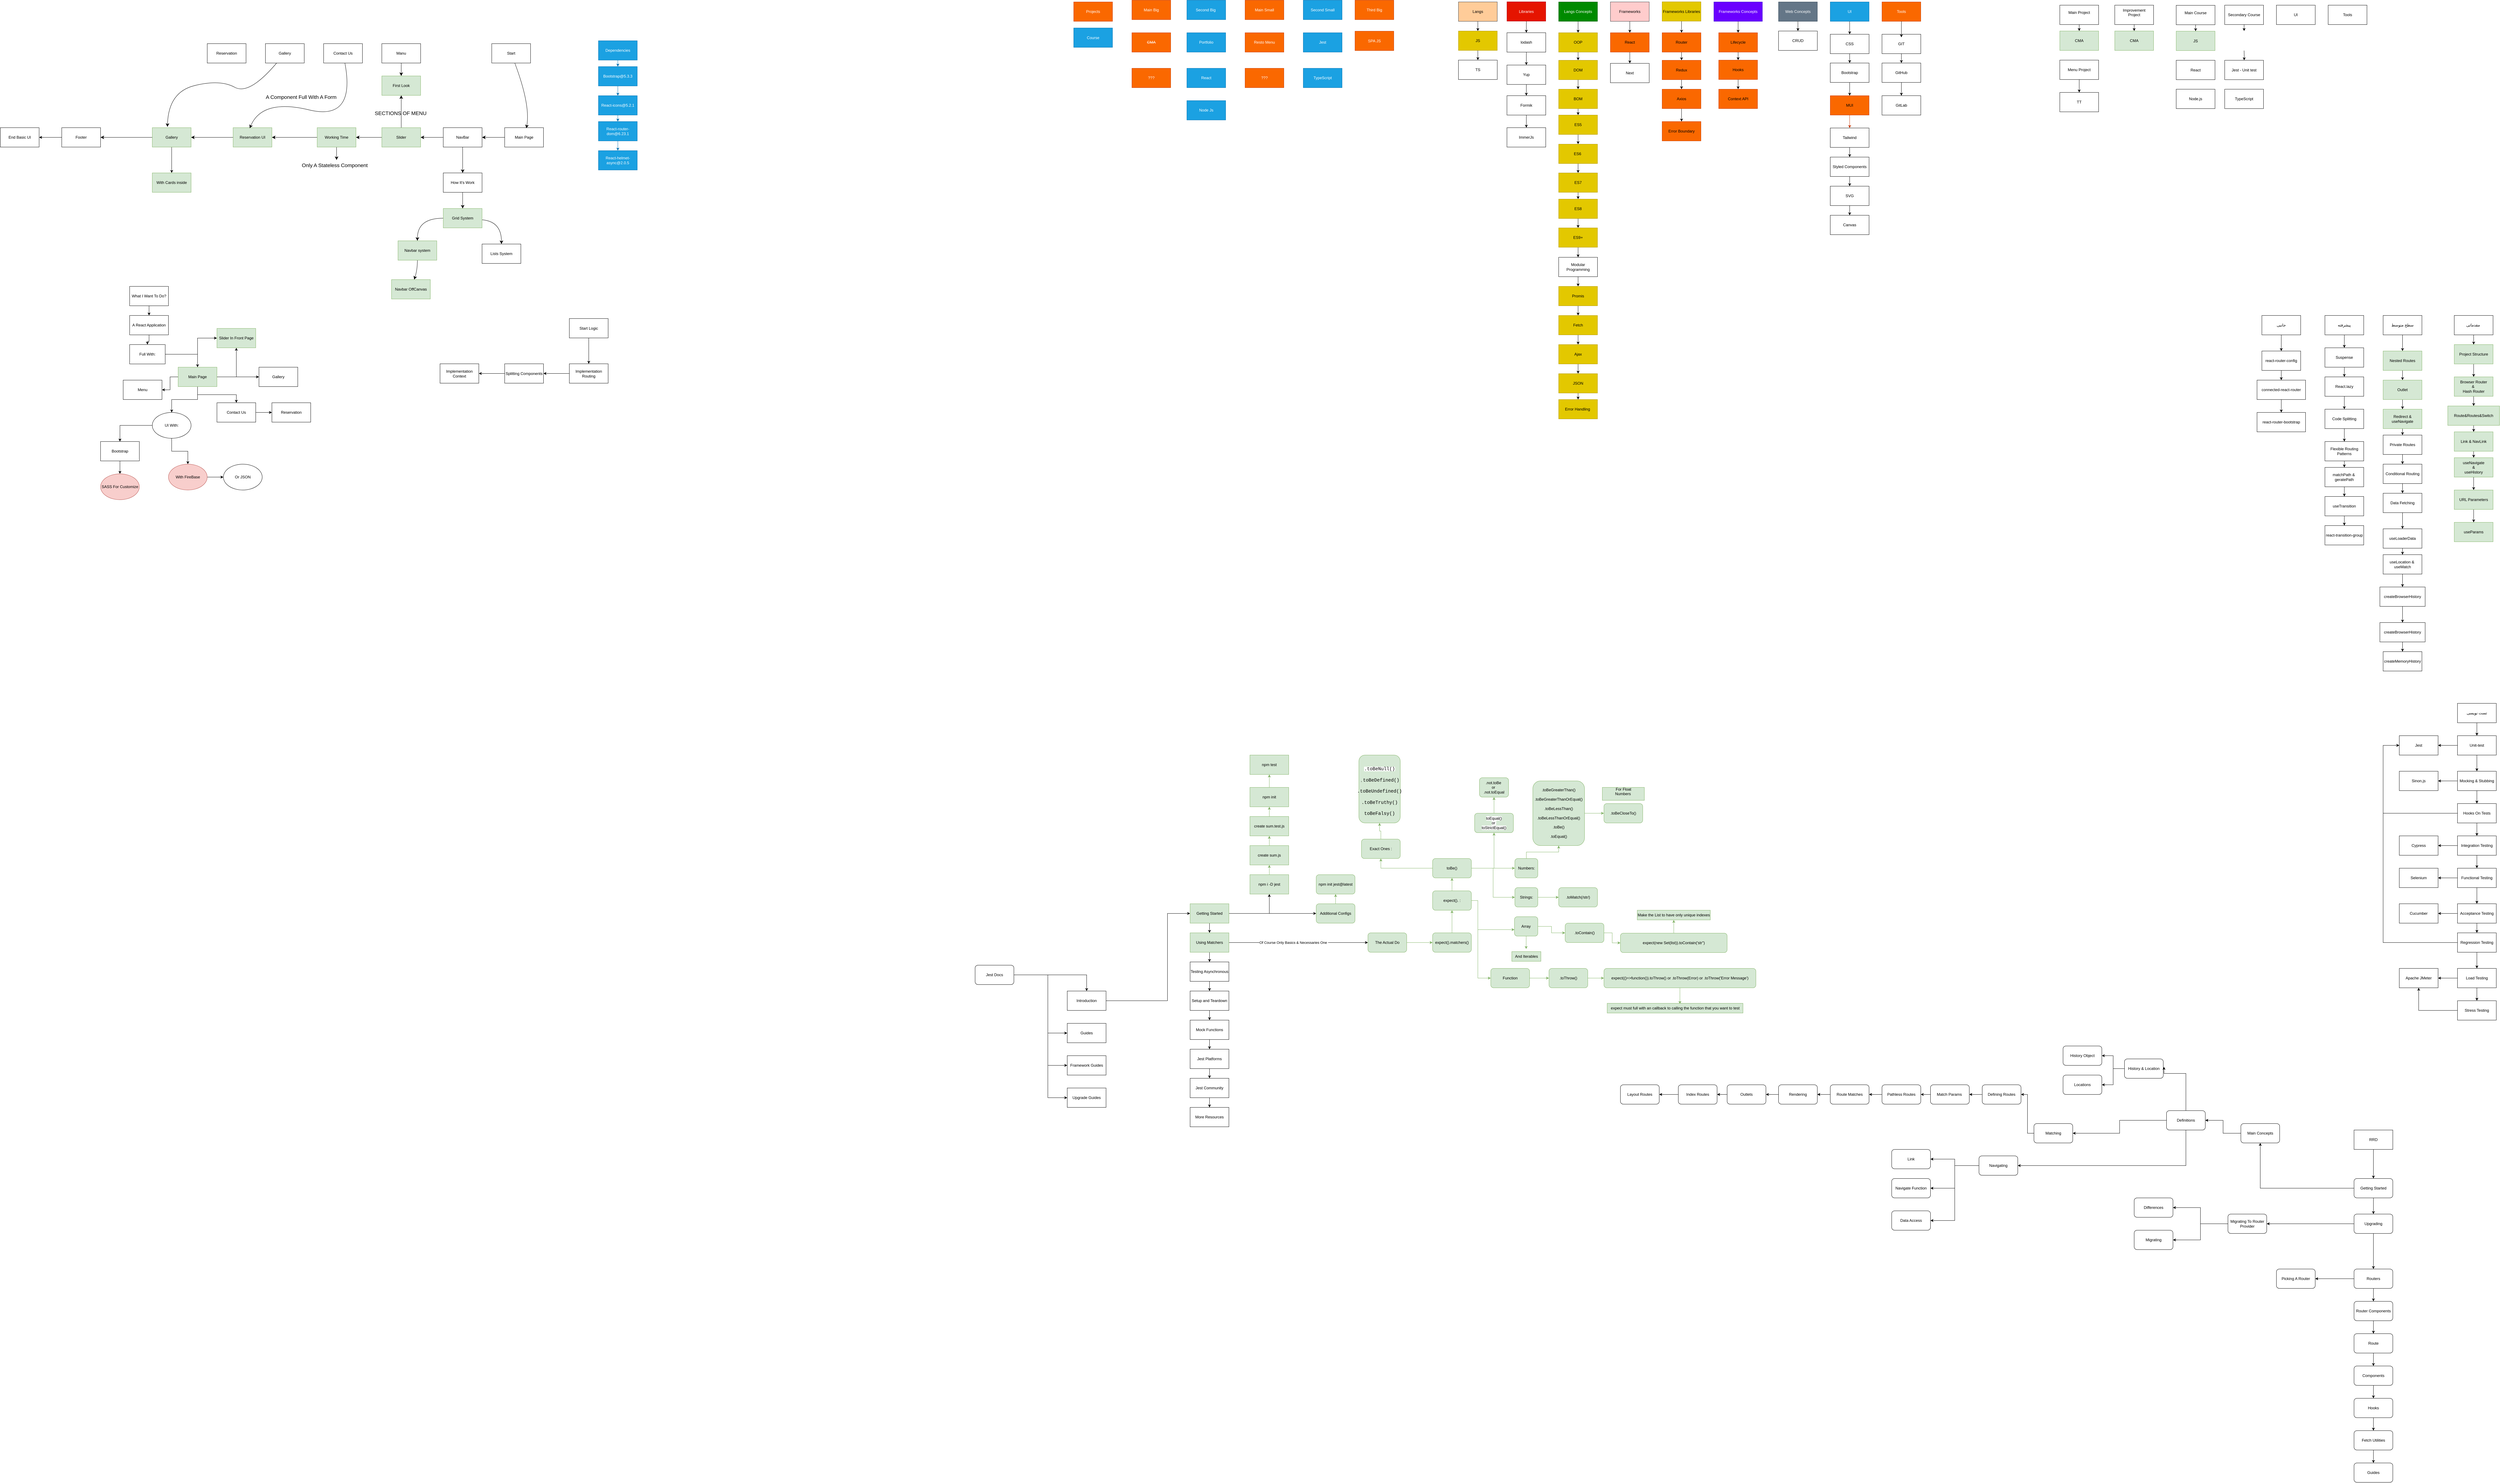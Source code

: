 <mxfile version="24.6.4" type="github" pages="2">
  <diagram name="Page-1" id="LG2aejodbbx1wu4bJTzq">
    <mxGraphModel dx="7856" dy="1763" grid="1" gridSize="10" guides="1" tooltips="1" connect="1" arrows="1" fold="1" page="1" pageScale="1" pageWidth="850" pageHeight="1100" math="0" shadow="0">
      <root>
        <mxCell id="0" />
        <mxCell id="1" parent="0" />
        <mxCell id="z8JezbtAQ2rlnTOmX2S_-20" style="edgeStyle=orthogonalEdgeStyle;rounded=0;orthogonalLoop=1;jettySize=auto;html=1;" parent="1" source="z8JezbtAQ2rlnTOmX2S_-1" edge="1">
          <mxGeometry relative="1" as="geometry">
            <mxPoint x="1680" y="150.5" as="targetPoint" />
          </mxGeometry>
        </mxCell>
        <mxCell id="z8JezbtAQ2rlnTOmX2S_-1" value="Secondary Course" style="rounded=0;whiteSpace=wrap;html=1;" parent="1" vertex="1">
          <mxGeometry x="1620" y="70" width="120" height="60" as="geometry" />
        </mxCell>
        <mxCell id="z8JezbtAQ2rlnTOmX2S_-16" style="edgeStyle=orthogonalEdgeStyle;rounded=0;orthogonalLoop=1;jettySize=auto;html=1;" parent="1" source="z8JezbtAQ2rlnTOmX2S_-2" target="z8JezbtAQ2rlnTOmX2S_-17" edge="1">
          <mxGeometry relative="1" as="geometry">
            <mxPoint x="1170" y="160" as="targetPoint" />
          </mxGeometry>
        </mxCell>
        <mxCell id="z8JezbtAQ2rlnTOmX2S_-2" value="Main Project&lt;div&gt;&lt;br&gt;&lt;/div&gt;" style="rounded=0;whiteSpace=wrap;html=1;" parent="1" vertex="1">
          <mxGeometry x="1110" y="70" width="120" height="60" as="geometry" />
        </mxCell>
        <mxCell id="z8JezbtAQ2rlnTOmX2S_-10" style="edgeStyle=orthogonalEdgeStyle;rounded=0;orthogonalLoop=1;jettySize=auto;html=1;" parent="1" source="z8JezbtAQ2rlnTOmX2S_-3" target="z8JezbtAQ2rlnTOmX2S_-11" edge="1">
          <mxGeometry relative="1" as="geometry">
            <mxPoint x="1530" y="160.5" as="targetPoint" />
          </mxGeometry>
        </mxCell>
        <mxCell id="z8JezbtAQ2rlnTOmX2S_-3" value="Main Course&lt;div&gt;&lt;br&gt;&lt;/div&gt;" style="rounded=0;whiteSpace=wrap;html=1;" parent="1" vertex="1">
          <mxGeometry x="1470" y="70.5" width="120" height="60" as="geometry" />
        </mxCell>
        <mxCell id="z8JezbtAQ2rlnTOmX2S_-24" style="edgeStyle=orthogonalEdgeStyle;rounded=0;orthogonalLoop=1;jettySize=auto;html=1;" parent="1" source="z8JezbtAQ2rlnTOmX2S_-4" target="z8JezbtAQ2rlnTOmX2S_-25" edge="1">
          <mxGeometry relative="1" as="geometry">
            <mxPoint x="1340" y="160" as="targetPoint" />
          </mxGeometry>
        </mxCell>
        <mxCell id="z8JezbtAQ2rlnTOmX2S_-4" value="Improvement&lt;div&gt;Project&lt;/div&gt;&lt;div&gt;&lt;br&gt;&lt;/div&gt;" style="rounded=0;whiteSpace=wrap;html=1;" parent="1" vertex="1">
          <mxGeometry x="1280" y="70" width="120" height="60" as="geometry" />
        </mxCell>
        <mxCell id="z8JezbtAQ2rlnTOmX2S_-5" value="UI" style="rounded=0;whiteSpace=wrap;html=1;" parent="1" vertex="1">
          <mxGeometry x="1780" y="70" width="120" height="60" as="geometry" />
        </mxCell>
        <mxCell id="z8JezbtAQ2rlnTOmX2S_-6" value="Tools" style="rounded=0;whiteSpace=wrap;html=1;" parent="1" vertex="1">
          <mxGeometry x="1940" y="70" width="120" height="60" as="geometry" />
        </mxCell>
        <mxCell id="z8JezbtAQ2rlnTOmX2S_-11" value="JS" style="rounded=0;whiteSpace=wrap;html=1;fillColor=#d5e8d4;strokeColor=#82b366;" parent="1" vertex="1">
          <mxGeometry x="1470" y="150.5" width="120" height="60" as="geometry" />
        </mxCell>
        <mxCell id="z8JezbtAQ2rlnTOmX2S_-15" value="React" style="rounded=0;whiteSpace=wrap;html=1;" parent="1" vertex="1">
          <mxGeometry x="1470" y="240.5" width="120" height="60" as="geometry" />
        </mxCell>
        <mxCell id="z8JezbtAQ2rlnTOmX2S_-17" value="CMA" style="rounded=0;whiteSpace=wrap;html=1;fillColor=#d5e8d4;strokeColor=#82b366;" parent="1" vertex="1">
          <mxGeometry x="1110" y="150" width="120" height="60" as="geometry" />
        </mxCell>
        <mxCell id="z8JezbtAQ2rlnTOmX2S_-36" style="edgeStyle=orthogonalEdgeStyle;rounded=0;orthogonalLoop=1;jettySize=auto;html=1;" parent="1" source="z8JezbtAQ2rlnTOmX2S_-19" target="z8JezbtAQ2rlnTOmX2S_-37" edge="1">
          <mxGeometry relative="1" as="geometry">
            <mxPoint x="1000" y="100.5" as="targetPoint" />
          </mxGeometry>
        </mxCell>
        <mxCell id="z8JezbtAQ2rlnTOmX2S_-19" value="Menu Project" style="rounded=0;whiteSpace=wrap;html=1;" parent="1" vertex="1">
          <mxGeometry x="1110" y="240" width="120" height="60" as="geometry" />
        </mxCell>
        <mxCell id="z8JezbtAQ2rlnTOmX2S_-22" style="edgeStyle=orthogonalEdgeStyle;rounded=0;orthogonalLoop=1;jettySize=auto;html=1;" parent="1" target="z8JezbtAQ2rlnTOmX2S_-23" edge="1">
          <mxGeometry relative="1" as="geometry">
            <mxPoint x="1680" y="240.5" as="targetPoint" />
            <mxPoint x="1680" y="210.5" as="sourcePoint" />
          </mxGeometry>
        </mxCell>
        <mxCell id="z8JezbtAQ2rlnTOmX2S_-23" value="Jest - Unit test" style="rounded=0;whiteSpace=wrap;html=1;" parent="1" vertex="1">
          <mxGeometry x="1620" y="240.5" width="120" height="60" as="geometry" />
        </mxCell>
        <mxCell id="z8JezbtAQ2rlnTOmX2S_-25" value="CMA" style="rounded=0;whiteSpace=wrap;html=1;fillColor=#d5e8d4;strokeColor=#82b366;" parent="1" vertex="1">
          <mxGeometry x="1280" y="150" width="120" height="60" as="geometry" />
        </mxCell>
        <mxCell id="z8JezbtAQ2rlnTOmX2S_-37" value="TT" style="rounded=0;whiteSpace=wrap;html=1;" parent="1" vertex="1">
          <mxGeometry x="1110" y="340" width="120" height="60" as="geometry" />
        </mxCell>
        <mxCell id="KyUrAidOEwDMEyV5-HBK-2" value="TypeScript" style="rounded=0;whiteSpace=wrap;html=1;" parent="1" vertex="1">
          <mxGeometry x="1620" y="330" width="120" height="60" as="geometry" />
        </mxCell>
        <mxCell id="KyUrAidOEwDMEyV5-HBK-4" value="Node.js" style="rounded=0;whiteSpace=wrap;html=1;" parent="1" vertex="1">
          <mxGeometry x="1470" y="330" width="120" height="60" as="geometry" />
        </mxCell>
        <mxCell id="WAkmFwhDYBlKhz74opgl-15" style="edgeStyle=orthogonalEdgeStyle;rounded=0;orthogonalLoop=1;jettySize=auto;html=1;" parent="1" source="WAkmFwhDYBlKhz74opgl-16" target="WAkmFwhDYBlKhz74opgl-18" edge="1">
          <mxGeometry relative="1" as="geometry">
            <mxPoint x="-4800" y="1030" as="targetPoint" />
          </mxGeometry>
        </mxCell>
        <mxCell id="WAkmFwhDYBlKhz74opgl-16" value="What I Want To Do?" style="rounded=0;whiteSpace=wrap;html=1;" parent="1" vertex="1">
          <mxGeometry x="-4860" y="940" width="120" height="60" as="geometry" />
        </mxCell>
        <mxCell id="WAkmFwhDYBlKhz74opgl-17" style="edgeStyle=orthogonalEdgeStyle;rounded=0;orthogonalLoop=1;jettySize=auto;html=1;" parent="1" source="WAkmFwhDYBlKhz74opgl-18" target="WAkmFwhDYBlKhz74opgl-20" edge="1">
          <mxGeometry relative="1" as="geometry">
            <mxPoint x="-4800" y="1130" as="targetPoint" />
          </mxGeometry>
        </mxCell>
        <mxCell id="WAkmFwhDYBlKhz74opgl-18" value="A React Application" style="rounded=0;whiteSpace=wrap;html=1;" parent="1" vertex="1">
          <mxGeometry x="-4860" y="1030" width="120" height="60" as="geometry" />
        </mxCell>
        <mxCell id="WAkmFwhDYBlKhz74opgl-19" style="edgeStyle=orthogonalEdgeStyle;rounded=0;orthogonalLoop=1;jettySize=auto;html=1;" parent="1" source="WAkmFwhDYBlKhz74opgl-20" target="WAkmFwhDYBlKhz74opgl-27" edge="1">
          <mxGeometry relative="1" as="geometry">
            <mxPoint x="-4690" y="1150" as="targetPoint" />
            <Array as="points">
              <mxPoint x="-4650" y="1150" />
            </Array>
          </mxGeometry>
        </mxCell>
        <mxCell id="WAkmFwhDYBlKhz74opgl-20" value="Full With:" style="rounded=0;whiteSpace=wrap;html=1;" parent="1" vertex="1">
          <mxGeometry x="-4860" y="1120" width="110" height="60" as="geometry" />
        </mxCell>
        <mxCell id="WAkmFwhDYBlKhz74opgl-21" value="Menu" style="rounded=0;whiteSpace=wrap;html=1;" parent="1" vertex="1">
          <mxGeometry x="-4880" y="1230" width="120" height="60" as="geometry" />
        </mxCell>
        <mxCell id="WAkmFwhDYBlKhz74opgl-22" style="edgeStyle=orthogonalEdgeStyle;rounded=0;orthogonalLoop=1;jettySize=auto;html=1;" parent="1" source="WAkmFwhDYBlKhz74opgl-27" target="WAkmFwhDYBlKhz74opgl-29" edge="1">
          <mxGeometry relative="1" as="geometry">
            <mxPoint x="-4560" y="1220" as="targetPoint" />
          </mxGeometry>
        </mxCell>
        <mxCell id="WAkmFwhDYBlKhz74opgl-23" style="edgeStyle=orthogonalEdgeStyle;rounded=0;orthogonalLoop=1;jettySize=auto;html=1;" parent="1" source="WAkmFwhDYBlKhz74opgl-27" target="WAkmFwhDYBlKhz74opgl-21" edge="1">
          <mxGeometry relative="1" as="geometry" />
        </mxCell>
        <mxCell id="WAkmFwhDYBlKhz74opgl-24" style="edgeStyle=orthogonalEdgeStyle;rounded=0;orthogonalLoop=1;jettySize=auto;html=1;entryX=0.5;entryY=0;entryDx=0;entryDy=0;" parent="1" source="WAkmFwhDYBlKhz74opgl-27" target="WAkmFwhDYBlKhz74opgl-33" edge="1">
          <mxGeometry relative="1" as="geometry" />
        </mxCell>
        <mxCell id="WAkmFwhDYBlKhz74opgl-25" style="edgeStyle=orthogonalEdgeStyle;rounded=0;orthogonalLoop=1;jettySize=auto;html=1;entryX=0;entryY=0.5;entryDx=0;entryDy=0;" parent="1" source="WAkmFwhDYBlKhz74opgl-27" target="WAkmFwhDYBlKhz74opgl-31" edge="1">
          <mxGeometry relative="1" as="geometry" />
        </mxCell>
        <mxCell id="WAkmFwhDYBlKhz74opgl-26" value="" style="edgeStyle=orthogonalEdgeStyle;rounded=0;orthogonalLoop=1;jettySize=auto;html=1;" parent="1" source="WAkmFwhDYBlKhz74opgl-27" target="WAkmFwhDYBlKhz74opgl-36" edge="1">
          <mxGeometry relative="1" as="geometry" />
        </mxCell>
        <mxCell id="WAkmFwhDYBlKhz74opgl-27" value="Main Page" style="rounded=0;whiteSpace=wrap;html=1;fillColor=#d5e8d4;strokeColor=#82b366;" parent="1" vertex="1">
          <mxGeometry x="-4710" y="1190" width="120" height="60" as="geometry" />
        </mxCell>
        <mxCell id="WAkmFwhDYBlKhz74opgl-28" style="edgeStyle=orthogonalEdgeStyle;rounded=0;orthogonalLoop=1;jettySize=auto;html=1;entryX=0.5;entryY=1;entryDx=0;entryDy=0;" parent="1" source="WAkmFwhDYBlKhz74opgl-29" target="WAkmFwhDYBlKhz74opgl-31" edge="1">
          <mxGeometry relative="1" as="geometry" />
        </mxCell>
        <mxCell id="WAkmFwhDYBlKhz74opgl-29" value="Gallery" style="rounded=0;whiteSpace=wrap;html=1;" parent="1" vertex="1">
          <mxGeometry x="-4460" y="1190" width="120" height="60" as="geometry" />
        </mxCell>
        <mxCell id="WAkmFwhDYBlKhz74opgl-30" value="Reservation" style="rounded=0;whiteSpace=wrap;html=1;" parent="1" vertex="1">
          <mxGeometry x="-4420" y="1300" width="120" height="60" as="geometry" />
        </mxCell>
        <mxCell id="WAkmFwhDYBlKhz74opgl-31" value="Slider In Front Page" style="rounded=0;whiteSpace=wrap;html=1;fillColor=#d5e8d4;strokeColor=#82b366;" parent="1" vertex="1">
          <mxGeometry x="-4590" y="1070" width="120" height="60" as="geometry" />
        </mxCell>
        <mxCell id="WAkmFwhDYBlKhz74opgl-32" style="edgeStyle=orthogonalEdgeStyle;rounded=0;orthogonalLoop=1;jettySize=auto;html=1;entryX=0;entryY=0.5;entryDx=0;entryDy=0;" parent="1" source="WAkmFwhDYBlKhz74opgl-33" target="WAkmFwhDYBlKhz74opgl-30" edge="1">
          <mxGeometry relative="1" as="geometry" />
        </mxCell>
        <mxCell id="WAkmFwhDYBlKhz74opgl-33" value="Contact Us" style="rounded=0;whiteSpace=wrap;html=1;" parent="1" vertex="1">
          <mxGeometry x="-4590" y="1300" width="120" height="60" as="geometry" />
        </mxCell>
        <mxCell id="WAkmFwhDYBlKhz74opgl-34" style="edgeStyle=orthogonalEdgeStyle;rounded=0;orthogonalLoop=1;jettySize=auto;html=1;" parent="1" source="WAkmFwhDYBlKhz74opgl-36" target="WAkmFwhDYBlKhz74opgl-38" edge="1">
          <mxGeometry relative="1" as="geometry">
            <mxPoint x="-4850" y="1430" as="targetPoint" />
          </mxGeometry>
        </mxCell>
        <mxCell id="WAkmFwhDYBlKhz74opgl-35" style="edgeStyle=orthogonalEdgeStyle;rounded=0;orthogonalLoop=1;jettySize=auto;html=1;" parent="1" source="WAkmFwhDYBlKhz74opgl-36" target="WAkmFwhDYBlKhz74opgl-41" edge="1">
          <mxGeometry relative="1" as="geometry" />
        </mxCell>
        <mxCell id="WAkmFwhDYBlKhz74opgl-36" value="UI With:" style="ellipse;whiteSpace=wrap;html=1;rounded=0;" parent="1" vertex="1">
          <mxGeometry x="-4790" y="1330" width="120" height="80" as="geometry" />
        </mxCell>
        <mxCell id="WAkmFwhDYBlKhz74opgl-37" style="edgeStyle=orthogonalEdgeStyle;rounded=0;orthogonalLoop=1;jettySize=auto;html=1;" parent="1" source="WAkmFwhDYBlKhz74opgl-38" target="WAkmFwhDYBlKhz74opgl-39" edge="1">
          <mxGeometry relative="1" as="geometry">
            <mxPoint x="-4890" y="1510" as="targetPoint" />
          </mxGeometry>
        </mxCell>
        <mxCell id="WAkmFwhDYBlKhz74opgl-38" value="Bootstrap" style="rounded=0;whiteSpace=wrap;html=1;" parent="1" vertex="1">
          <mxGeometry x="-4950" y="1420" width="120" height="60" as="geometry" />
        </mxCell>
        <mxCell id="WAkmFwhDYBlKhz74opgl-39" value="SASS For Customize" style="ellipse;whiteSpace=wrap;html=1;fillColor=#f8cecc;strokeColor=#b85450;rounded=0;" parent="1" vertex="1">
          <mxGeometry x="-4950" y="1520" width="120" height="80" as="geometry" />
        </mxCell>
        <mxCell id="WAkmFwhDYBlKhz74opgl-40" style="edgeStyle=orthogonalEdgeStyle;rounded=0;orthogonalLoop=1;jettySize=auto;html=1;" parent="1" source="WAkmFwhDYBlKhz74opgl-41" target="WAkmFwhDYBlKhz74opgl-42" edge="1">
          <mxGeometry relative="1" as="geometry">
            <mxPoint x="-4560" y="1530" as="targetPoint" />
          </mxGeometry>
        </mxCell>
        <mxCell id="WAkmFwhDYBlKhz74opgl-41" value="With FireBase" style="ellipse;whiteSpace=wrap;html=1;fillColor=#f8cecc;strokeColor=#b85450;rounded=0;" parent="1" vertex="1">
          <mxGeometry x="-4740" y="1490" width="120" height="80" as="geometry" />
        </mxCell>
        <mxCell id="WAkmFwhDYBlKhz74opgl-42" value="Or JSON" style="ellipse;whiteSpace=wrap;html=1;rounded=0;" parent="1" vertex="1">
          <mxGeometry x="-4570" y="1490" width="120" height="80" as="geometry" />
        </mxCell>
        <mxCell id="WAkmFwhDYBlKhz74opgl-43" style="edgeStyle=orthogonalEdgeStyle;rounded=0;orthogonalLoop=1;jettySize=auto;html=1;fillColor=#1ba1e2;strokeColor=#006EAF;" parent="1" source="WAkmFwhDYBlKhz74opgl-44" target="WAkmFwhDYBlKhz74opgl-46" edge="1">
          <mxGeometry relative="1" as="geometry">
            <mxPoint x="-3350" y="290" as="targetPoint" />
          </mxGeometry>
        </mxCell>
        <mxCell id="WAkmFwhDYBlKhz74opgl-44" value="Dependencies" style="rounded=0;whiteSpace=wrap;html=1;fillColor=#1ba1e2;fontColor=#ffffff;strokeColor=#006EAF;" parent="1" vertex="1">
          <mxGeometry x="-3410" y="180" width="120" height="60" as="geometry" />
        </mxCell>
        <mxCell id="WAkmFwhDYBlKhz74opgl-45" style="edgeStyle=orthogonalEdgeStyle;rounded=0;orthogonalLoop=1;jettySize=auto;html=1;fillColor=#1ba1e2;strokeColor=#006EAF;" parent="1" source="WAkmFwhDYBlKhz74opgl-46" target="WAkmFwhDYBlKhz74opgl-48" edge="1">
          <mxGeometry relative="1" as="geometry">
            <mxPoint x="-3350" y="360" as="targetPoint" />
          </mxGeometry>
        </mxCell>
        <mxCell id="WAkmFwhDYBlKhz74opgl-46" value="Bootstrap@5.3.3" style="rounded=0;whiteSpace=wrap;html=1;fillColor=#1ba1e2;fontColor=#ffffff;strokeColor=#006EAF;" parent="1" vertex="1">
          <mxGeometry x="-3410" y="260" width="120" height="60" as="geometry" />
        </mxCell>
        <mxCell id="WAkmFwhDYBlKhz74opgl-47" style="edgeStyle=orthogonalEdgeStyle;rounded=0;orthogonalLoop=1;jettySize=auto;html=1;fillColor=#1ba1e2;strokeColor=#006EAF;" parent="1" source="WAkmFwhDYBlKhz74opgl-48" target="WAkmFwhDYBlKhz74opgl-50" edge="1">
          <mxGeometry relative="1" as="geometry">
            <mxPoint x="-3350" y="440" as="targetPoint" />
          </mxGeometry>
        </mxCell>
        <mxCell id="WAkmFwhDYBlKhz74opgl-48" value="React-icons@5.2.1" style="rounded=0;whiteSpace=wrap;html=1;fillColor=#1ba1e2;fontColor=#ffffff;strokeColor=#006EAF;" parent="1" vertex="1">
          <mxGeometry x="-3410" y="350" width="120" height="60" as="geometry" />
        </mxCell>
        <mxCell id="WAkmFwhDYBlKhz74opgl-49" style="edgeStyle=orthogonalEdgeStyle;rounded=0;orthogonalLoop=1;jettySize=auto;html=1;fillColor=#1ba1e2;strokeColor=#006EAF;" parent="1" source="WAkmFwhDYBlKhz74opgl-50" target="WAkmFwhDYBlKhz74opgl-51" edge="1">
          <mxGeometry relative="1" as="geometry">
            <mxPoint x="-3350" y="530" as="targetPoint" />
          </mxGeometry>
        </mxCell>
        <mxCell id="WAkmFwhDYBlKhz74opgl-50" value="React-router-dom@6.23.1" style="rounded=0;whiteSpace=wrap;html=1;fillColor=#1ba1e2;fontColor=#ffffff;strokeColor=#006EAF;" parent="1" vertex="1">
          <mxGeometry x="-3410" y="430" width="120" height="60" as="geometry" />
        </mxCell>
        <mxCell id="WAkmFwhDYBlKhz74opgl-51" value="React-helmet-async@2.0.5" style="rounded=0;whiteSpace=wrap;html=1;fillColor=#1ba1e2;fontColor=#ffffff;strokeColor=#006EAF;" parent="1" vertex="1">
          <mxGeometry x="-3410" y="520" width="120" height="60" as="geometry" />
        </mxCell>
        <mxCell id="WAkmFwhDYBlKhz74opgl-79" value="Start" style="rounded=0;whiteSpace=wrap;html=1;" parent="1" vertex="1">
          <mxGeometry x="-3740" y="189" width="120" height="60" as="geometry" />
        </mxCell>
        <mxCell id="D5FOLxycE-m-Bip8Cx6Z-1" style="edgeStyle=orthogonalEdgeStyle;rounded=0;orthogonalLoop=1;jettySize=auto;html=1;" parent="1" source="WAkmFwhDYBlKhz74opgl-80" target="D5FOLxycE-m-Bip8Cx6Z-2" edge="1">
          <mxGeometry relative="1" as="geometry">
            <mxPoint x="-5150" y="479" as="targetPoint" />
          </mxGeometry>
        </mxCell>
        <mxCell id="WAkmFwhDYBlKhz74opgl-80" value="Footer" style="rounded=0;whiteSpace=wrap;html=1;" parent="1" vertex="1">
          <mxGeometry x="-5070" y="449" width="120" height="60" as="geometry" />
        </mxCell>
        <mxCell id="WAkmFwhDYBlKhz74opgl-81" style="edgeStyle=none;curved=1;rounded=0;orthogonalLoop=1;jettySize=auto;html=1;fontSize=12;startSize=8;endSize=8;" parent="1" source="WAkmFwhDYBlKhz74opgl-82" target="WAkmFwhDYBlKhz74opgl-87" edge="1">
          <mxGeometry relative="1" as="geometry">
            <mxPoint x="-4020" y="279" as="targetPoint" />
          </mxGeometry>
        </mxCell>
        <mxCell id="WAkmFwhDYBlKhz74opgl-82" value="Manu" style="rounded=0;whiteSpace=wrap;html=1;" parent="1" vertex="1">
          <mxGeometry x="-4080" y="189" width="120" height="60" as="geometry" />
        </mxCell>
        <mxCell id="WAkmFwhDYBlKhz74opgl-83" value="Contact Us" style="rounded=0;whiteSpace=wrap;html=1;" parent="1" vertex="1">
          <mxGeometry x="-4260" y="189" width="120" height="60" as="geometry" />
        </mxCell>
        <mxCell id="WAkmFwhDYBlKhz74opgl-85" value="Reservation" style="rounded=0;whiteSpace=wrap;html=1;" parent="1" vertex="1">
          <mxGeometry x="-4620" y="189" width="120" height="60" as="geometry" />
        </mxCell>
        <mxCell id="WAkmFwhDYBlKhz74opgl-86" value="Gallery" style="rounded=0;whiteSpace=wrap;html=1;" parent="1" vertex="1">
          <mxGeometry x="-4440" y="189" width="120" height="60" as="geometry" />
        </mxCell>
        <mxCell id="WAkmFwhDYBlKhz74opgl-87" value="First Look" style="rounded=0;whiteSpace=wrap;html=1;fillColor=#d5e8d4;strokeColor=#82b366;" parent="1" vertex="1">
          <mxGeometry x="-4080" y="289" width="120" height="60" as="geometry" />
        </mxCell>
        <mxCell id="WAkmFwhDYBlKhz74opgl-88" style="edgeStyle=none;curved=1;rounded=0;orthogonalLoop=1;jettySize=auto;html=1;fontSize=12;startSize=8;endSize=8;" parent="1" source="WAkmFwhDYBlKhz74opgl-89" target="WAkmFwhDYBlKhz74opgl-111" edge="1">
          <mxGeometry relative="1" as="geometry" />
        </mxCell>
        <mxCell id="WAkmFwhDYBlKhz74opgl-89" value="Main Page" style="rounded=0;whiteSpace=wrap;html=1;" parent="1" vertex="1">
          <mxGeometry x="-3700" y="449" width="120" height="60" as="geometry" />
        </mxCell>
        <mxCell id="WAkmFwhDYBlKhz74opgl-90" style="edgeStyle=none;curved=1;rounded=0;orthogonalLoop=1;jettySize=auto;html=1;entryX=0.5;entryY=1;entryDx=0;entryDy=0;fontSize=12;startSize=8;endSize=8;" parent="1" source="WAkmFwhDYBlKhz74opgl-92" target="WAkmFwhDYBlKhz74opgl-87" edge="1">
          <mxGeometry relative="1" as="geometry" />
        </mxCell>
        <mxCell id="WAkmFwhDYBlKhz74opgl-91" value="" style="edgeStyle=none;curved=1;rounded=0;orthogonalLoop=1;jettySize=auto;html=1;fontSize=12;startSize=8;endSize=8;" parent="1" source="WAkmFwhDYBlKhz74opgl-92" target="WAkmFwhDYBlKhz74opgl-96" edge="1">
          <mxGeometry relative="1" as="geometry" />
        </mxCell>
        <mxCell id="WAkmFwhDYBlKhz74opgl-92" value="Slider" style="rounded=0;whiteSpace=wrap;html=1;fillColor=#d5e8d4;strokeColor=#82b366;" parent="1" vertex="1">
          <mxGeometry x="-4080" y="449" width="120" height="60" as="geometry" />
        </mxCell>
        <mxCell id="WAkmFwhDYBlKhz74opgl-93" value="SECTIONS OF MENU&amp;nbsp;" style="text;html=1;align=center;verticalAlign=middle;resizable=0;points=[];autosize=1;strokeColor=none;fillColor=none;fontSize=16;rounded=0;" parent="1" vertex="1">
          <mxGeometry x="-4115" y="389" width="190" height="30" as="geometry" />
        </mxCell>
        <mxCell id="WAkmFwhDYBlKhz74opgl-94" style="edgeStyle=none;curved=1;rounded=0;orthogonalLoop=1;jettySize=auto;html=1;fontSize=12;startSize=8;endSize=8;" parent="1" source="WAkmFwhDYBlKhz74opgl-96" edge="1">
          <mxGeometry relative="1" as="geometry">
            <mxPoint x="-4220" y="549" as="targetPoint" />
          </mxGeometry>
        </mxCell>
        <mxCell id="WAkmFwhDYBlKhz74opgl-95" value="" style="edgeStyle=none;curved=1;rounded=0;orthogonalLoop=1;jettySize=auto;html=1;fontSize=12;startSize=8;endSize=8;" parent="1" source="WAkmFwhDYBlKhz74opgl-96" target="WAkmFwhDYBlKhz74opgl-99" edge="1">
          <mxGeometry relative="1" as="geometry" />
        </mxCell>
        <mxCell id="WAkmFwhDYBlKhz74opgl-96" value="Working Time" style="rounded=0;whiteSpace=wrap;html=1;fillColor=#d5e8d4;strokeColor=#82b366;" parent="1" vertex="1">
          <mxGeometry x="-4280" y="449" width="120" height="60" as="geometry" />
        </mxCell>
        <mxCell id="WAkmFwhDYBlKhz74opgl-97" value="Only A Stateless Component" style="text;html=1;align=center;verticalAlign=middle;resizable=0;points=[];autosize=1;strokeColor=none;fillColor=none;fontSize=16;rounded=0;" parent="1" vertex="1">
          <mxGeometry x="-4341" y="550" width="230" height="30" as="geometry" />
        </mxCell>
        <mxCell id="WAkmFwhDYBlKhz74opgl-98" style="edgeStyle=none;curved=1;rounded=0;orthogonalLoop=1;jettySize=auto;html=1;fontSize=12;startSize=8;endSize=8;" parent="1" source="WAkmFwhDYBlKhz74opgl-99" target="WAkmFwhDYBlKhz74opgl-106" edge="1">
          <mxGeometry relative="1" as="geometry">
            <mxPoint x="-4610" y="479" as="targetPoint" />
          </mxGeometry>
        </mxCell>
        <mxCell id="WAkmFwhDYBlKhz74opgl-99" value="Reservation UI" style="rounded=0;whiteSpace=wrap;html=1;fillColor=#d5e8d4;strokeColor=#82b366;" parent="1" vertex="1">
          <mxGeometry x="-4540" y="449" width="120" height="60" as="geometry" />
        </mxCell>
        <mxCell id="WAkmFwhDYBlKhz74opgl-100" style="edgeStyle=none;curved=1;rounded=0;orthogonalLoop=1;jettySize=auto;html=1;entryX=0.428;entryY=0.03;entryDx=0;entryDy=0;entryPerimeter=0;fontSize=12;startSize=8;endSize=8;" parent="1" source="WAkmFwhDYBlKhz74opgl-83" target="WAkmFwhDYBlKhz74opgl-99" edge="1">
          <mxGeometry relative="1" as="geometry">
            <Array as="points">
              <mxPoint x="-4160" y="429" />
              <mxPoint x="-4450" y="359" />
            </Array>
          </mxGeometry>
        </mxCell>
        <mxCell id="WAkmFwhDYBlKhz74opgl-101" value="A Component Full With A Form" style="text;html=1;align=center;verticalAlign=middle;resizable=0;points=[];autosize=1;strokeColor=none;fillColor=none;fontSize=16;rounded=0;" parent="1" vertex="1">
          <mxGeometry x="-4450" y="339" width="240" height="30" as="geometry" />
        </mxCell>
        <mxCell id="WAkmFwhDYBlKhz74opgl-105" style="edgeStyle=none;curved=1;rounded=0;orthogonalLoop=1;jettySize=auto;html=1;fontSize=12;startSize=8;endSize=8;" parent="1" source="WAkmFwhDYBlKhz74opgl-106" target="WAkmFwhDYBlKhz74opgl-80" edge="1">
          <mxGeometry relative="1" as="geometry" />
        </mxCell>
        <mxCell id="cfRxUK89OJyFdIY1MbNN-2" value="" style="edgeStyle=orthogonalEdgeStyle;rounded=0;orthogonalLoop=1;jettySize=auto;html=1;" parent="1" source="WAkmFwhDYBlKhz74opgl-106" target="cfRxUK89OJyFdIY1MbNN-1" edge="1">
          <mxGeometry relative="1" as="geometry" />
        </mxCell>
        <mxCell id="WAkmFwhDYBlKhz74opgl-106" value="Gallery" style="rounded=0;whiteSpace=wrap;html=1;fillColor=#d5e8d4;strokeColor=#82b366;" parent="1" vertex="1">
          <mxGeometry x="-4790" y="449" width="120" height="60" as="geometry" />
        </mxCell>
        <mxCell id="WAkmFwhDYBlKhz74opgl-107" style="edgeStyle=none;curved=1;rounded=0;orthogonalLoop=1;jettySize=auto;html=1;entryX=0.39;entryY=-0.042;entryDx=0;entryDy=0;entryPerimeter=0;fontSize=12;startSize=8;endSize=8;" parent="1" source="WAkmFwhDYBlKhz74opgl-86" target="WAkmFwhDYBlKhz74opgl-106" edge="1">
          <mxGeometry relative="1" as="geometry">
            <Array as="points">
              <mxPoint x="-4490" y="349" />
              <mxPoint x="-4580" y="299" />
              <mxPoint x="-4740" y="339" />
            </Array>
          </mxGeometry>
        </mxCell>
        <mxCell id="WAkmFwhDYBlKhz74opgl-108" style="edgeStyle=none;curved=1;rounded=0;orthogonalLoop=1;jettySize=auto;html=1;entryX=0.558;entryY=0.03;entryDx=0;entryDy=0;entryPerimeter=0;fontSize=12;startSize=8;endSize=8;" parent="1" source="WAkmFwhDYBlKhz74opgl-79" target="WAkmFwhDYBlKhz74opgl-89" edge="1">
          <mxGeometry relative="1" as="geometry">
            <Array as="points">
              <mxPoint x="-3620" y="379" />
            </Array>
          </mxGeometry>
        </mxCell>
        <mxCell id="WAkmFwhDYBlKhz74opgl-109" style="edgeStyle=none;curved=1;rounded=0;orthogonalLoop=1;jettySize=auto;html=1;fontSize=12;startSize=8;endSize=8;" parent="1" source="WAkmFwhDYBlKhz74opgl-111" target="WAkmFwhDYBlKhz74opgl-92" edge="1">
          <mxGeometry relative="1" as="geometry" />
        </mxCell>
        <mxCell id="WAkmFwhDYBlKhz74opgl-110" style="edgeStyle=none;curved=1;rounded=0;orthogonalLoop=1;jettySize=auto;html=1;fontSize=12;startSize=8;endSize=8;" parent="1" source="WAkmFwhDYBlKhz74opgl-111" target="WAkmFwhDYBlKhz74opgl-113" edge="1">
          <mxGeometry relative="1" as="geometry">
            <mxPoint x="-3830" y="619" as="targetPoint" />
          </mxGeometry>
        </mxCell>
        <mxCell id="WAkmFwhDYBlKhz74opgl-111" value="NavBar" style="rounded=0;whiteSpace=wrap;html=1;" parent="1" vertex="1">
          <mxGeometry x="-3890" y="449" width="120" height="60" as="geometry" />
        </mxCell>
        <mxCell id="WAkmFwhDYBlKhz74opgl-112" style="edgeStyle=none;curved=1;rounded=0;orthogonalLoop=1;jettySize=auto;html=1;fontSize=12;startSize=8;endSize=8;" parent="1" source="WAkmFwhDYBlKhz74opgl-113" target="WAkmFwhDYBlKhz74opgl-116" edge="1">
          <mxGeometry relative="1" as="geometry">
            <mxPoint x="-3830" y="729" as="targetPoint" />
          </mxGeometry>
        </mxCell>
        <mxCell id="WAkmFwhDYBlKhz74opgl-113" value="How It&#39;s Work" style="rounded=0;whiteSpace=wrap;html=1;" parent="1" vertex="1">
          <mxGeometry x="-3890" y="589" width="120" height="60" as="geometry" />
        </mxCell>
        <mxCell id="WAkmFwhDYBlKhz74opgl-114" style="edgeStyle=none;curved=1;rounded=0;orthogonalLoop=1;jettySize=auto;html=1;entryX=0.5;entryY=0;entryDx=0;entryDy=0;fontSize=12;startSize=8;endSize=8;" parent="1" source="WAkmFwhDYBlKhz74opgl-116" target="WAkmFwhDYBlKhz74opgl-119" edge="1">
          <mxGeometry relative="1" as="geometry">
            <Array as="points">
              <mxPoint x="-3710" y="739" />
            </Array>
          </mxGeometry>
        </mxCell>
        <mxCell id="WAkmFwhDYBlKhz74opgl-115" style="edgeStyle=none;curved=1;rounded=0;orthogonalLoop=1;jettySize=auto;html=1;entryX=0.5;entryY=0;entryDx=0;entryDy=0;fontSize=12;startSize=8;endSize=8;" parent="1" source="WAkmFwhDYBlKhz74opgl-116" target="WAkmFwhDYBlKhz74opgl-118" edge="1">
          <mxGeometry relative="1" as="geometry">
            <Array as="points">
              <mxPoint x="-3970" y="729" />
            </Array>
          </mxGeometry>
        </mxCell>
        <mxCell id="WAkmFwhDYBlKhz74opgl-116" value="Grid System" style="rounded=0;whiteSpace=wrap;html=1;fillColor=#d5e8d4;strokeColor=#82b366;" parent="1" vertex="1">
          <mxGeometry x="-3890" y="699" width="120" height="60" as="geometry" />
        </mxCell>
        <mxCell id="WAkmFwhDYBlKhz74opgl-117" style="edgeStyle=none;curved=1;rounded=0;orthogonalLoop=1;jettySize=auto;html=1;fontSize=12;startSize=8;endSize=8;" parent="1" source="WAkmFwhDYBlKhz74opgl-118" target="WAkmFwhDYBlKhz74opgl-120" edge="1">
          <mxGeometry relative="1" as="geometry">
            <Array as="points">
              <mxPoint x="-3970" y="889" />
            </Array>
          </mxGeometry>
        </mxCell>
        <mxCell id="WAkmFwhDYBlKhz74opgl-118" value="Navbar system" style="rounded=0;whiteSpace=wrap;html=1;fillColor=#d5e8d4;strokeColor=#82b366;" parent="1" vertex="1">
          <mxGeometry x="-4030" y="799" width="120" height="60" as="geometry" />
        </mxCell>
        <mxCell id="WAkmFwhDYBlKhz74opgl-119" value="Lists System" style="rounded=0;whiteSpace=wrap;html=1;" parent="1" vertex="1">
          <mxGeometry x="-3770" y="809" width="120" height="60" as="geometry" />
        </mxCell>
        <mxCell id="WAkmFwhDYBlKhz74opgl-120" value="Navbar OffCanvas" style="rounded=0;whiteSpace=wrap;html=1;fillColor=#d5e8d4;strokeColor=#82b366;" parent="1" vertex="1">
          <mxGeometry x="-4050" y="919" width="120" height="60" as="geometry" />
        </mxCell>
        <mxCell id="cfRxUK89OJyFdIY1MbNN-1" value="With Cards inside" style="rounded=0;whiteSpace=wrap;html=1;fillColor=#d5e8d4;strokeColor=#82b366;" parent="1" vertex="1">
          <mxGeometry x="-4790" y="589" width="120" height="60" as="geometry" />
        </mxCell>
        <mxCell id="D5FOLxycE-m-Bip8Cx6Z-2" value="End Basic UI" style="rounded=0;whiteSpace=wrap;html=1;" parent="1" vertex="1">
          <mxGeometry x="-5260" y="449" width="120" height="60" as="geometry" />
        </mxCell>
        <mxCell id="D5FOLxycE-m-Bip8Cx6Z-5" value="" style="edgeStyle=orthogonalEdgeStyle;rounded=0;orthogonalLoop=1;jettySize=auto;html=1;" parent="1" source="D5FOLxycE-m-Bip8Cx6Z-3" target="D5FOLxycE-m-Bip8Cx6Z-4" edge="1">
          <mxGeometry relative="1" as="geometry" />
        </mxCell>
        <mxCell id="D5FOLxycE-m-Bip8Cx6Z-3" value="Start Logic" style="rounded=0;whiteSpace=wrap;html=1;" parent="1" vertex="1">
          <mxGeometry x="-3500" y="1039.5" width="120" height="60" as="geometry" />
        </mxCell>
        <mxCell id="D5FOLxycE-m-Bip8Cx6Z-8" value="" style="edgeStyle=orthogonalEdgeStyle;rounded=0;orthogonalLoop=1;jettySize=auto;html=1;" parent="1" source="D5FOLxycE-m-Bip8Cx6Z-4" target="D5FOLxycE-m-Bip8Cx6Z-7" edge="1">
          <mxGeometry relative="1" as="geometry" />
        </mxCell>
        <mxCell id="D5FOLxycE-m-Bip8Cx6Z-4" value="Implementation&lt;div&gt;Routing&lt;/div&gt;" style="whiteSpace=wrap;html=1;rounded=0;" parent="1" vertex="1">
          <mxGeometry x="-3500" y="1179.5" width="120" height="60" as="geometry" />
        </mxCell>
        <mxCell id="D5FOLxycE-m-Bip8Cx6Z-11" value="" style="edgeStyle=orthogonalEdgeStyle;rounded=0;orthogonalLoop=1;jettySize=auto;html=1;" parent="1" source="D5FOLxycE-m-Bip8Cx6Z-7" target="D5FOLxycE-m-Bip8Cx6Z-10" edge="1">
          <mxGeometry relative="1" as="geometry" />
        </mxCell>
        <mxCell id="D5FOLxycE-m-Bip8Cx6Z-7" value="Splitting Components" style="whiteSpace=wrap;html=1;rounded=0;" parent="1" vertex="1">
          <mxGeometry x="-3700" y="1179.5" width="120" height="60" as="geometry" />
        </mxCell>
        <mxCell id="D5FOLxycE-m-Bip8Cx6Z-10" value="Implementation&lt;div&gt;Context&lt;/div&gt;" style="whiteSpace=wrap;html=1;rounded=0;" parent="1" vertex="1">
          <mxGeometry x="-3900" y="1179.5" width="120" height="60" as="geometry" />
        </mxCell>
        <mxCell id="BdbDkMUWxIickjyTrgPw-3" style="edgeStyle=orthogonalEdgeStyle;rounded=0;orthogonalLoop=1;jettySize=auto;html=1;" parent="1" source="BdbDkMUWxIickjyTrgPw-2" target="BdbDkMUWxIickjyTrgPw-4" edge="1">
          <mxGeometry relative="1" as="geometry">
            <mxPoint x="2390" y="1150" as="targetPoint" />
          </mxGeometry>
        </mxCell>
        <mxCell id="BdbDkMUWxIickjyTrgPw-2" value="مقدماتی&amp;nbsp;" style="rounded=0;whiteSpace=wrap;html=1;" parent="1" vertex="1">
          <mxGeometry x="2330" y="1030" width="120" height="60" as="geometry" />
        </mxCell>
        <mxCell id="BdbDkMUWxIickjyTrgPw-5" style="edgeStyle=orthogonalEdgeStyle;rounded=0;orthogonalLoop=1;jettySize=auto;html=1;" parent="1" source="BdbDkMUWxIickjyTrgPw-4" target="BdbDkMUWxIickjyTrgPw-6" edge="1">
          <mxGeometry relative="1" as="geometry">
            <mxPoint x="2390" y="1240" as="targetPoint" />
          </mxGeometry>
        </mxCell>
        <mxCell id="BdbDkMUWxIickjyTrgPw-4" value="Project Structure" style="rounded=0;whiteSpace=wrap;html=1;fillColor=#d5e8d4;strokeColor=#82b366;" parent="1" vertex="1">
          <mxGeometry x="2330" y="1120" width="120" height="60" as="geometry" />
        </mxCell>
        <mxCell id="BdbDkMUWxIickjyTrgPw-7" style="edgeStyle=orthogonalEdgeStyle;rounded=0;orthogonalLoop=1;jettySize=auto;html=1;" parent="1" source="BdbDkMUWxIickjyTrgPw-6" target="BdbDkMUWxIickjyTrgPw-8" edge="1">
          <mxGeometry relative="1" as="geometry">
            <mxPoint x="2390" y="1340" as="targetPoint" />
          </mxGeometry>
        </mxCell>
        <mxCell id="BdbDkMUWxIickjyTrgPw-6" value="Browser Router&lt;div&gt;&amp;amp;&amp;nbsp;&lt;/div&gt;&lt;div&gt;Hash Router&lt;/div&gt;" style="rounded=0;whiteSpace=wrap;html=1;fillColor=#d5e8d4;strokeColor=#82b366;" parent="1" vertex="1">
          <mxGeometry x="2330" y="1220" width="120" height="60" as="geometry" />
        </mxCell>
        <mxCell id="BdbDkMUWxIickjyTrgPw-9" style="edgeStyle=orthogonalEdgeStyle;rounded=0;orthogonalLoop=1;jettySize=auto;html=1;" parent="1" source="BdbDkMUWxIickjyTrgPw-8" target="BdbDkMUWxIickjyTrgPw-10" edge="1">
          <mxGeometry relative="1" as="geometry">
            <mxPoint x="2390" y="1420" as="targetPoint" />
          </mxGeometry>
        </mxCell>
        <mxCell id="BdbDkMUWxIickjyTrgPw-8" value="Route&amp;amp;Routes&amp;amp;Switch" style="rounded=0;whiteSpace=wrap;html=1;fillColor=#d5e8d4;strokeColor=#82b366;" parent="1" vertex="1">
          <mxGeometry x="2310" y="1310" width="160" height="60" as="geometry" />
        </mxCell>
        <mxCell id="BdbDkMUWxIickjyTrgPw-11" style="edgeStyle=orthogonalEdgeStyle;rounded=0;orthogonalLoop=1;jettySize=auto;html=1;" parent="1" source="BdbDkMUWxIickjyTrgPw-10" target="BdbDkMUWxIickjyTrgPw-12" edge="1">
          <mxGeometry relative="1" as="geometry">
            <mxPoint x="2390" y="1490" as="targetPoint" />
          </mxGeometry>
        </mxCell>
        <mxCell id="BdbDkMUWxIickjyTrgPw-10" value="Link &amp;amp; NavLink" style="rounded=0;whiteSpace=wrap;html=1;fillColor=#d5e8d4;strokeColor=#82b366;" parent="1" vertex="1">
          <mxGeometry x="2330" y="1390" width="120" height="60" as="geometry" />
        </mxCell>
        <mxCell id="BdbDkMUWxIickjyTrgPw-13" style="edgeStyle=orthogonalEdgeStyle;rounded=0;orthogonalLoop=1;jettySize=auto;html=1;" parent="1" source="BdbDkMUWxIickjyTrgPw-12" target="BdbDkMUWxIickjyTrgPw-14" edge="1">
          <mxGeometry relative="1" as="geometry">
            <mxPoint x="2390" y="1590" as="targetPoint" />
          </mxGeometry>
        </mxCell>
        <mxCell id="BdbDkMUWxIickjyTrgPw-12" value="useNavigate&lt;div&gt;&amp;amp;&lt;/div&gt;&lt;div&gt;useHistory&lt;/div&gt;" style="rounded=0;whiteSpace=wrap;html=1;fillColor=#d5e8d4;strokeColor=#82b366;" parent="1" vertex="1">
          <mxGeometry x="2330" y="1470" width="120" height="60" as="geometry" />
        </mxCell>
        <mxCell id="BdbDkMUWxIickjyTrgPw-15" style="edgeStyle=orthogonalEdgeStyle;rounded=0;orthogonalLoop=1;jettySize=auto;html=1;" parent="1" source="BdbDkMUWxIickjyTrgPw-14" target="BdbDkMUWxIickjyTrgPw-16" edge="1">
          <mxGeometry relative="1" as="geometry">
            <mxPoint x="2390" y="1660" as="targetPoint" />
          </mxGeometry>
        </mxCell>
        <mxCell id="BdbDkMUWxIickjyTrgPw-14" value="URL Parameters" style="rounded=0;whiteSpace=wrap;html=1;fillColor=#d5e8d4;strokeColor=#82b366;" parent="1" vertex="1">
          <mxGeometry x="2330" y="1570" width="120" height="60" as="geometry" />
        </mxCell>
        <mxCell id="BdbDkMUWxIickjyTrgPw-16" value="useParams" style="rounded=0;whiteSpace=wrap;html=1;fillColor=#d5e8d4;strokeColor=#82b366;" parent="1" vertex="1">
          <mxGeometry x="2330" y="1670" width="120" height="60" as="geometry" />
        </mxCell>
        <mxCell id="BdbDkMUWxIickjyTrgPw-18" style="edgeStyle=orthogonalEdgeStyle;rounded=0;orthogonalLoop=1;jettySize=auto;html=1;" parent="1" source="BdbDkMUWxIickjyTrgPw-17" target="BdbDkMUWxIickjyTrgPw-19" edge="1">
          <mxGeometry relative="1" as="geometry">
            <mxPoint x="2170" y="1210" as="targetPoint" />
          </mxGeometry>
        </mxCell>
        <mxCell id="BdbDkMUWxIickjyTrgPw-17" value="سطح متوسط" style="rounded=0;whiteSpace=wrap;html=1;" parent="1" vertex="1">
          <mxGeometry x="2110" y="1030" width="120" height="60" as="geometry" />
        </mxCell>
        <mxCell id="BdbDkMUWxIickjyTrgPw-20" style="edgeStyle=orthogonalEdgeStyle;rounded=0;orthogonalLoop=1;jettySize=auto;html=1;" parent="1" source="BdbDkMUWxIickjyTrgPw-19" target="BdbDkMUWxIickjyTrgPw-21" edge="1">
          <mxGeometry relative="1" as="geometry">
            <mxPoint x="2170" y="1250" as="targetPoint" />
          </mxGeometry>
        </mxCell>
        <mxCell id="BdbDkMUWxIickjyTrgPw-19" value="Nested Routes" style="rounded=0;whiteSpace=wrap;html=1;fillColor=#d5e8d4;strokeColor=#82b366;" parent="1" vertex="1">
          <mxGeometry x="2110" y="1140" width="120" height="60" as="geometry" />
        </mxCell>
        <mxCell id="BdbDkMUWxIickjyTrgPw-22" style="edgeStyle=orthogonalEdgeStyle;rounded=0;orthogonalLoop=1;jettySize=auto;html=1;" parent="1" source="BdbDkMUWxIickjyTrgPw-21" target="BdbDkMUWxIickjyTrgPw-23" edge="1">
          <mxGeometry relative="1" as="geometry">
            <mxPoint x="2170" y="1330" as="targetPoint" />
          </mxGeometry>
        </mxCell>
        <mxCell id="BdbDkMUWxIickjyTrgPw-21" value="Outlet" style="rounded=0;whiteSpace=wrap;html=1;fillColor=#d5e8d4;strokeColor=#82b366;" parent="1" vertex="1">
          <mxGeometry x="2110" y="1230" width="120" height="60" as="geometry" />
        </mxCell>
        <mxCell id="BdbDkMUWxIickjyTrgPw-24" style="edgeStyle=orthogonalEdgeStyle;rounded=0;orthogonalLoop=1;jettySize=auto;html=1;" parent="1" source="BdbDkMUWxIickjyTrgPw-23" target="BdbDkMUWxIickjyTrgPw-25" edge="1">
          <mxGeometry relative="1" as="geometry">
            <mxPoint x="2170" y="1430" as="targetPoint" />
          </mxGeometry>
        </mxCell>
        <mxCell id="BdbDkMUWxIickjyTrgPw-23" value="Redirect &amp;amp; useNavigate" style="rounded=0;whiteSpace=wrap;html=1;fillColor=#d5e8d4;strokeColor=#82b366;" parent="1" vertex="1">
          <mxGeometry x="2110" y="1320" width="120" height="60" as="geometry" />
        </mxCell>
        <mxCell id="BdbDkMUWxIickjyTrgPw-26" style="edgeStyle=orthogonalEdgeStyle;rounded=0;orthogonalLoop=1;jettySize=auto;html=1;" parent="1" source="BdbDkMUWxIickjyTrgPw-25" target="BdbDkMUWxIickjyTrgPw-27" edge="1">
          <mxGeometry relative="1" as="geometry">
            <mxPoint x="2170" y="1500" as="targetPoint" />
          </mxGeometry>
        </mxCell>
        <mxCell id="BdbDkMUWxIickjyTrgPw-25" value="Private Routes" style="rounded=0;whiteSpace=wrap;html=1;" parent="1" vertex="1">
          <mxGeometry x="2110" y="1400" width="120" height="60" as="geometry" />
        </mxCell>
        <mxCell id="BdbDkMUWxIickjyTrgPw-28" style="edgeStyle=orthogonalEdgeStyle;rounded=0;orthogonalLoop=1;jettySize=auto;html=1;" parent="1" source="BdbDkMUWxIickjyTrgPw-27" target="BdbDkMUWxIickjyTrgPw-29" edge="1">
          <mxGeometry relative="1" as="geometry">
            <mxPoint x="2170" y="1600" as="targetPoint" />
          </mxGeometry>
        </mxCell>
        <mxCell id="BdbDkMUWxIickjyTrgPw-27" value="Conditional Routing" style="rounded=0;whiteSpace=wrap;html=1;" parent="1" vertex="1">
          <mxGeometry x="2110" y="1490" width="120" height="60" as="geometry" />
        </mxCell>
        <mxCell id="BdbDkMUWxIickjyTrgPw-30" style="edgeStyle=orthogonalEdgeStyle;rounded=0;orthogonalLoop=1;jettySize=auto;html=1;" parent="1" source="BdbDkMUWxIickjyTrgPw-29" target="BdbDkMUWxIickjyTrgPw-31" edge="1">
          <mxGeometry relative="1" as="geometry">
            <mxPoint x="2170" y="1670" as="targetPoint" />
          </mxGeometry>
        </mxCell>
        <mxCell id="BdbDkMUWxIickjyTrgPw-29" value="Data Fetching" style="rounded=0;whiteSpace=wrap;html=1;" parent="1" vertex="1">
          <mxGeometry x="2110" y="1580" width="120" height="60" as="geometry" />
        </mxCell>
        <mxCell id="BdbDkMUWxIickjyTrgPw-32" style="edgeStyle=orthogonalEdgeStyle;rounded=0;orthogonalLoop=1;jettySize=auto;html=1;" parent="1" source="BdbDkMUWxIickjyTrgPw-31" target="BdbDkMUWxIickjyTrgPw-33" edge="1">
          <mxGeometry relative="1" as="geometry">
            <mxPoint x="2170" y="1790" as="targetPoint" />
          </mxGeometry>
        </mxCell>
        <mxCell id="BdbDkMUWxIickjyTrgPw-31" value="useLoaderData" style="rounded=0;whiteSpace=wrap;html=1;" parent="1" vertex="1">
          <mxGeometry x="2110" y="1690" width="120" height="60" as="geometry" />
        </mxCell>
        <mxCell id="BdbDkMUWxIickjyTrgPw-34" style="edgeStyle=orthogonalEdgeStyle;rounded=0;orthogonalLoop=1;jettySize=auto;html=1;" parent="1" source="BdbDkMUWxIickjyTrgPw-33" target="BdbDkMUWxIickjyTrgPw-35" edge="1">
          <mxGeometry relative="1" as="geometry">
            <mxPoint x="2170" y="1870" as="targetPoint" />
          </mxGeometry>
        </mxCell>
        <mxCell id="BdbDkMUWxIickjyTrgPw-33" value="useLocation &amp;amp;&amp;nbsp;&lt;div&gt;useMatch&lt;/div&gt;" style="rounded=0;whiteSpace=wrap;html=1;" parent="1" vertex="1">
          <mxGeometry x="2110" y="1770" width="120" height="60" as="geometry" />
        </mxCell>
        <mxCell id="BdbDkMUWxIickjyTrgPw-37" style="edgeStyle=orthogonalEdgeStyle;rounded=0;orthogonalLoop=1;jettySize=auto;html=1;entryX=0.5;entryY=0;entryDx=0;entryDy=0;" parent="1" source="BdbDkMUWxIickjyTrgPw-35" target="BdbDkMUWxIickjyTrgPw-36" edge="1">
          <mxGeometry relative="1" as="geometry" />
        </mxCell>
        <mxCell id="BdbDkMUWxIickjyTrgPw-35" value="createBrowserHistory" style="rounded=0;whiteSpace=wrap;html=1;" parent="1" vertex="1">
          <mxGeometry x="2100" y="1870" width="140" height="60" as="geometry" />
        </mxCell>
        <mxCell id="BdbDkMUWxIickjyTrgPw-38" style="edgeStyle=orthogonalEdgeStyle;rounded=0;orthogonalLoop=1;jettySize=auto;html=1;" parent="1" source="BdbDkMUWxIickjyTrgPw-36" target="BdbDkMUWxIickjyTrgPw-39" edge="1">
          <mxGeometry relative="1" as="geometry">
            <mxPoint x="2170" y="2100" as="targetPoint" />
          </mxGeometry>
        </mxCell>
        <mxCell id="BdbDkMUWxIickjyTrgPw-36" value="createBrowserHistory" style="rounded=0;whiteSpace=wrap;html=1;" parent="1" vertex="1">
          <mxGeometry x="2100" y="1980" width="140" height="60" as="geometry" />
        </mxCell>
        <mxCell id="BdbDkMUWxIickjyTrgPw-39" value="createMemoryHistory" style="rounded=0;whiteSpace=wrap;html=1;" parent="1" vertex="1">
          <mxGeometry x="2110" y="2070" width="120" height="60" as="geometry" />
        </mxCell>
        <mxCell id="BdbDkMUWxIickjyTrgPw-41" style="edgeStyle=orthogonalEdgeStyle;rounded=0;orthogonalLoop=1;jettySize=auto;html=1;" parent="1" source="BdbDkMUWxIickjyTrgPw-40" target="BdbDkMUWxIickjyTrgPw-42" edge="1">
          <mxGeometry relative="1" as="geometry">
            <mxPoint x="1990" y="1160" as="targetPoint" />
          </mxGeometry>
        </mxCell>
        <mxCell id="BdbDkMUWxIickjyTrgPw-40" value="پیشرفته" style="rounded=0;whiteSpace=wrap;html=1;" parent="1" vertex="1">
          <mxGeometry x="1930" y="1030" width="120" height="60" as="geometry" />
        </mxCell>
        <mxCell id="BdbDkMUWxIickjyTrgPw-43" style="edgeStyle=orthogonalEdgeStyle;rounded=0;orthogonalLoop=1;jettySize=auto;html=1;" parent="1" source="BdbDkMUWxIickjyTrgPw-42" target="BdbDkMUWxIickjyTrgPw-44" edge="1">
          <mxGeometry relative="1" as="geometry">
            <mxPoint x="1990" y="1240" as="targetPoint" />
          </mxGeometry>
        </mxCell>
        <mxCell id="BdbDkMUWxIickjyTrgPw-42" value="Suspense" style="rounded=0;whiteSpace=wrap;html=1;" parent="1" vertex="1">
          <mxGeometry x="1930" y="1130" width="120" height="60" as="geometry" />
        </mxCell>
        <mxCell id="BdbDkMUWxIickjyTrgPw-45" style="edgeStyle=orthogonalEdgeStyle;rounded=0;orthogonalLoop=1;jettySize=auto;html=1;" parent="1" source="BdbDkMUWxIickjyTrgPw-44" target="BdbDkMUWxIickjyTrgPw-46" edge="1">
          <mxGeometry relative="1" as="geometry">
            <mxPoint x="1990" y="1310" as="targetPoint" />
          </mxGeometry>
        </mxCell>
        <mxCell id="BdbDkMUWxIickjyTrgPw-44" value="React.lazy" style="rounded=0;whiteSpace=wrap;html=1;" parent="1" vertex="1">
          <mxGeometry x="1930" y="1220" width="120" height="60" as="geometry" />
        </mxCell>
        <mxCell id="BdbDkMUWxIickjyTrgPw-47" style="edgeStyle=orthogonalEdgeStyle;rounded=0;orthogonalLoop=1;jettySize=auto;html=1;" parent="1" source="BdbDkMUWxIickjyTrgPw-46" target="BdbDkMUWxIickjyTrgPw-48" edge="1">
          <mxGeometry relative="1" as="geometry">
            <mxPoint x="1990" y="1420" as="targetPoint" />
          </mxGeometry>
        </mxCell>
        <mxCell id="BdbDkMUWxIickjyTrgPw-46" value="Code Splitting" style="rounded=0;whiteSpace=wrap;html=1;" parent="1" vertex="1">
          <mxGeometry x="1930" y="1320" width="120" height="60" as="geometry" />
        </mxCell>
        <mxCell id="BdbDkMUWxIickjyTrgPw-49" style="edgeStyle=orthogonalEdgeStyle;rounded=0;orthogonalLoop=1;jettySize=auto;html=1;" parent="1" source="BdbDkMUWxIickjyTrgPw-48" target="BdbDkMUWxIickjyTrgPw-50" edge="1">
          <mxGeometry relative="1" as="geometry">
            <mxPoint x="1990" y="1530" as="targetPoint" />
          </mxGeometry>
        </mxCell>
        <mxCell id="BdbDkMUWxIickjyTrgPw-48" value="Flexible Routing Patterns" style="rounded=0;whiteSpace=wrap;html=1;" parent="1" vertex="1">
          <mxGeometry x="1930" y="1420" width="120" height="60" as="geometry" />
        </mxCell>
        <mxCell id="BdbDkMUWxIickjyTrgPw-51" style="edgeStyle=orthogonalEdgeStyle;rounded=0;orthogonalLoop=1;jettySize=auto;html=1;" parent="1" source="BdbDkMUWxIickjyTrgPw-50" target="BdbDkMUWxIickjyTrgPw-52" edge="1">
          <mxGeometry relative="1" as="geometry">
            <mxPoint x="1990" y="1620" as="targetPoint" />
          </mxGeometry>
        </mxCell>
        <mxCell id="BdbDkMUWxIickjyTrgPw-50" value="matchPath &amp;amp;&amp;nbsp;&lt;div&gt;geratePath&lt;/div&gt;" style="rounded=0;whiteSpace=wrap;html=1;" parent="1" vertex="1">
          <mxGeometry x="1930" y="1500" width="120" height="60" as="geometry" />
        </mxCell>
        <mxCell id="BdbDkMUWxIickjyTrgPw-53" style="edgeStyle=orthogonalEdgeStyle;rounded=0;orthogonalLoop=1;jettySize=auto;html=1;" parent="1" source="BdbDkMUWxIickjyTrgPw-52" target="BdbDkMUWxIickjyTrgPw-54" edge="1">
          <mxGeometry relative="1" as="geometry">
            <mxPoint x="1990" y="1710" as="targetPoint" />
          </mxGeometry>
        </mxCell>
        <mxCell id="BdbDkMUWxIickjyTrgPw-52" value="useTransition" style="rounded=0;whiteSpace=wrap;html=1;" parent="1" vertex="1">
          <mxGeometry x="1930" y="1590" width="120" height="60" as="geometry" />
        </mxCell>
        <mxCell id="BdbDkMUWxIickjyTrgPw-54" value="react-transition-group" style="rounded=0;whiteSpace=wrap;html=1;" parent="1" vertex="1">
          <mxGeometry x="1930" y="1680" width="120" height="60" as="geometry" />
        </mxCell>
        <mxCell id="BdbDkMUWxIickjyTrgPw-58" style="edgeStyle=orthogonalEdgeStyle;rounded=0;orthogonalLoop=1;jettySize=auto;html=1;" parent="1" source="BdbDkMUWxIickjyTrgPw-57" target="BdbDkMUWxIickjyTrgPw-59" edge="1">
          <mxGeometry relative="1" as="geometry">
            <mxPoint x="1785" y="1140" as="targetPoint" />
          </mxGeometry>
        </mxCell>
        <mxCell id="BdbDkMUWxIickjyTrgPw-57" value="جانبی" style="rounded=0;whiteSpace=wrap;html=1;" parent="1" vertex="1">
          <mxGeometry x="1735" y="1030" width="120" height="60" as="geometry" />
        </mxCell>
        <mxCell id="BdbDkMUWxIickjyTrgPw-60" style="edgeStyle=orthogonalEdgeStyle;rounded=0;orthogonalLoop=1;jettySize=auto;html=1;" parent="1" source="BdbDkMUWxIickjyTrgPw-59" target="BdbDkMUWxIickjyTrgPw-61" edge="1">
          <mxGeometry relative="1" as="geometry">
            <mxPoint x="1795" y="1250" as="targetPoint" />
          </mxGeometry>
        </mxCell>
        <mxCell id="BdbDkMUWxIickjyTrgPw-59" value="react-router-config" style="rounded=0;whiteSpace=wrap;html=1;" parent="1" vertex="1">
          <mxGeometry x="1735" y="1140" width="120" height="60" as="geometry" />
        </mxCell>
        <mxCell id="BdbDkMUWxIickjyTrgPw-62" style="edgeStyle=orthogonalEdgeStyle;rounded=0;orthogonalLoop=1;jettySize=auto;html=1;" parent="1" source="BdbDkMUWxIickjyTrgPw-61" target="BdbDkMUWxIickjyTrgPw-63" edge="1">
          <mxGeometry relative="1" as="geometry">
            <mxPoint x="1795" y="1340" as="targetPoint" />
          </mxGeometry>
        </mxCell>
        <mxCell id="BdbDkMUWxIickjyTrgPw-61" value="connected-react-router" style="rounded=0;whiteSpace=wrap;html=1;" parent="1" vertex="1">
          <mxGeometry x="1720" y="1230" width="150" height="60" as="geometry" />
        </mxCell>
        <mxCell id="BdbDkMUWxIickjyTrgPw-63" value="react-router-bootstrap" style="rounded=0;whiteSpace=wrap;html=1;" parent="1" vertex="1">
          <mxGeometry x="1720" y="1330" width="150" height="60" as="geometry" />
        </mxCell>
        <mxCell id="21lJ2NOi-cD1stFfHJMY-4" style="edgeStyle=orthogonalEdgeStyle;rounded=0;orthogonalLoop=1;jettySize=auto;html=1;" parent="1" source="21lJ2NOi-cD1stFfHJMY-3" target="21lJ2NOi-cD1stFfHJMY-5" edge="1">
          <mxGeometry relative="1" as="geometry">
            <mxPoint x="2400" y="2480" as="targetPoint" />
          </mxGeometry>
        </mxCell>
        <mxCell id="21lJ2NOi-cD1stFfHJMY-3" value="تست نویسی" style="rounded=0;whiteSpace=wrap;html=1;" parent="1" vertex="1">
          <mxGeometry x="2340" y="2230" width="120" height="60" as="geometry" />
        </mxCell>
        <mxCell id="21lJ2NOi-cD1stFfHJMY-6" style="edgeStyle=orthogonalEdgeStyle;rounded=0;orthogonalLoop=1;jettySize=auto;html=1;" parent="1" source="21lJ2NOi-cD1stFfHJMY-5" target="21lJ2NOi-cD1stFfHJMY-7" edge="1">
          <mxGeometry relative="1" as="geometry">
            <mxPoint x="2400" y="2560" as="targetPoint" />
          </mxGeometry>
        </mxCell>
        <mxCell id="21lJ2NOi-cD1stFfHJMY-22" style="edgeStyle=orthogonalEdgeStyle;rounded=0;orthogonalLoop=1;jettySize=auto;html=1;" parent="1" source="21lJ2NOi-cD1stFfHJMY-5" target="21lJ2NOi-cD1stFfHJMY-23" edge="1">
          <mxGeometry relative="1" as="geometry">
            <mxPoint x="2260" y="2360" as="targetPoint" />
          </mxGeometry>
        </mxCell>
        <mxCell id="21lJ2NOi-cD1stFfHJMY-5" value="Unit-test" style="rounded=0;whiteSpace=wrap;html=1;" parent="1" vertex="1">
          <mxGeometry x="2340" y="2330" width="120" height="60" as="geometry" />
        </mxCell>
        <mxCell id="21lJ2NOi-cD1stFfHJMY-8" style="edgeStyle=orthogonalEdgeStyle;rounded=0;orthogonalLoop=1;jettySize=auto;html=1;" parent="1" source="21lJ2NOi-cD1stFfHJMY-7" target="21lJ2NOi-cD1stFfHJMY-9" edge="1">
          <mxGeometry relative="1" as="geometry">
            <mxPoint x="2400" y="2630" as="targetPoint" />
          </mxGeometry>
        </mxCell>
        <mxCell id="21lJ2NOi-cD1stFfHJMY-25" style="edgeStyle=orthogonalEdgeStyle;rounded=0;orthogonalLoop=1;jettySize=auto;html=1;" parent="1" source="21lJ2NOi-cD1stFfHJMY-7" target="21lJ2NOi-cD1stFfHJMY-26" edge="1">
          <mxGeometry relative="1" as="geometry">
            <mxPoint x="2280" y="2470" as="targetPoint" />
          </mxGeometry>
        </mxCell>
        <mxCell id="21lJ2NOi-cD1stFfHJMY-7" value="Mocking &amp;amp; Stubbing" style="rounded=0;whiteSpace=wrap;html=1;" parent="1" vertex="1">
          <mxGeometry x="2340" y="2440" width="120" height="60" as="geometry" />
        </mxCell>
        <mxCell id="21lJ2NOi-cD1stFfHJMY-10" style="edgeStyle=orthogonalEdgeStyle;rounded=0;orthogonalLoop=1;jettySize=auto;html=1;" parent="1" source="21lJ2NOi-cD1stFfHJMY-9" target="21lJ2NOi-cD1stFfHJMY-11" edge="1">
          <mxGeometry relative="1" as="geometry">
            <mxPoint x="2400" y="2710" as="targetPoint" />
          </mxGeometry>
        </mxCell>
        <mxCell id="21lJ2NOi-cD1stFfHJMY-27" style="edgeStyle=orthogonalEdgeStyle;rounded=0;orthogonalLoop=1;jettySize=auto;html=1;entryX=0;entryY=0.5;entryDx=0;entryDy=0;" parent="1" source="21lJ2NOi-cD1stFfHJMY-9" target="21lJ2NOi-cD1stFfHJMY-23" edge="1">
          <mxGeometry relative="1" as="geometry">
            <Array as="points">
              <mxPoint x="2110" y="2570" />
              <mxPoint x="2110" y="2360" />
            </Array>
          </mxGeometry>
        </mxCell>
        <mxCell id="21lJ2NOi-cD1stFfHJMY-9" value="Hooks On Tests" style="rounded=0;whiteSpace=wrap;html=1;" parent="1" vertex="1">
          <mxGeometry x="2340" y="2540" width="120" height="60" as="geometry" />
        </mxCell>
        <mxCell id="21lJ2NOi-cD1stFfHJMY-12" style="edgeStyle=orthogonalEdgeStyle;rounded=0;orthogonalLoop=1;jettySize=auto;html=1;" parent="1" source="21lJ2NOi-cD1stFfHJMY-11" target="21lJ2NOi-cD1stFfHJMY-13" edge="1">
          <mxGeometry relative="1" as="geometry">
            <mxPoint x="2400" y="2790" as="targetPoint" />
          </mxGeometry>
        </mxCell>
        <mxCell id="21lJ2NOi-cD1stFfHJMY-28" style="edgeStyle=orthogonalEdgeStyle;rounded=0;orthogonalLoop=1;jettySize=auto;html=1;" parent="1" source="21lJ2NOi-cD1stFfHJMY-11" target="21lJ2NOi-cD1stFfHJMY-29" edge="1">
          <mxGeometry relative="1" as="geometry">
            <mxPoint x="2290" y="2670" as="targetPoint" />
          </mxGeometry>
        </mxCell>
        <mxCell id="21lJ2NOi-cD1stFfHJMY-11" value="&lt;div style=&quot;text-align: left;&quot;&gt;Integration Testing&lt;/div&gt;" style="rounded=0;whiteSpace=wrap;html=1;" parent="1" vertex="1">
          <mxGeometry x="2340" y="2640" width="120" height="60" as="geometry" />
        </mxCell>
        <mxCell id="21lJ2NOi-cD1stFfHJMY-14" style="edgeStyle=orthogonalEdgeStyle;rounded=0;orthogonalLoop=1;jettySize=auto;html=1;" parent="1" source="21lJ2NOi-cD1stFfHJMY-13" target="21lJ2NOi-cD1stFfHJMY-15" edge="1">
          <mxGeometry relative="1" as="geometry">
            <mxPoint x="2400" y="2860" as="targetPoint" />
          </mxGeometry>
        </mxCell>
        <mxCell id="21lJ2NOi-cD1stFfHJMY-30" style="edgeStyle=orthogonalEdgeStyle;rounded=0;orthogonalLoop=1;jettySize=auto;html=1;" parent="1" source="21lJ2NOi-cD1stFfHJMY-13" target="21lJ2NOi-cD1stFfHJMY-31" edge="1">
          <mxGeometry relative="1" as="geometry">
            <mxPoint x="2290" y="2770" as="targetPoint" />
          </mxGeometry>
        </mxCell>
        <mxCell id="21lJ2NOi-cD1stFfHJMY-13" value="Functional Testing" style="rounded=0;whiteSpace=wrap;html=1;" parent="1" vertex="1">
          <mxGeometry x="2340" y="2740" width="120" height="60" as="geometry" />
        </mxCell>
        <mxCell id="21lJ2NOi-cD1stFfHJMY-16" style="edgeStyle=orthogonalEdgeStyle;rounded=0;orthogonalLoop=1;jettySize=auto;html=1;" parent="1" source="21lJ2NOi-cD1stFfHJMY-15" target="21lJ2NOi-cD1stFfHJMY-17" edge="1">
          <mxGeometry relative="1" as="geometry">
            <mxPoint x="2400" y="2920" as="targetPoint" />
          </mxGeometry>
        </mxCell>
        <mxCell id="21lJ2NOi-cD1stFfHJMY-32" style="edgeStyle=orthogonalEdgeStyle;rounded=0;orthogonalLoop=1;jettySize=auto;html=1;" parent="1" source="21lJ2NOi-cD1stFfHJMY-15" target="21lJ2NOi-cD1stFfHJMY-33" edge="1">
          <mxGeometry relative="1" as="geometry">
            <mxPoint x="2290" y="2880" as="targetPoint" />
          </mxGeometry>
        </mxCell>
        <mxCell id="21lJ2NOi-cD1stFfHJMY-15" value="Acceptance Testing" style="rounded=0;whiteSpace=wrap;html=1;" parent="1" vertex="1">
          <mxGeometry x="2340" y="2850" width="120" height="60" as="geometry" />
        </mxCell>
        <mxCell id="21lJ2NOi-cD1stFfHJMY-18" style="edgeStyle=orthogonalEdgeStyle;rounded=0;orthogonalLoop=1;jettySize=auto;html=1;" parent="1" source="21lJ2NOi-cD1stFfHJMY-17" target="21lJ2NOi-cD1stFfHJMY-19" edge="1">
          <mxGeometry relative="1" as="geometry">
            <mxPoint x="2390" y="2990" as="targetPoint" />
          </mxGeometry>
        </mxCell>
        <mxCell id="21lJ2NOi-cD1stFfHJMY-34" style="edgeStyle=orthogonalEdgeStyle;rounded=0;orthogonalLoop=1;jettySize=auto;html=1;entryX=0;entryY=0.5;entryDx=0;entryDy=0;" parent="1" source="21lJ2NOi-cD1stFfHJMY-17" target="21lJ2NOi-cD1stFfHJMY-23" edge="1">
          <mxGeometry relative="1" as="geometry">
            <Array as="points">
              <mxPoint x="2110" y="2970" />
              <mxPoint x="2110" y="2360" />
            </Array>
          </mxGeometry>
        </mxCell>
        <mxCell id="21lJ2NOi-cD1stFfHJMY-17" value="Regression Testing" style="rounded=0;whiteSpace=wrap;html=1;" parent="1" vertex="1">
          <mxGeometry x="2340" y="2940" width="120" height="60" as="geometry" />
        </mxCell>
        <mxCell id="21lJ2NOi-cD1stFfHJMY-20" style="edgeStyle=orthogonalEdgeStyle;rounded=0;orthogonalLoop=1;jettySize=auto;html=1;" parent="1" source="21lJ2NOi-cD1stFfHJMY-19" target="21lJ2NOi-cD1stFfHJMY-21" edge="1">
          <mxGeometry relative="1" as="geometry">
            <mxPoint x="2400" y="3060" as="targetPoint" />
          </mxGeometry>
        </mxCell>
        <mxCell id="21lJ2NOi-cD1stFfHJMY-35" style="edgeStyle=orthogonalEdgeStyle;rounded=0;orthogonalLoop=1;jettySize=auto;html=1;" parent="1" source="21lJ2NOi-cD1stFfHJMY-19" target="21lJ2NOi-cD1stFfHJMY-36" edge="1">
          <mxGeometry relative="1" as="geometry">
            <mxPoint x="2260" y="3080" as="targetPoint" />
          </mxGeometry>
        </mxCell>
        <mxCell id="21lJ2NOi-cD1stFfHJMY-19" value="Load Testing" style="rounded=0;whiteSpace=wrap;html=1;" parent="1" vertex="1">
          <mxGeometry x="2340" y="3050" width="120" height="60" as="geometry" />
        </mxCell>
        <mxCell id="21lJ2NOi-cD1stFfHJMY-37" style="edgeStyle=orthogonalEdgeStyle;rounded=0;orthogonalLoop=1;jettySize=auto;html=1;entryX=0.5;entryY=1;entryDx=0;entryDy=0;" parent="1" source="21lJ2NOi-cD1stFfHJMY-21" target="21lJ2NOi-cD1stFfHJMY-36" edge="1">
          <mxGeometry relative="1" as="geometry" />
        </mxCell>
        <mxCell id="21lJ2NOi-cD1stFfHJMY-21" value="Stress Testing" style="rounded=0;whiteSpace=wrap;html=1;" parent="1" vertex="1">
          <mxGeometry x="2340" y="3150" width="120" height="60" as="geometry" />
        </mxCell>
        <mxCell id="21lJ2NOi-cD1stFfHJMY-23" value="Jest" style="rounded=0;whiteSpace=wrap;html=1;" parent="1" vertex="1">
          <mxGeometry x="2160" y="2330" width="120" height="60" as="geometry" />
        </mxCell>
        <mxCell id="21lJ2NOi-cD1stFfHJMY-26" value="Sinon.js" style="rounded=0;whiteSpace=wrap;html=1;" parent="1" vertex="1">
          <mxGeometry x="2160" y="2440" width="120" height="60" as="geometry" />
        </mxCell>
        <mxCell id="21lJ2NOi-cD1stFfHJMY-29" value="Cypress" style="rounded=0;whiteSpace=wrap;html=1;" parent="1" vertex="1">
          <mxGeometry x="2160" y="2640" width="120" height="60" as="geometry" />
        </mxCell>
        <mxCell id="21lJ2NOi-cD1stFfHJMY-31" value="Selenium" style="rounded=0;whiteSpace=wrap;html=1;" parent="1" vertex="1">
          <mxGeometry x="2160" y="2740" width="120" height="60" as="geometry" />
        </mxCell>
        <mxCell id="21lJ2NOi-cD1stFfHJMY-33" value="Cucumber" style="rounded=0;whiteSpace=wrap;html=1;" parent="1" vertex="1">
          <mxGeometry x="2160" y="2850" width="120" height="60" as="geometry" />
        </mxCell>
        <mxCell id="21lJ2NOi-cD1stFfHJMY-36" value="Apache JMeter" style="rounded=0;whiteSpace=wrap;html=1;" parent="1" vertex="1">
          <mxGeometry x="2160" y="3050" width="120" height="60" as="geometry" />
        </mxCell>
        <mxCell id="5qu_Tpws4hYVk-XHexlQ-2" value="&lt;font color=&quot;#ffffff&quot;&gt;Main Big&lt;/font&gt;" style="rounded=0;whiteSpace=wrap;html=1;fillColor=#fa6800;strokeColor=#C73500;fontColor=#000000;" parent="1" vertex="1">
          <mxGeometry x="-1760" y="54.75" width="120" height="60" as="geometry" />
        </mxCell>
        <mxCell id="5qu_Tpws4hYVk-XHexlQ-3" value="Second Big&amp;nbsp;" style="rounded=0;whiteSpace=wrap;html=1;fillColor=#1ba1e2;fontColor=#ffffff;strokeColor=#006EAF;" parent="1" vertex="1">
          <mxGeometry x="-1590" y="54.75" width="120" height="60" as="geometry" />
        </mxCell>
        <mxCell id="5qu_Tpws4hYVk-XHexlQ-4" value="&lt;font color=&quot;#ffffff&quot;&gt;Main Small&lt;/font&gt;" style="rounded=0;whiteSpace=wrap;html=1;fillColor=#fa6800;strokeColor=#C73500;fontColor=#000000;" parent="1" vertex="1">
          <mxGeometry x="-1410" y="54.75" width="120" height="60" as="geometry" />
        </mxCell>
        <mxCell id="5qu_Tpws4hYVk-XHexlQ-5" value="Second Small" style="rounded=0;whiteSpace=wrap;html=1;fillColor=#1ba1e2;fontColor=#ffffff;strokeColor=#006EAF;" parent="1" vertex="1">
          <mxGeometry x="-1230" y="54.75" width="120" height="60" as="geometry" />
        </mxCell>
        <mxCell id="5qu_Tpws4hYVk-XHexlQ-6" value="&lt;font color=&quot;#ffffff&quot;&gt;Projects&lt;/font&gt;" style="rounded=0;whiteSpace=wrap;html=1;fillColor=#fa6800;fontColor=#000000;strokeColor=#C73500;" parent="1" vertex="1">
          <mxGeometry x="-1940" y="60" width="120" height="60" as="geometry" />
        </mxCell>
        <mxCell id="5qu_Tpws4hYVk-XHexlQ-7" value="Course" style="rounded=0;whiteSpace=wrap;html=1;fillColor=#1ba1e2;fontColor=#ffffff;strokeColor=#006EAF;" parent="1" vertex="1">
          <mxGeometry x="-1940" y="140.5" width="120" height="60" as="geometry" />
        </mxCell>
        <mxCell id="5qu_Tpws4hYVk-XHexlQ-9" value="&lt;font color=&quot;#ffffff&quot;&gt;&lt;strike&gt;CMA&lt;/strike&gt;&lt;/font&gt;" style="rounded=0;whiteSpace=wrap;html=1;fillColor=#fa6800;strokeColor=#C73500;fontColor=#000000;" parent="1" vertex="1">
          <mxGeometry x="-1760" y="155.25" width="120" height="60" as="geometry" />
        </mxCell>
        <mxCell id="5qu_Tpws4hYVk-XHexlQ-10" value="&lt;font color=&quot;#ffffff&quot;&gt;Resto Menu&lt;/font&gt;" style="rounded=0;whiteSpace=wrap;html=1;fillColor=#fa6800;strokeColor=#C73500;fontColor=#000000;" parent="1" vertex="1">
          <mxGeometry x="-1410" y="155.25" width="120" height="60" as="geometry" />
        </mxCell>
        <mxCell id="5qu_Tpws4hYVk-XHexlQ-11" value="Portfolio" style="rounded=0;whiteSpace=wrap;html=1;fillColor=#1ba1e2;fontColor=#ffffff;strokeColor=#006EAF;" parent="1" vertex="1">
          <mxGeometry x="-1590" y="155.25" width="120" height="60" as="geometry" />
        </mxCell>
        <mxCell id="5qu_Tpws4hYVk-XHexlQ-12" value="Jest" style="rounded=0;whiteSpace=wrap;html=1;fillColor=#1ba1e2;fontColor=#ffffff;strokeColor=#006EAF;" parent="1" vertex="1">
          <mxGeometry x="-1230" y="155.25" width="120" height="60" as="geometry" />
        </mxCell>
        <mxCell id="5qu_Tpws4hYVk-XHexlQ-14" value="&lt;font color=&quot;#ffffff&quot;&gt;???&lt;/font&gt;" style="rounded=0;whiteSpace=wrap;html=1;fillColor=#fa6800;strokeColor=#C73500;fontColor=#000000;" parent="1" vertex="1">
          <mxGeometry x="-1760" y="265.25" width="120" height="60" as="geometry" />
        </mxCell>
        <mxCell id="5qu_Tpws4hYVk-XHexlQ-15" value="React" style="rounded=0;whiteSpace=wrap;html=1;fillColor=#1ba1e2;fontColor=#ffffff;strokeColor=#006EAF;" parent="1" vertex="1">
          <mxGeometry x="-1590" y="265.25" width="120" height="60" as="geometry" />
        </mxCell>
        <mxCell id="5qu_Tpws4hYVk-XHexlQ-16" value="&lt;font color=&quot;#ffffff&quot;&gt;???&lt;/font&gt;" style="rounded=0;whiteSpace=wrap;html=1;fillColor=#fa6800;strokeColor=#C73500;fontColor=#000000;" parent="1" vertex="1">
          <mxGeometry x="-1410" y="265.25" width="120" height="60" as="geometry" />
        </mxCell>
        <mxCell id="5qu_Tpws4hYVk-XHexlQ-17" value="TypeScript" style="rounded=0;whiteSpace=wrap;html=1;fillColor=#1ba1e2;fontColor=#ffffff;strokeColor=#006EAF;" parent="1" vertex="1">
          <mxGeometry x="-1230" y="265.25" width="120" height="60" as="geometry" />
        </mxCell>
        <mxCell id="5qu_Tpws4hYVk-XHexlQ-19" value="Node Js" style="rounded=0;whiteSpace=wrap;html=1;fillColor=#1ba1e2;fontColor=#ffffff;strokeColor=#006EAF;" parent="1" vertex="1">
          <mxGeometry x="-1590" y="365.25" width="120" height="60" as="geometry" />
        </mxCell>
        <mxCell id="5qu_Tpws4hYVk-XHexlQ-75" style="edgeStyle=orthogonalEdgeStyle;orthogonalLoop=1;jettySize=auto;html=1;" parent="1" source="5qu_Tpws4hYVk-XHexlQ-50" target="5qu_Tpws4hYVk-XHexlQ-76" edge="1">
          <mxGeometry relative="1" as="geometry">
            <mxPoint x="-690" y="160" as="targetPoint" />
          </mxGeometry>
        </mxCell>
        <mxCell id="5qu_Tpws4hYVk-XHexlQ-50" value="Langs" style="rounded=0;whiteSpace=wrap;html=1;fillColor=#ffcc99;strokeColor=#36393d;" parent="1" vertex="1">
          <mxGeometry x="-750" y="60" width="120" height="60" as="geometry" />
        </mxCell>
        <mxCell id="5qu_Tpws4hYVk-XHexlQ-79" style="edgeStyle=orthogonalEdgeStyle;orthogonalLoop=1;jettySize=auto;html=1;" parent="1" source="5qu_Tpws4hYVk-XHexlQ-51" target="5qu_Tpws4hYVk-XHexlQ-80" edge="1">
          <mxGeometry relative="1" as="geometry">
            <mxPoint x="-220" y="160" as="targetPoint" />
          </mxGeometry>
        </mxCell>
        <mxCell id="5qu_Tpws4hYVk-XHexlQ-51" value="Frameworks" style="rounded=0;whiteSpace=wrap;html=1;fillColor=#ffcccc;strokeColor=#36393d;" parent="1" vertex="1">
          <mxGeometry x="-280" y="60" width="120" height="60" as="geometry" />
        </mxCell>
        <mxCell id="t7uOLipdMdpGI0Sn48ZS-20" style="edgeStyle=orthogonalEdgeStyle;rounded=0;orthogonalLoop=1;jettySize=auto;html=1;" parent="1" source="5qu_Tpws4hYVk-XHexlQ-52" target="t7uOLipdMdpGI0Sn48ZS-21" edge="1">
          <mxGeometry relative="1" as="geometry">
            <mxPoint x="-380" y="160" as="targetPoint" />
          </mxGeometry>
        </mxCell>
        <mxCell id="5qu_Tpws4hYVk-XHexlQ-52" value="Langs Concepts" style="rounded=0;whiteSpace=wrap;html=1;fillColor=#008a00;strokeColor=#005700;fontColor=#ffffff;" parent="1" vertex="1">
          <mxGeometry x="-440" y="60" width="120" height="60" as="geometry" />
        </mxCell>
        <mxCell id="5qu_Tpws4hYVk-XHexlQ-69" style="edgeStyle=orthogonalEdgeStyle;orthogonalLoop=1;jettySize=auto;html=1;" parent="1" source="5qu_Tpws4hYVk-XHexlQ-54" target="5qu_Tpws4hYVk-XHexlQ-70" edge="1">
          <mxGeometry relative="1" as="geometry">
            <mxPoint x="460.0" y="160" as="targetPoint" />
          </mxGeometry>
        </mxCell>
        <mxCell id="5qu_Tpws4hYVk-XHexlQ-54" value="UI" style="rounded=0;whiteSpace=wrap;html=1;fillColor=#1ba1e2;strokeColor=#006EAF;fontColor=#ffffff;" parent="1" vertex="1">
          <mxGeometry x="400" y="60" width="120" height="60" as="geometry" />
        </mxCell>
        <mxCell id="5qu_Tpws4hYVk-XHexlQ-87" style="edgeStyle=orthogonalEdgeStyle;orthogonalLoop=1;jettySize=auto;html=1;" parent="1" source="5qu_Tpws4hYVk-XHexlQ-55" target="5qu_Tpws4hYVk-XHexlQ-88" edge="1">
          <mxGeometry relative="1" as="geometry">
            <mxPoint x="115" y="150" as="targetPoint" />
          </mxGeometry>
        </mxCell>
        <mxCell id="5qu_Tpws4hYVk-XHexlQ-55" value="Frameworks Concepts" style="rounded=0;whiteSpace=wrap;html=1;fillColor=#6a00ff;strokeColor=#3700CC;fontColor=#ffffff;" parent="1" vertex="1">
          <mxGeometry x="40" y="60" width="150" height="60" as="geometry" />
        </mxCell>
        <mxCell id="5qu_Tpws4hYVk-XHexlQ-57" value="&lt;font color=&quot;#ffffff&quot;&gt;Tools&lt;/font&gt;" style="rounded=0;whiteSpace=wrap;html=1;fillColor=#fa6800;strokeColor=#C73500;fontColor=#000000;" parent="1" vertex="1">
          <mxGeometry x="560" y="60" width="120" height="60" as="geometry" />
        </mxCell>
        <mxCell id="t7uOLipdMdpGI0Sn48ZS-8" style="edgeStyle=orthogonalEdgeStyle;rounded=0;orthogonalLoop=1;jettySize=auto;html=1;" parent="1" source="5qu_Tpws4hYVk-XHexlQ-58" target="t7uOLipdMdpGI0Sn48ZS-9" edge="1">
          <mxGeometry relative="1" as="geometry">
            <mxPoint x="-540" y="160" as="targetPoint" />
          </mxGeometry>
        </mxCell>
        <mxCell id="5qu_Tpws4hYVk-XHexlQ-58" value="Libraries" style="rounded=0;whiteSpace=wrap;html=1;fillColor=#e51400;strokeColor=#B20000;fontColor=#ffffff;" parent="1" vertex="1">
          <mxGeometry x="-600" y="59.5" width="120" height="60" as="geometry" />
        </mxCell>
        <mxCell id="5qu_Tpws4hYVk-XHexlQ-83" style="edgeStyle=orthogonalEdgeStyle;orthogonalLoop=1;jettySize=auto;html=1;" parent="1" source="5qu_Tpws4hYVk-XHexlQ-59" target="5qu_Tpws4hYVk-XHexlQ-84" edge="1">
          <mxGeometry relative="1" as="geometry">
            <mxPoint x="-60" y="160" as="targetPoint" />
          </mxGeometry>
        </mxCell>
        <mxCell id="5qu_Tpws4hYVk-XHexlQ-59" value="Frameworks Libraries" style="rounded=0;whiteSpace=wrap;html=1;fillColor=#e3c800;strokeColor=#B09500;fontColor=#000000;" parent="1" vertex="1">
          <mxGeometry x="-120" y="59.5" width="120" height="60" as="geometry" />
        </mxCell>
        <mxCell id="5qu_Tpws4hYVk-XHexlQ-66" style="edgeStyle=orthogonalEdgeStyle;orthogonalLoop=1;jettySize=auto;html=1;" parent="1" source="5qu_Tpws4hYVk-XHexlQ-62" target="5qu_Tpws4hYVk-XHexlQ-64" edge="1">
          <mxGeometry relative="1" as="geometry" />
        </mxCell>
        <mxCell id="5qu_Tpws4hYVk-XHexlQ-62" value="GIT" style="rounded=0;whiteSpace=wrap;html=1;" parent="1" vertex="1">
          <mxGeometry x="560" y="160" width="120" height="60" as="geometry" />
        </mxCell>
        <mxCell id="5qu_Tpws4hYVk-XHexlQ-63" style="edgeStyle=orthogonalEdgeStyle;rounded=0;orthogonalLoop=1;jettySize=auto;html=1;entryX=0.5;entryY=0.158;entryDx=0;entryDy=0;entryPerimeter=0;" parent="1" source="5qu_Tpws4hYVk-XHexlQ-57" target="5qu_Tpws4hYVk-XHexlQ-62" edge="1">
          <mxGeometry relative="1" as="geometry" />
        </mxCell>
        <mxCell id="5qu_Tpws4hYVk-XHexlQ-65" style="edgeStyle=orthogonalEdgeStyle;orthogonalLoop=1;jettySize=auto;html=1;" parent="1" source="5qu_Tpws4hYVk-XHexlQ-64" target="5qu_Tpws4hYVk-XHexlQ-67" edge="1">
          <mxGeometry relative="1" as="geometry">
            <mxPoint x="620.0" y="350.0" as="targetPoint" />
          </mxGeometry>
        </mxCell>
        <mxCell id="5qu_Tpws4hYVk-XHexlQ-64" value="GitHub" style="rounded=0;whiteSpace=wrap;html=1;" parent="1" vertex="1">
          <mxGeometry x="560" y="249" width="120" height="60" as="geometry" />
        </mxCell>
        <mxCell id="5qu_Tpws4hYVk-XHexlQ-67" value="GitLab" style="rounded=0;whiteSpace=wrap;html=1;" parent="1" vertex="1">
          <mxGeometry x="560.0" y="350.0" width="120" height="60" as="geometry" />
        </mxCell>
        <mxCell id="5qu_Tpws4hYVk-XHexlQ-71" style="edgeStyle=orthogonalEdgeStyle;orthogonalLoop=1;jettySize=auto;html=1;" parent="1" source="5qu_Tpws4hYVk-XHexlQ-70" target="5qu_Tpws4hYVk-XHexlQ-72" edge="1">
          <mxGeometry relative="1" as="geometry">
            <mxPoint x="460.0" y="260" as="targetPoint" />
          </mxGeometry>
        </mxCell>
        <mxCell id="5qu_Tpws4hYVk-XHexlQ-70" value="CSS" style="rounded=0;whiteSpace=wrap;html=1;" parent="1" vertex="1">
          <mxGeometry x="400.0" y="160" width="120" height="60" as="geometry" />
        </mxCell>
        <mxCell id="5qu_Tpws4hYVk-XHexlQ-73" style="edgeStyle=orthogonalEdgeStyle;orthogonalLoop=1;jettySize=auto;html=1;" parent="1" source="5qu_Tpws4hYVk-XHexlQ-72" target="5qu_Tpws4hYVk-XHexlQ-74" edge="1">
          <mxGeometry relative="1" as="geometry">
            <mxPoint x="460.0" y="350.0" as="targetPoint" />
          </mxGeometry>
        </mxCell>
        <mxCell id="5qu_Tpws4hYVk-XHexlQ-72" value="Bootstrap" style="rounded=0;whiteSpace=wrap;html=1;" parent="1" vertex="1">
          <mxGeometry x="400.0" y="249" width="120" height="60" as="geometry" />
        </mxCell>
        <mxCell id="t7uOLipdMdpGI0Sn48ZS-48" style="edgeStyle=orthogonalEdgeStyle;rounded=0;orthogonalLoop=1;jettySize=auto;html=1;fillColor=#fa6800;strokeColor=#C73500;" parent="1" source="5qu_Tpws4hYVk-XHexlQ-74" target="t7uOLipdMdpGI0Sn48ZS-50" edge="1">
          <mxGeometry relative="1" as="geometry">
            <mxPoint x="460.0" y="450" as="targetPoint" />
          </mxGeometry>
        </mxCell>
        <mxCell id="5qu_Tpws4hYVk-XHexlQ-74" value="MUI" style="rounded=0;whiteSpace=wrap;html=1;fillColor=#fa6800;fontColor=#000000;strokeColor=#C73500;" parent="1" vertex="1">
          <mxGeometry x="400.0" y="350.0" width="120" height="60" as="geometry" />
        </mxCell>
        <mxCell id="5qu_Tpws4hYVk-XHexlQ-77" style="edgeStyle=orthogonalEdgeStyle;orthogonalLoop=1;jettySize=auto;html=1;" parent="1" source="5qu_Tpws4hYVk-XHexlQ-76" target="5qu_Tpws4hYVk-XHexlQ-78" edge="1">
          <mxGeometry relative="1" as="geometry">
            <mxPoint x="-690" y="260" as="targetPoint" />
          </mxGeometry>
        </mxCell>
        <mxCell id="5qu_Tpws4hYVk-XHexlQ-76" value="JS" style="rounded=0;whiteSpace=wrap;html=1;glass=0;shadow=0;fillColor=#e3c800;fontColor=#000000;strokeColor=#B09500;" parent="1" vertex="1">
          <mxGeometry x="-750" y="150" width="120" height="60" as="geometry" />
        </mxCell>
        <mxCell id="5qu_Tpws4hYVk-XHexlQ-78" value="TS" style="rounded=0;whiteSpace=wrap;html=1;" parent="1" vertex="1">
          <mxGeometry x="-750" y="240" width="120" height="60" as="geometry" />
        </mxCell>
        <mxCell id="5qu_Tpws4hYVk-XHexlQ-81" style="edgeStyle=orthogonalEdgeStyle;orthogonalLoop=1;jettySize=auto;html=1;" parent="1" source="5qu_Tpws4hYVk-XHexlQ-80" target="5qu_Tpws4hYVk-XHexlQ-82" edge="1">
          <mxGeometry relative="1" as="geometry">
            <mxPoint x="-220" y="250" as="targetPoint" />
          </mxGeometry>
        </mxCell>
        <mxCell id="5qu_Tpws4hYVk-XHexlQ-80" value="React" style="rounded=0;whiteSpace=wrap;html=1;fillColor=#fa6800;fontColor=#000000;strokeColor=#C73500;" parent="1" vertex="1">
          <mxGeometry x="-280" y="155.25" width="120" height="60" as="geometry" />
        </mxCell>
        <mxCell id="5qu_Tpws4hYVk-XHexlQ-82" value="Next" style="rounded=0;whiteSpace=wrap;html=1;" parent="1" vertex="1">
          <mxGeometry x="-280" y="250" width="120" height="60" as="geometry" />
        </mxCell>
        <mxCell id="5qu_Tpws4hYVk-XHexlQ-85" style="edgeStyle=orthogonalEdgeStyle;orthogonalLoop=1;jettySize=auto;html=1;" parent="1" source="5qu_Tpws4hYVk-XHexlQ-84" target="5qu_Tpws4hYVk-XHexlQ-86" edge="1">
          <mxGeometry relative="1" as="geometry">
            <mxPoint x="-60" y="250" as="targetPoint" />
          </mxGeometry>
        </mxCell>
        <mxCell id="5qu_Tpws4hYVk-XHexlQ-84" value="Router" style="rounded=0;whiteSpace=wrap;html=1;fillColor=#fa6800;fontColor=#000000;strokeColor=#C73500;" parent="1" vertex="1">
          <mxGeometry x="-120" y="155.25" width="120" height="60" as="geometry" />
        </mxCell>
        <mxCell id="t7uOLipdMdpGI0Sn48ZS-6" style="edgeStyle=orthogonalEdgeStyle;rounded=0;orthogonalLoop=1;jettySize=auto;html=1;" parent="1" source="5qu_Tpws4hYVk-XHexlQ-86" target="t7uOLipdMdpGI0Sn48ZS-7" edge="1">
          <mxGeometry relative="1" as="geometry">
            <mxPoint x="-60" y="330" as="targetPoint" />
          </mxGeometry>
        </mxCell>
        <mxCell id="5qu_Tpws4hYVk-XHexlQ-86" value="Redux" style="rounded=0;whiteSpace=wrap;html=1;fillColor=#fa6800;fontColor=#000000;strokeColor=#C73500;" parent="1" vertex="1">
          <mxGeometry x="-120" y="240.5" width="120" height="60" as="geometry" />
        </mxCell>
        <mxCell id="5qu_Tpws4hYVk-XHexlQ-89" style="edgeStyle=orthogonalEdgeStyle;orthogonalLoop=1;jettySize=auto;html=1;" parent="1" source="5qu_Tpws4hYVk-XHexlQ-88" target="5qu_Tpws4hYVk-XHexlQ-90" edge="1">
          <mxGeometry relative="1" as="geometry">
            <mxPoint x="115" y="250" as="targetPoint" />
          </mxGeometry>
        </mxCell>
        <mxCell id="5qu_Tpws4hYVk-XHexlQ-88" value="Lifecycle" style="rounded=0;whiteSpace=wrap;html=1;fillColor=#fa6800;fontColor=#000000;strokeColor=#C73500;" parent="1" vertex="1">
          <mxGeometry x="55" y="155.25" width="120" height="60" as="geometry" />
        </mxCell>
        <mxCell id="t7uOLipdMdpGI0Sn48ZS-1" style="edgeStyle=orthogonalEdgeStyle;rounded=0;orthogonalLoop=1;jettySize=auto;html=1;" parent="1" source="5qu_Tpws4hYVk-XHexlQ-90" target="t7uOLipdMdpGI0Sn48ZS-2" edge="1">
          <mxGeometry relative="1" as="geometry">
            <mxPoint x="120" y="360" as="targetPoint" />
          </mxGeometry>
        </mxCell>
        <mxCell id="5qu_Tpws4hYVk-XHexlQ-90" value="Hooks" style="rounded=0;whiteSpace=wrap;html=1;fillColor=#fa6800;fontColor=#000000;strokeColor=#C73500;" parent="1" vertex="1">
          <mxGeometry x="55" y="240" width="120" height="60" as="geometry" />
        </mxCell>
        <mxCell id="t7uOLipdMdpGI0Sn48ZS-2" value="Context API" style="rounded=0;whiteSpace=wrap;html=1;fillColor=#fa6800;fontColor=#000000;strokeColor=#C73500;" parent="1" vertex="1">
          <mxGeometry x="55" y="330" width="120" height="60" as="geometry" />
        </mxCell>
        <mxCell id="t7uOLipdMdpGI0Sn48ZS-4" style="edgeStyle=orthogonalEdgeStyle;rounded=0;orthogonalLoop=1;jettySize=auto;html=1;" parent="1" source="t7uOLipdMdpGI0Sn48ZS-3" target="t7uOLipdMdpGI0Sn48ZS-5" edge="1">
          <mxGeometry relative="1" as="geometry">
            <mxPoint x="300" y="150" as="targetPoint" />
          </mxGeometry>
        </mxCell>
        <mxCell id="t7uOLipdMdpGI0Sn48ZS-3" value="Web Concepts" style="rounded=0;whiteSpace=wrap;html=1;fillColor=#647687;fontColor=#ffffff;strokeColor=#314354;" parent="1" vertex="1">
          <mxGeometry x="240" y="60" width="120" height="60" as="geometry" />
        </mxCell>
        <mxCell id="t7uOLipdMdpGI0Sn48ZS-5" value="CRUD" style="rounded=0;whiteSpace=wrap;html=1;" parent="1" vertex="1">
          <mxGeometry x="240" y="150" width="120" height="60" as="geometry" />
        </mxCell>
        <mxCell id="t7uOLipdMdpGI0Sn48ZS-16" style="edgeStyle=orthogonalEdgeStyle;rounded=0;orthogonalLoop=1;jettySize=auto;html=1;" parent="1" source="t7uOLipdMdpGI0Sn48ZS-7" target="t7uOLipdMdpGI0Sn48ZS-17" edge="1">
          <mxGeometry relative="1" as="geometry">
            <mxPoint x="-60" y="430" as="targetPoint" />
          </mxGeometry>
        </mxCell>
        <mxCell id="t7uOLipdMdpGI0Sn48ZS-7" value="Axios" style="rounded=0;whiteSpace=wrap;html=1;fillColor=#fa6800;fontColor=#000000;strokeColor=#C73500;" parent="1" vertex="1">
          <mxGeometry x="-120" y="330" width="120" height="60" as="geometry" />
        </mxCell>
        <mxCell id="t7uOLipdMdpGI0Sn48ZS-10" style="edgeStyle=orthogonalEdgeStyle;rounded=0;orthogonalLoop=1;jettySize=auto;html=1;" parent="1" source="t7uOLipdMdpGI0Sn48ZS-9" target="t7uOLipdMdpGI0Sn48ZS-11" edge="1">
          <mxGeometry relative="1" as="geometry">
            <mxPoint x="-540" y="245.25" as="targetPoint" />
          </mxGeometry>
        </mxCell>
        <mxCell id="t7uOLipdMdpGI0Sn48ZS-9" value="lodash" style="rounded=0;whiteSpace=wrap;html=1;" parent="1" vertex="1">
          <mxGeometry x="-600" y="155.25" width="120" height="60" as="geometry" />
        </mxCell>
        <mxCell id="t7uOLipdMdpGI0Sn48ZS-12" style="edgeStyle=orthogonalEdgeStyle;rounded=0;orthogonalLoop=1;jettySize=auto;html=1;" parent="1" source="t7uOLipdMdpGI0Sn48ZS-11" target="t7uOLipdMdpGI0Sn48ZS-13" edge="1">
          <mxGeometry relative="1" as="geometry">
            <mxPoint x="-540" y="345.25" as="targetPoint" />
          </mxGeometry>
        </mxCell>
        <mxCell id="t7uOLipdMdpGI0Sn48ZS-11" value="Yup" style="rounded=0;whiteSpace=wrap;html=1;" parent="1" vertex="1">
          <mxGeometry x="-600" y="255.25" width="120" height="60" as="geometry" />
        </mxCell>
        <mxCell id="t7uOLipdMdpGI0Sn48ZS-14" style="edgeStyle=orthogonalEdgeStyle;rounded=0;orthogonalLoop=1;jettySize=auto;html=1;" parent="1" source="t7uOLipdMdpGI0Sn48ZS-13" target="t7uOLipdMdpGI0Sn48ZS-15" edge="1">
          <mxGeometry relative="1" as="geometry">
            <mxPoint x="-540" y="425.25" as="targetPoint" />
          </mxGeometry>
        </mxCell>
        <mxCell id="t7uOLipdMdpGI0Sn48ZS-13" value="Formik" style="rounded=0;whiteSpace=wrap;html=1;" parent="1" vertex="1">
          <mxGeometry x="-600" y="350" width="120" height="60" as="geometry" />
        </mxCell>
        <mxCell id="t7uOLipdMdpGI0Sn48ZS-15" value="ImmerJs" style="rounded=0;whiteSpace=wrap;html=1;" parent="1" vertex="1">
          <mxGeometry x="-600" y="449" width="120" height="60" as="geometry" />
        </mxCell>
        <mxCell id="t7uOLipdMdpGI0Sn48ZS-17" value="Error Boundary" style="rounded=0;whiteSpace=wrap;html=1;fillColor=#fa6800;fontColor=#000000;strokeColor=#C73500;" parent="1" vertex="1">
          <mxGeometry x="-120" y="430" width="120" height="60" as="geometry" />
        </mxCell>
        <mxCell id="t7uOLipdMdpGI0Sn48ZS-22" style="edgeStyle=orthogonalEdgeStyle;rounded=0;orthogonalLoop=1;jettySize=auto;html=1;" parent="1" source="t7uOLipdMdpGI0Sn48ZS-21" target="t7uOLipdMdpGI0Sn48ZS-23" edge="1">
          <mxGeometry relative="1" as="geometry">
            <mxPoint x="-380" y="250" as="targetPoint" />
          </mxGeometry>
        </mxCell>
        <mxCell id="t7uOLipdMdpGI0Sn48ZS-21" value="OOP" style="rounded=0;whiteSpace=wrap;html=1;fillColor=#e3c800;fontColor=#000000;strokeColor=#B09500;" parent="1" vertex="1">
          <mxGeometry x="-440" y="155.25" width="120" height="60" as="geometry" />
        </mxCell>
        <mxCell id="t7uOLipdMdpGI0Sn48ZS-24" style="edgeStyle=orthogonalEdgeStyle;rounded=0;orthogonalLoop=1;jettySize=auto;html=1;" parent="1" source="t7uOLipdMdpGI0Sn48ZS-23" target="t7uOLipdMdpGI0Sn48ZS-25" edge="1">
          <mxGeometry relative="1" as="geometry">
            <mxPoint x="-370" y="350" as="targetPoint" />
          </mxGeometry>
        </mxCell>
        <mxCell id="t7uOLipdMdpGI0Sn48ZS-23" value="DOM" style="rounded=0;whiteSpace=wrap;html=1;fillColor=#e3c800;fontColor=#000000;strokeColor=#B09500;" parent="1" vertex="1">
          <mxGeometry x="-440" y="240.5" width="120" height="60" as="geometry" />
        </mxCell>
        <mxCell id="t7uOLipdMdpGI0Sn48ZS-26" style="edgeStyle=orthogonalEdgeStyle;rounded=0;orthogonalLoop=1;jettySize=auto;html=1;" parent="1" source="t7uOLipdMdpGI0Sn48ZS-25" target="t7uOLipdMdpGI0Sn48ZS-27" edge="1">
          <mxGeometry relative="1" as="geometry">
            <mxPoint x="-380" y="440" as="targetPoint" />
          </mxGeometry>
        </mxCell>
        <mxCell id="t7uOLipdMdpGI0Sn48ZS-25" value="BOM" style="rounded=0;whiteSpace=wrap;html=1;fillColor=#e3c800;fontColor=#000000;strokeColor=#B09500;" parent="1" vertex="1">
          <mxGeometry x="-440" y="330" width="120" height="60" as="geometry" />
        </mxCell>
        <mxCell id="t7uOLipdMdpGI0Sn48ZS-28" style="edgeStyle=orthogonalEdgeStyle;rounded=0;orthogonalLoop=1;jettySize=auto;html=1;" parent="1" source="t7uOLipdMdpGI0Sn48ZS-27" target="t7uOLipdMdpGI0Sn48ZS-29" edge="1">
          <mxGeometry relative="1" as="geometry">
            <mxPoint x="-380" y="500" as="targetPoint" />
          </mxGeometry>
        </mxCell>
        <mxCell id="t7uOLipdMdpGI0Sn48ZS-27" value="ES5" style="rounded=0;whiteSpace=wrap;html=1;fillColor=#e3c800;fontColor=#000000;strokeColor=#B09500;" parent="1" vertex="1">
          <mxGeometry x="-440" y="410" width="120" height="60" as="geometry" />
        </mxCell>
        <mxCell id="t7uOLipdMdpGI0Sn48ZS-33" style="edgeStyle=orthogonalEdgeStyle;rounded=0;orthogonalLoop=1;jettySize=auto;html=1;" parent="1" source="t7uOLipdMdpGI0Sn48ZS-29" target="t7uOLipdMdpGI0Sn48ZS-30" edge="1">
          <mxGeometry relative="1" as="geometry" />
        </mxCell>
        <mxCell id="t7uOLipdMdpGI0Sn48ZS-29" value="ES6&amp;nbsp;" style="rounded=0;whiteSpace=wrap;html=1;fillColor=#e3c800;fontColor=#000000;strokeColor=#B09500;" parent="1" vertex="1">
          <mxGeometry x="-440" y="500" width="120" height="60" as="geometry" />
        </mxCell>
        <mxCell id="t7uOLipdMdpGI0Sn48ZS-34" style="edgeStyle=orthogonalEdgeStyle;rounded=0;orthogonalLoop=1;jettySize=auto;html=1;" parent="1" source="t7uOLipdMdpGI0Sn48ZS-30" target="t7uOLipdMdpGI0Sn48ZS-31" edge="1">
          <mxGeometry relative="1" as="geometry" />
        </mxCell>
        <mxCell id="t7uOLipdMdpGI0Sn48ZS-30" value="ES7" style="rounded=0;whiteSpace=wrap;html=1;fillColor=#e3c800;fontColor=#000000;strokeColor=#B09500;" parent="1" vertex="1">
          <mxGeometry x="-440" y="589" width="120" height="60" as="geometry" />
        </mxCell>
        <mxCell id="t7uOLipdMdpGI0Sn48ZS-35" style="edgeStyle=orthogonalEdgeStyle;rounded=0;orthogonalLoop=1;jettySize=auto;html=1;" parent="1" source="t7uOLipdMdpGI0Sn48ZS-31" target="t7uOLipdMdpGI0Sn48ZS-32" edge="1">
          <mxGeometry relative="1" as="geometry" />
        </mxCell>
        <mxCell id="t7uOLipdMdpGI0Sn48ZS-31" value="ES8" style="rounded=0;whiteSpace=wrap;html=1;fillColor=#e3c800;fontColor=#000000;strokeColor=#B09500;" parent="1" vertex="1">
          <mxGeometry x="-440" y="670" width="120" height="60" as="geometry" />
        </mxCell>
        <mxCell id="t7uOLipdMdpGI0Sn48ZS-36" style="edgeStyle=orthogonalEdgeStyle;rounded=0;orthogonalLoop=1;jettySize=auto;html=1;" parent="1" source="t7uOLipdMdpGI0Sn48ZS-32" target="t7uOLipdMdpGI0Sn48ZS-37" edge="1">
          <mxGeometry relative="1" as="geometry">
            <mxPoint x="-380" y="860" as="targetPoint" />
          </mxGeometry>
        </mxCell>
        <mxCell id="t7uOLipdMdpGI0Sn48ZS-32" value="ES9+" style="rounded=0;whiteSpace=wrap;html=1;fillColor=#e3c800;fontColor=#000000;strokeColor=#B09500;" parent="1" vertex="1">
          <mxGeometry x="-440" y="759" width="120" height="60" as="geometry" />
        </mxCell>
        <mxCell id="t7uOLipdMdpGI0Sn48ZS-38" style="edgeStyle=orthogonalEdgeStyle;rounded=0;orthogonalLoop=1;jettySize=auto;html=1;" parent="1" source="t7uOLipdMdpGI0Sn48ZS-37" target="t7uOLipdMdpGI0Sn48ZS-39" edge="1">
          <mxGeometry relative="1" as="geometry">
            <mxPoint x="-380" y="960" as="targetPoint" />
          </mxGeometry>
        </mxCell>
        <mxCell id="t7uOLipdMdpGI0Sn48ZS-37" value="Modular Programming" style="rounded=0;whiteSpace=wrap;html=1;" parent="1" vertex="1">
          <mxGeometry x="-440" y="850" width="120" height="60" as="geometry" />
        </mxCell>
        <mxCell id="t7uOLipdMdpGI0Sn48ZS-40" style="edgeStyle=orthogonalEdgeStyle;rounded=0;orthogonalLoop=1;jettySize=auto;html=1;" parent="1" source="t7uOLipdMdpGI0Sn48ZS-39" target="t7uOLipdMdpGI0Sn48ZS-41" edge="1">
          <mxGeometry relative="1" as="geometry">
            <mxPoint x="-380" y="1030" as="targetPoint" />
          </mxGeometry>
        </mxCell>
        <mxCell id="t7uOLipdMdpGI0Sn48ZS-39" value="Promis" style="rounded=0;whiteSpace=wrap;html=1;fillColor=#e3c800;fontColor=#000000;strokeColor=#B09500;" parent="1" vertex="1">
          <mxGeometry x="-440" y="940" width="120" height="60" as="geometry" />
        </mxCell>
        <mxCell id="t7uOLipdMdpGI0Sn48ZS-42" style="edgeStyle=orthogonalEdgeStyle;rounded=0;orthogonalLoop=1;jettySize=auto;html=1;" parent="1" source="t7uOLipdMdpGI0Sn48ZS-41" target="t7uOLipdMdpGI0Sn48ZS-43" edge="1">
          <mxGeometry relative="1" as="geometry">
            <mxPoint x="-380" y="1130" as="targetPoint" />
          </mxGeometry>
        </mxCell>
        <mxCell id="t7uOLipdMdpGI0Sn48ZS-41" value="Fetch" style="rounded=0;whiteSpace=wrap;html=1;fillColor=#e3c800;fontColor=#000000;strokeColor=#B09500;" parent="1" vertex="1">
          <mxGeometry x="-440" y="1030" width="120" height="60" as="geometry" />
        </mxCell>
        <mxCell id="t7uOLipdMdpGI0Sn48ZS-44" style="edgeStyle=orthogonalEdgeStyle;rounded=0;orthogonalLoop=1;jettySize=auto;html=1;" parent="1" source="t7uOLipdMdpGI0Sn48ZS-43" target="t7uOLipdMdpGI0Sn48ZS-45" edge="1">
          <mxGeometry relative="1" as="geometry">
            <mxPoint x="-380" y="1220" as="targetPoint" />
          </mxGeometry>
        </mxCell>
        <mxCell id="t7uOLipdMdpGI0Sn48ZS-43" value="Ajax" style="rounded=0;whiteSpace=wrap;html=1;fillColor=#e3c800;fontColor=#000000;strokeColor=#B09500;" parent="1" vertex="1">
          <mxGeometry x="-440" y="1120" width="120" height="60" as="geometry" />
        </mxCell>
        <mxCell id="t7uOLipdMdpGI0Sn48ZS-46" style="edgeStyle=orthogonalEdgeStyle;rounded=0;orthogonalLoop=1;jettySize=auto;html=1;" parent="1" source="t7uOLipdMdpGI0Sn48ZS-45" target="t7uOLipdMdpGI0Sn48ZS-47" edge="1">
          <mxGeometry relative="1" as="geometry">
            <mxPoint x="-380" y="1320" as="targetPoint" />
          </mxGeometry>
        </mxCell>
        <mxCell id="t7uOLipdMdpGI0Sn48ZS-45" value="JSON" style="rounded=0;whiteSpace=wrap;html=1;fillColor=#e3c800;fontColor=#000000;strokeColor=#B09500;" parent="1" vertex="1">
          <mxGeometry x="-440" y="1210" width="120" height="60" as="geometry" />
        </mxCell>
        <mxCell id="t7uOLipdMdpGI0Sn48ZS-47" value="Error Handling&amp;nbsp;" style="rounded=0;whiteSpace=wrap;html=1;fillColor=#e3c800;fontColor=#000000;strokeColor=#B09500;" parent="1" vertex="1">
          <mxGeometry x="-440" y="1290" width="120" height="60" as="geometry" />
        </mxCell>
        <mxCell id="t7uOLipdMdpGI0Sn48ZS-51" style="edgeStyle=orthogonalEdgeStyle;rounded=0;orthogonalLoop=1;jettySize=auto;html=1;" parent="1" source="t7uOLipdMdpGI0Sn48ZS-50" target="t7uOLipdMdpGI0Sn48ZS-52" edge="1">
          <mxGeometry relative="1" as="geometry">
            <mxPoint x="460.0" y="550.0" as="targetPoint" />
          </mxGeometry>
        </mxCell>
        <mxCell id="t7uOLipdMdpGI0Sn48ZS-50" value="Tailwind" style="rounded=0;whiteSpace=wrap;html=1;" parent="1" vertex="1">
          <mxGeometry x="400.0" y="450" width="120" height="60" as="geometry" />
        </mxCell>
        <mxCell id="t7uOLipdMdpGI0Sn48ZS-53" style="edgeStyle=orthogonalEdgeStyle;rounded=0;orthogonalLoop=1;jettySize=auto;html=1;" parent="1" source="t7uOLipdMdpGI0Sn48ZS-52" target="t7uOLipdMdpGI0Sn48ZS-54" edge="1">
          <mxGeometry relative="1" as="geometry">
            <mxPoint x="460.0" y="640.0" as="targetPoint" />
          </mxGeometry>
        </mxCell>
        <mxCell id="t7uOLipdMdpGI0Sn48ZS-52" value="Styled Components" style="rounded=0;whiteSpace=wrap;html=1;" parent="1" vertex="1">
          <mxGeometry x="400.0" y="540.0" width="120" height="60" as="geometry" />
        </mxCell>
        <mxCell id="t7uOLipdMdpGI0Sn48ZS-55" style="edgeStyle=orthogonalEdgeStyle;rounded=0;orthogonalLoop=1;jettySize=auto;html=1;" parent="1" source="t7uOLipdMdpGI0Sn48ZS-54" target="t7uOLipdMdpGI0Sn48ZS-56" edge="1">
          <mxGeometry relative="1" as="geometry">
            <mxPoint x="460.0" y="750.0" as="targetPoint" />
          </mxGeometry>
        </mxCell>
        <mxCell id="t7uOLipdMdpGI0Sn48ZS-54" value="SVG" style="rounded=0;whiteSpace=wrap;html=1;" parent="1" vertex="1">
          <mxGeometry x="400.0" y="630.0" width="120" height="60" as="geometry" />
        </mxCell>
        <mxCell id="t7uOLipdMdpGI0Sn48ZS-56" value="Canvas" style="rounded=0;whiteSpace=wrap;html=1;" parent="1" vertex="1">
          <mxGeometry x="400.0" y="720.0" width="120" height="60" as="geometry" />
        </mxCell>
        <mxCell id="QdItiW5hoCNzMSOKM5G2-2" value="&lt;font color=&quot;#ffffff&quot;&gt;Third Big&lt;/font&gt;" style="rounded=0;whiteSpace=wrap;html=1;fillColor=#fa6800;strokeColor=#C73500;fontColor=#000000;" parent="1" vertex="1">
          <mxGeometry x="-1070" y="54.75" width="120" height="60" as="geometry" />
        </mxCell>
        <mxCell id="QdItiW5hoCNzMSOKM5G2-5" value="&lt;font color=&quot;#ffffff&quot;&gt;SPA JS&lt;/font&gt;" style="rounded=0;whiteSpace=wrap;html=1;fillColor=#fa6800;strokeColor=#C73500;fontColor=#000000;" parent="1" vertex="1">
          <mxGeometry x="-1070" y="150.5" width="120" height="60" as="geometry" />
        </mxCell>
        <mxCell id="-3mRADuQNzx1r3vAI9YE-12" style="edgeStyle=orthogonalEdgeStyle;rounded=0;orthogonalLoop=1;jettySize=auto;html=1;entryX=0.5;entryY=0;entryDx=0;entryDy=0;" parent="1" source="-3mRADuQNzx1r3vAI9YE-6" target="-3mRADuQNzx1r3vAI9YE-8" edge="1">
          <mxGeometry relative="1" as="geometry" />
        </mxCell>
        <mxCell id="-3mRADuQNzx1r3vAI9YE-13" style="edgeStyle=orthogonalEdgeStyle;rounded=0;orthogonalLoop=1;jettySize=auto;html=1;entryX=0;entryY=0.5;entryDx=0;entryDy=0;" parent="1" source="-3mRADuQNzx1r3vAI9YE-6" target="-3mRADuQNzx1r3vAI9YE-9" edge="1">
          <mxGeometry relative="1" as="geometry">
            <Array as="points">
              <mxPoint x="-2020" y="3070" />
              <mxPoint x="-2020" y="3250" />
            </Array>
          </mxGeometry>
        </mxCell>
        <mxCell id="-3mRADuQNzx1r3vAI9YE-14" style="edgeStyle=orthogonalEdgeStyle;rounded=0;orthogonalLoop=1;jettySize=auto;html=1;entryX=0;entryY=0.5;entryDx=0;entryDy=0;" parent="1" source="-3mRADuQNzx1r3vAI9YE-6" target="-3mRADuQNzx1r3vAI9YE-10" edge="1">
          <mxGeometry relative="1" as="geometry">
            <Array as="points">
              <mxPoint x="-2020" y="3070" />
              <mxPoint x="-2020" y="3350" />
            </Array>
          </mxGeometry>
        </mxCell>
        <mxCell id="-3mRADuQNzx1r3vAI9YE-15" style="edgeStyle=orthogonalEdgeStyle;rounded=0;orthogonalLoop=1;jettySize=auto;html=1;entryX=0;entryY=0.5;entryDx=0;entryDy=0;" parent="1" source="-3mRADuQNzx1r3vAI9YE-6" target="-3mRADuQNzx1r3vAI9YE-11" edge="1">
          <mxGeometry relative="1" as="geometry">
            <Array as="points">
              <mxPoint x="-2020" y="3070" />
              <mxPoint x="-2020" y="3450" />
            </Array>
          </mxGeometry>
        </mxCell>
        <mxCell id="-3mRADuQNzx1r3vAI9YE-6" value="Jest Docs" style="rounded=1;whiteSpace=wrap;html=1;" parent="1" vertex="1">
          <mxGeometry x="-2245" y="3040" width="120" height="60" as="geometry" />
        </mxCell>
        <mxCell id="-3mRADuQNzx1r3vAI9YE-16" style="edgeStyle=orthogonalEdgeStyle;rounded=0;orthogonalLoop=1;jettySize=auto;html=1;entryX=0;entryY=0.5;entryDx=0;entryDy=0;" parent="1" source="-3mRADuQNzx1r3vAI9YE-8" target="-3mRADuQNzx1r3vAI9YE-18" edge="1">
          <mxGeometry relative="1" as="geometry">
            <mxPoint x="-1570" y="2880" as="targetPoint" />
            <Array as="points">
              <mxPoint x="-1650" y="3150" />
              <mxPoint x="-1650" y="2880" />
            </Array>
          </mxGeometry>
        </mxCell>
        <mxCell id="-3mRADuQNzx1r3vAI9YE-8" value="Introduction" style="rounded=0;whiteSpace=wrap;html=1;" parent="1" vertex="1">
          <mxGeometry x="-1960" y="3120" width="120" height="60" as="geometry" />
        </mxCell>
        <mxCell id="-3mRADuQNzx1r3vAI9YE-9" value="Guides" style="rounded=0;whiteSpace=wrap;html=1;" parent="1" vertex="1">
          <mxGeometry x="-1960" y="3220" width="120" height="60" as="geometry" />
        </mxCell>
        <mxCell id="-3mRADuQNzx1r3vAI9YE-10" value="Framework Guides&lt;span style=&quot;color: rgba(0, 0, 0, 0); font-family: monospace; font-size: 0px; text-align: start; text-wrap: nowrap;&quot;&gt;%3CmxGraphModel%3E%3Croot%3E%3CmxCell%20id%3D%220%22%2F%3E%3CmxCell%20id%3D%221%22%20parent%3D%220%22%2F%3E%3CmxCell%20id%3D%222%22%20value%3D%22Guides%22%20style%3D%22rounded%3D0%3BwhiteSpace%3Dwrap%3Bhtml%3D1%3B%22%20vertex%3D%221%22%20parent%3D%221%22%3E%3CmxGeometry%20x%3D%22-1960%22%20y%3D%223220%22%20width%3D%22120%22%20height%3D%2260%22%20as%3D%22geometry%22%2F%3E%3C%2FmxCell%3E%3C%2Froot%3E%3C%2FmxGraphModel%3E&lt;/span&gt;" style="rounded=0;whiteSpace=wrap;html=1;" parent="1" vertex="1">
          <mxGeometry x="-1960" y="3320" width="120" height="60" as="geometry" />
        </mxCell>
        <mxCell id="-3mRADuQNzx1r3vAI9YE-11" value="Upgrade Guides" style="rounded=0;whiteSpace=wrap;html=1;" parent="1" vertex="1">
          <mxGeometry x="-1960" y="3420" width="120" height="60" as="geometry" />
        </mxCell>
        <mxCell id="-3mRADuQNzx1r3vAI9YE-29" style="edgeStyle=orthogonalEdgeStyle;rounded=0;orthogonalLoop=1;jettySize=auto;html=1;" parent="1" source="-3mRADuQNzx1r3vAI9YE-17" target="-3mRADuQNzx1r3vAI9YE-24" edge="1">
          <mxGeometry relative="1" as="geometry" />
        </mxCell>
        <mxCell id="rcWVyqMdj5YsdgZhLlSg-1" style="edgeStyle=orthogonalEdgeStyle;rounded=0;orthogonalLoop=1;jettySize=auto;html=1;" edge="1" parent="1" source="-3mRADuQNzx1r3vAI9YE-17" target="rcWVyqMdj5YsdgZhLlSg-2">
          <mxGeometry relative="1" as="geometry">
            <mxPoint x="-1010" y="2970" as="targetPoint" />
          </mxGeometry>
        </mxCell>
        <mxCell id="rcWVyqMdj5YsdgZhLlSg-56" value="Of Course Only Basics &amp;amp; Necessaries One&amp;nbsp;" style="edgeLabel;html=1;align=center;verticalAlign=middle;resizable=0;points=[];" vertex="1" connectable="0" parent="rcWVyqMdj5YsdgZhLlSg-1">
          <mxGeometry x="-0.209" y="2" relative="1" as="geometry">
            <mxPoint x="30" y="2" as="offset" />
          </mxGeometry>
        </mxCell>
        <mxCell id="-3mRADuQNzx1r3vAI9YE-17" value="Using Matchers" style="rounded=0;whiteSpace=wrap;html=1;fillColor=#d5e8d4;strokeColor=#82b366;" parent="1" vertex="1">
          <mxGeometry x="-1580" y="2940" width="120" height="60" as="geometry" />
        </mxCell>
        <mxCell id="-3mRADuQNzx1r3vAI9YE-28" style="edgeStyle=orthogonalEdgeStyle;rounded=0;orthogonalLoop=1;jettySize=auto;html=1;" parent="1" source="-3mRADuQNzx1r3vAI9YE-18" target="-3mRADuQNzx1r3vAI9YE-17" edge="1">
          <mxGeometry relative="1" as="geometry" />
        </mxCell>
        <mxCell id="-3mRADuQNzx1r3vAI9YE-36" style="edgeStyle=orthogonalEdgeStyle;rounded=0;orthogonalLoop=1;jettySize=auto;html=1;" parent="1" source="-3mRADuQNzx1r3vAI9YE-18" target="-3mRADuQNzx1r3vAI9YE-37" edge="1">
          <mxGeometry relative="1" as="geometry">
            <mxPoint x="-1310" y="2760" as="targetPoint" />
          </mxGeometry>
        </mxCell>
        <mxCell id="-3mRADuQNzx1r3vAI9YE-46" style="edgeStyle=orthogonalEdgeStyle;rounded=0;orthogonalLoop=1;jettySize=auto;html=1;" parent="1" source="-3mRADuQNzx1r3vAI9YE-18" target="-3mRADuQNzx1r3vAI9YE-47" edge="1">
          <mxGeometry relative="1" as="geometry">
            <mxPoint x="-1190" y="2880" as="targetPoint" />
          </mxGeometry>
        </mxCell>
        <mxCell id="-3mRADuQNzx1r3vAI9YE-18" value="Getting Started" style="rounded=0;whiteSpace=wrap;html=1;fillColor=#d5e8d4;strokeColor=#82b366;" parent="1" vertex="1">
          <mxGeometry x="-1580" y="2850" width="120" height="60" as="geometry" />
        </mxCell>
        <mxCell id="-3mRADuQNzx1r3vAI9YE-19" value="More Resources" style="rounded=0;whiteSpace=wrap;html=1;" parent="1" vertex="1">
          <mxGeometry x="-1580" y="3480" width="120" height="60" as="geometry" />
        </mxCell>
        <mxCell id="-3mRADuQNzx1r3vAI9YE-35" style="edgeStyle=orthogonalEdgeStyle;rounded=0;orthogonalLoop=1;jettySize=auto;html=1;" parent="1" source="-3mRADuQNzx1r3vAI9YE-20" target="-3mRADuQNzx1r3vAI9YE-19" edge="1">
          <mxGeometry relative="1" as="geometry" />
        </mxCell>
        <mxCell id="-3mRADuQNzx1r3vAI9YE-20" value="Jest Community" style="rounded=0;whiteSpace=wrap;html=1;" parent="1" vertex="1">
          <mxGeometry x="-1580" y="3390" width="120" height="60" as="geometry" />
        </mxCell>
        <mxCell id="-3mRADuQNzx1r3vAI9YE-34" style="edgeStyle=orthogonalEdgeStyle;rounded=0;orthogonalLoop=1;jettySize=auto;html=1;entryX=0.5;entryY=0;entryDx=0;entryDy=0;" parent="1" source="-3mRADuQNzx1r3vAI9YE-21" target="-3mRADuQNzx1r3vAI9YE-20" edge="1">
          <mxGeometry relative="1" as="geometry" />
        </mxCell>
        <mxCell id="-3mRADuQNzx1r3vAI9YE-21" value="Jest Platforms" style="rounded=0;whiteSpace=wrap;html=1;" parent="1" vertex="1">
          <mxGeometry x="-1580" y="3300" width="120" height="60" as="geometry" />
        </mxCell>
        <mxCell id="-3mRADuQNzx1r3vAI9YE-33" style="edgeStyle=orthogonalEdgeStyle;rounded=0;orthogonalLoop=1;jettySize=auto;html=1;" parent="1" source="-3mRADuQNzx1r3vAI9YE-22" target="-3mRADuQNzx1r3vAI9YE-21" edge="1">
          <mxGeometry relative="1" as="geometry" />
        </mxCell>
        <mxCell id="-3mRADuQNzx1r3vAI9YE-22" value="Mock Functions" style="rounded=0;whiteSpace=wrap;html=1;" parent="1" vertex="1">
          <mxGeometry x="-1580" y="3210" width="120" height="60" as="geometry" />
        </mxCell>
        <mxCell id="-3mRADuQNzx1r3vAI9YE-32" style="edgeStyle=orthogonalEdgeStyle;rounded=0;orthogonalLoop=1;jettySize=auto;html=1;" parent="1" source="-3mRADuQNzx1r3vAI9YE-23" target="-3mRADuQNzx1r3vAI9YE-22" edge="1">
          <mxGeometry relative="1" as="geometry" />
        </mxCell>
        <mxCell id="-3mRADuQNzx1r3vAI9YE-23" value="Setup and Teardown" style="rounded=0;whiteSpace=wrap;html=1;" parent="1" vertex="1">
          <mxGeometry x="-1580" y="3120" width="120" height="60" as="geometry" />
        </mxCell>
        <mxCell id="-3mRADuQNzx1r3vAI9YE-31" style="edgeStyle=orthogonalEdgeStyle;rounded=0;orthogonalLoop=1;jettySize=auto;html=1;" parent="1" source="-3mRADuQNzx1r3vAI9YE-24" target="-3mRADuQNzx1r3vAI9YE-23" edge="1">
          <mxGeometry relative="1" as="geometry" />
        </mxCell>
        <mxCell id="-3mRADuQNzx1r3vAI9YE-24" value="Testing Asynchronous" style="rounded=0;whiteSpace=wrap;html=1;" parent="1" vertex="1">
          <mxGeometry x="-1580" y="3030" width="120" height="60" as="geometry" />
        </mxCell>
        <mxCell id="-3mRADuQNzx1r3vAI9YE-38" style="edgeStyle=orthogonalEdgeStyle;rounded=0;orthogonalLoop=1;jettySize=auto;html=1;fillColor=#d5e8d4;strokeColor=#82b366;" parent="1" source="-3mRADuQNzx1r3vAI9YE-37" target="-3mRADuQNzx1r3vAI9YE-39" edge="1">
          <mxGeometry relative="1" as="geometry">
            <mxPoint x="-1335" y="2700" as="targetPoint" />
          </mxGeometry>
        </mxCell>
        <mxCell id="-3mRADuQNzx1r3vAI9YE-37" value="npm i -D jest" style="rounded=0;whiteSpace=wrap;html=1;fillColor=#d5e8d4;strokeColor=#82b366;" parent="1" vertex="1">
          <mxGeometry x="-1395" y="2760" width="120" height="60" as="geometry" />
        </mxCell>
        <mxCell id="-3mRADuQNzx1r3vAI9YE-40" style="edgeStyle=orthogonalEdgeStyle;rounded=0;orthogonalLoop=1;jettySize=auto;html=1;fillColor=#d5e8d4;strokeColor=#82b366;" parent="1" source="-3mRADuQNzx1r3vAI9YE-39" target="-3mRADuQNzx1r3vAI9YE-41" edge="1">
          <mxGeometry relative="1" as="geometry">
            <mxPoint x="-1335" y="2630" as="targetPoint" />
          </mxGeometry>
        </mxCell>
        <mxCell id="-3mRADuQNzx1r3vAI9YE-39" value="create sum.js" style="rounded=0;whiteSpace=wrap;html=1;fillColor=#d5e8d4;strokeColor=#82b366;" parent="1" vertex="1">
          <mxGeometry x="-1395" y="2670" width="120" height="60" as="geometry" />
        </mxCell>
        <mxCell id="-3mRADuQNzx1r3vAI9YE-42" style="edgeStyle=orthogonalEdgeStyle;rounded=0;orthogonalLoop=1;jettySize=auto;html=1;fillColor=#d5e8d4;strokeColor=#82b366;" parent="1" source="-3mRADuQNzx1r3vAI9YE-41" target="-3mRADuQNzx1r3vAI9YE-43" edge="1">
          <mxGeometry relative="1" as="geometry">
            <mxPoint x="-1335" y="2550" as="targetPoint" />
          </mxGeometry>
        </mxCell>
        <mxCell id="-3mRADuQNzx1r3vAI9YE-41" value="create sum.test.js" style="rounded=0;whiteSpace=wrap;html=1;fillColor=#d5e8d4;strokeColor=#82b366;" parent="1" vertex="1">
          <mxGeometry x="-1395" y="2580" width="120" height="60" as="geometry" />
        </mxCell>
        <mxCell id="-3mRADuQNzx1r3vAI9YE-44" style="edgeStyle=orthogonalEdgeStyle;rounded=0;orthogonalLoop=1;jettySize=auto;html=1;fillColor=#d5e8d4;strokeColor=#82b366;" parent="1" source="-3mRADuQNzx1r3vAI9YE-43" target="-3mRADuQNzx1r3vAI9YE-45" edge="1">
          <mxGeometry relative="1" as="geometry">
            <mxPoint x="-1335" y="2450" as="targetPoint" />
          </mxGeometry>
        </mxCell>
        <mxCell id="-3mRADuQNzx1r3vAI9YE-43" value="npm init" style="rounded=0;whiteSpace=wrap;html=1;fillColor=#d5e8d4;strokeColor=#82b366;" parent="1" vertex="1">
          <mxGeometry x="-1395" y="2490" width="120" height="60" as="geometry" />
        </mxCell>
        <mxCell id="-3mRADuQNzx1r3vAI9YE-45" value="npm test" style="rounded=0;whiteSpace=wrap;html=1;fillColor=#d5e8d4;strokeColor=#82b366;" parent="1" vertex="1">
          <mxGeometry x="-1395" y="2390" width="120" height="60" as="geometry" />
        </mxCell>
        <mxCell id="-3mRADuQNzx1r3vAI9YE-48" style="edgeStyle=orthogonalEdgeStyle;rounded=0;orthogonalLoop=1;jettySize=auto;html=1;fillColor=#d5e8d4;strokeColor=#82b366;" parent="1" source="-3mRADuQNzx1r3vAI9YE-47" target="-3mRADuQNzx1r3vAI9YE-49" edge="1">
          <mxGeometry relative="1" as="geometry">
            <mxPoint x="-1130" y="2790" as="targetPoint" />
          </mxGeometry>
        </mxCell>
        <mxCell id="-3mRADuQNzx1r3vAI9YE-47" value="Additional Configs" style="rounded=1;whiteSpace=wrap;html=1;fillColor=#d5e8d4;strokeColor=#82b366;" parent="1" vertex="1">
          <mxGeometry x="-1190" y="2850" width="120" height="60" as="geometry" />
        </mxCell>
        <mxCell id="-3mRADuQNzx1r3vAI9YE-49" value="npm init jest@latest" style="rounded=1;whiteSpace=wrap;html=1;fillColor=#d5e8d4;strokeColor=#82b366;" parent="1" vertex="1">
          <mxGeometry x="-1190" y="2760" width="120" height="60" as="geometry" />
        </mxCell>
        <mxCell id="rcWVyqMdj5YsdgZhLlSg-3" style="edgeStyle=orthogonalEdgeStyle;rounded=0;orthogonalLoop=1;jettySize=auto;html=1;fillColor=#d5e8d4;strokeColor=#82b366;" edge="1" parent="1" source="rcWVyqMdj5YsdgZhLlSg-2" target="rcWVyqMdj5YsdgZhLlSg-4">
          <mxGeometry relative="1" as="geometry">
            <mxPoint x="-840" y="2970" as="targetPoint" />
          </mxGeometry>
        </mxCell>
        <mxCell id="rcWVyqMdj5YsdgZhLlSg-2" value="The Actual Do" style="rounded=1;whiteSpace=wrap;html=1;fillColor=#d5e8d4;strokeColor=#82b366;" vertex="1" parent="1">
          <mxGeometry x="-1030" y="2940" width="120" height="60" as="geometry" />
        </mxCell>
        <mxCell id="rcWVyqMdj5YsdgZhLlSg-5" style="edgeStyle=orthogonalEdgeStyle;rounded=0;orthogonalLoop=1;jettySize=auto;html=1;fillColor=#d5e8d4;strokeColor=#82b366;" edge="1" parent="1" source="rcWVyqMdj5YsdgZhLlSg-4" target="rcWVyqMdj5YsdgZhLlSg-6">
          <mxGeometry relative="1" as="geometry">
            <mxPoint x="-770" y="2840" as="targetPoint" />
          </mxGeometry>
        </mxCell>
        <mxCell id="rcWVyqMdj5YsdgZhLlSg-4" value="expect().matchers()" style="rounded=1;whiteSpace=wrap;html=1;fillColor=#d5e8d4;strokeColor=#82b366;" vertex="1" parent="1">
          <mxGeometry x="-830" y="2940" width="120" height="60" as="geometry" />
        </mxCell>
        <mxCell id="rcWVyqMdj5YsdgZhLlSg-7" style="edgeStyle=orthogonalEdgeStyle;rounded=0;orthogonalLoop=1;jettySize=auto;html=1;fillColor=#d5e8d4;strokeColor=#82b366;" edge="1" parent="1" source="rcWVyqMdj5YsdgZhLlSg-6" target="rcWVyqMdj5YsdgZhLlSg-8">
          <mxGeometry relative="1" as="geometry">
            <mxPoint x="-770" y="2740" as="targetPoint" />
          </mxGeometry>
        </mxCell>
        <mxCell id="rcWVyqMdj5YsdgZhLlSg-9" style="edgeStyle=orthogonalEdgeStyle;rounded=0;orthogonalLoop=1;jettySize=auto;html=1;fillColor=#d5e8d4;strokeColor=#82b366;" edge="1" parent="1" source="rcWVyqMdj5YsdgZhLlSg-6" target="rcWVyqMdj5YsdgZhLlSg-10">
          <mxGeometry relative="1" as="geometry">
            <mxPoint x="-680" y="2670" as="targetPoint" />
            <Array as="points">
              <mxPoint x="-770" y="2740" />
              <mxPoint x="-640" y="2740" />
            </Array>
          </mxGeometry>
        </mxCell>
        <mxCell id="rcWVyqMdj5YsdgZhLlSg-36" style="edgeStyle=orthogonalEdgeStyle;rounded=0;orthogonalLoop=1;jettySize=auto;html=1;fillColor=#d5e8d4;strokeColor=#82b366;" edge="1" parent="1" source="rcWVyqMdj5YsdgZhLlSg-6" target="rcWVyqMdj5YsdgZhLlSg-37">
          <mxGeometry relative="1" as="geometry">
            <mxPoint x="-660" y="2960" as="targetPoint" />
            <Array as="points">
              <mxPoint x="-690" y="2840" />
              <mxPoint x="-690" y="2930" />
            </Array>
          </mxGeometry>
        </mxCell>
        <mxCell id="rcWVyqMdj5YsdgZhLlSg-48" style="edgeStyle=orthogonalEdgeStyle;rounded=0;orthogonalLoop=1;jettySize=auto;html=1;entryX=0;entryY=0.5;entryDx=0;entryDy=0;fillColor=#d5e8d4;strokeColor=#82b366;" edge="1" parent="1" source="rcWVyqMdj5YsdgZhLlSg-6" target="rcWVyqMdj5YsdgZhLlSg-49">
          <mxGeometry relative="1" as="geometry">
            <mxPoint x="-690" y="3080" as="targetPoint" />
            <Array as="points">
              <mxPoint x="-690" y="2840" />
              <mxPoint x="-690" y="3080" />
            </Array>
          </mxGeometry>
        </mxCell>
        <mxCell id="rcWVyqMdj5YsdgZhLlSg-6" value="expect(). :" style="rounded=1;whiteSpace=wrap;html=1;fillColor=#d5e8d4;strokeColor=#82b366;" vertex="1" parent="1">
          <mxGeometry x="-830" y="2810" width="120" height="60" as="geometry" />
        </mxCell>
        <mxCell id="rcWVyqMdj5YsdgZhLlSg-14" style="edgeStyle=orthogonalEdgeStyle;rounded=0;orthogonalLoop=1;jettySize=auto;html=1;fillColor=#d5e8d4;strokeColor=#82b366;" edge="1" parent="1" source="rcWVyqMdj5YsdgZhLlSg-8" target="rcWVyqMdj5YsdgZhLlSg-15">
          <mxGeometry relative="1" as="geometry">
            <mxPoint x="-990" y="2680" as="targetPoint" />
            <Array as="points">
              <mxPoint x="-990" y="2740" />
            </Array>
          </mxGeometry>
        </mxCell>
        <mxCell id="rcWVyqMdj5YsdgZhLlSg-18" style="edgeStyle=orthogonalEdgeStyle;rounded=0;orthogonalLoop=1;jettySize=auto;html=1;fillColor=#d5e8d4;strokeColor=#82b366;" edge="1" parent="1" source="rcWVyqMdj5YsdgZhLlSg-8" target="rcWVyqMdj5YsdgZhLlSg-19">
          <mxGeometry relative="1" as="geometry">
            <mxPoint x="-600" y="2740" as="targetPoint" />
          </mxGeometry>
        </mxCell>
        <mxCell id="rcWVyqMdj5YsdgZhLlSg-26" style="edgeStyle=orthogonalEdgeStyle;rounded=0;orthogonalLoop=1;jettySize=auto;html=1;entryX=0;entryY=0.5;entryDx=0;entryDy=0;fillColor=#d5e8d4;strokeColor=#82b366;" edge="1" parent="1" source="rcWVyqMdj5YsdgZhLlSg-8" target="rcWVyqMdj5YsdgZhLlSg-27">
          <mxGeometry relative="1" as="geometry">
            <mxPoint x="-650" y="2830" as="targetPoint" />
          </mxGeometry>
        </mxCell>
        <mxCell id="rcWVyqMdj5YsdgZhLlSg-8" value="toBe()" style="rounded=1;whiteSpace=wrap;html=1;fillColor=#d5e8d4;strokeColor=#82b366;" vertex="1" parent="1">
          <mxGeometry x="-830" y="2710" width="120" height="60" as="geometry" />
        </mxCell>
        <mxCell id="rcWVyqMdj5YsdgZhLlSg-29" style="edgeStyle=orthogonalEdgeStyle;rounded=0;orthogonalLoop=1;jettySize=auto;html=1;entryX=0.5;entryY=1;entryDx=0;entryDy=0;fillColor=#d5e8d4;strokeColor=#82b366;" edge="1" parent="1" source="rcWVyqMdj5YsdgZhLlSg-10" target="rcWVyqMdj5YsdgZhLlSg-12">
          <mxGeometry relative="1" as="geometry" />
        </mxCell>
        <mxCell id="rcWVyqMdj5YsdgZhLlSg-10" value="&lt;span style=&quot;color: rgb(0, 0, 0); font-family: Helvetica; font-size: 12px; font-style: normal; font-variant-ligatures: normal; font-variant-caps: normal; font-weight: 400; letter-spacing: normal; orphans: 2; text-align: center; text-indent: 0px; text-transform: none; widows: 2; word-spacing: 0px; -webkit-text-stroke-width: 0px; white-space: normal; background-color: rgb(251, 251, 251); text-decoration-thickness: initial; text-decoration-style: initial; text-decoration-color: initial; display: inline !important; float: none;&quot;&gt;toEqual()&lt;/span&gt;&lt;div&gt;&lt;span style=&quot;color: rgb(0, 0, 0); font-family: Helvetica; font-size: 12px; font-style: normal; font-variant-ligatures: normal; font-variant-caps: normal; font-weight: 400; letter-spacing: normal; orphans: 2; text-align: center; text-indent: 0px; text-transform: none; widows: 2; word-spacing: 0px; -webkit-text-stroke-width: 0px; white-space: normal; background-color: rgb(251, 251, 251); text-decoration-thickness: initial; text-decoration-style: initial; text-decoration-color: initial; display: inline !important; float: none;&quot;&gt;or&amp;nbsp;&lt;/span&gt;&lt;/div&gt;&lt;div&gt;&lt;span style=&quot;color: rgb(0, 0, 0); font-family: Helvetica; font-size: 12px; font-style: normal; font-variant-ligatures: normal; font-variant-caps: normal; font-weight: 400; letter-spacing: normal; orphans: 2; text-align: center; text-indent: 0px; text-transform: none; widows: 2; word-spacing: 0px; -webkit-text-stroke-width: 0px; white-space: normal; background-color: rgb(251, 251, 251); text-decoration-thickness: initial; text-decoration-style: initial; text-decoration-color: initial; display: inline !important; float: none;&quot;&gt;toStrictEqual()&lt;/span&gt;&lt;/div&gt;" style="rounded=1;whiteSpace=wrap;html=1;fillColor=#d5e8d4;strokeColor=#82b366;" vertex="1" parent="1">
          <mxGeometry x="-700" y="2570" width="120" height="60" as="geometry" />
        </mxCell>
        <mxCell id="rcWVyqMdj5YsdgZhLlSg-12" value=".not.toBe&amp;nbsp;&lt;div&gt;or&amp;nbsp;&lt;/div&gt;&lt;div&gt;.not.toEqual&lt;/div&gt;" style="rounded=1;whiteSpace=wrap;html=1;fillColor=#d5e8d4;strokeColor=#82b366;" vertex="1" parent="1">
          <mxGeometry x="-685" y="2460" width="90" height="60" as="geometry" />
        </mxCell>
        <mxCell id="rcWVyqMdj5YsdgZhLlSg-16" style="edgeStyle=orthogonalEdgeStyle;rounded=0;orthogonalLoop=1;jettySize=auto;html=1;fillColor=#d5e8d4;strokeColor=#82b366;" edge="1" parent="1" source="rcWVyqMdj5YsdgZhLlSg-15" target="rcWVyqMdj5YsdgZhLlSg-17">
          <mxGeometry relative="1" as="geometry">
            <mxPoint x="-990" y="2530" as="targetPoint" />
          </mxGeometry>
        </mxCell>
        <mxCell id="rcWVyqMdj5YsdgZhLlSg-15" value="Exact Ones :" style="rounded=1;whiteSpace=wrap;html=1;fillColor=#d5e8d4;strokeColor=#82b366;" vertex="1" parent="1">
          <mxGeometry x="-1050" y="2650" width="120" height="60" as="geometry" />
        </mxCell>
        <mxCell id="rcWVyqMdj5YsdgZhLlSg-17" value="&lt;font color=&quot;#030303&quot;&gt;&lt;br&gt;&lt;font style=&quot;background-color: rgb(255, 255, 255);&quot;&gt;&lt;span style=&quot;box-sizing: border-box; font-family: SFMono-Regular, Menlo, Monaco, Consolas, &amp;quot;Liberation Mono&amp;quot;, &amp;quot;Courier New&amp;quot;, monospace; font-size: 14.4px; font-style: normal; font-variant-ligatures: normal; font-variant-caps: normal; font-weight: 400; letter-spacing: normal; orphans: 2; text-align: start; text-indent: 0px; text-transform: none; widows: 2; word-spacing: 0px; -webkit-text-stroke-width: 0px; white-space: pre; text-decoration-thickness: initial; text-decoration-style: initial; text-decoration-color: initial;&quot; class=&quot;token method function property-access&quot;&gt;.toBeNull&lt;/span&gt;&lt;span style=&quot;box-sizing: border-box; font-family: SFMono-Regular, Menlo, Monaco, Consolas, &amp;quot;Liberation Mono&amp;quot;, &amp;quot;Courier New&amp;quot;, monospace; font-size: 14.4px; font-style: normal; font-variant-ligatures: normal; font-variant-caps: normal; font-weight: 400; letter-spacing: normal; orphans: 2; text-align: start; text-indent: 0px; text-transform: none; widows: 2; word-spacing: 0px; -webkit-text-stroke-width: 0px; white-space: pre; text-decoration-thickness: initial; text-decoration-style: initial; text-decoration-color: initial;&quot; class=&quot;token punctuation&quot;&gt;(&lt;/span&gt;&lt;span style=&quot;box-sizing: border-box; font-family: SFMono-Regular, Menlo, Monaco, Consolas, &amp;quot;Liberation Mono&amp;quot;, &amp;quot;Courier New&amp;quot;, monospace; font-size: 14.4px; font-style: normal; font-variant-ligatures: normal; font-variant-caps: normal; font-weight: 400; letter-spacing: normal; orphans: 2; text-align: start; text-indent: 0px; text-transform: none; widows: 2; word-spacing: 0px; -webkit-text-stroke-width: 0px; white-space: pre; text-decoration-thickness: initial; text-decoration-style: initial; text-decoration-color: initial;&quot; class=&quot;token punctuation&quot;&gt;)&lt;/span&gt;&lt;/font&gt;&lt;/font&gt;&lt;div&gt;&lt;div style=&quot;text-align: start;&quot;&gt;&lt;font color=&quot;#030303&quot; face=&quot;SFMono-Regular, Menlo, Monaco, Consolas, Liberation Mono, Courier New, monospace&quot;&gt;&lt;span style=&quot;font-size: 14.4px; white-space: pre;&quot;&gt;&lt;br&gt;&lt;/span&gt;&lt;/font&gt;&lt;/div&gt;&lt;font color=&quot;#030303&quot;&gt;&amp;nbsp;,&amp;nbsp;&lt;span style=&quot;box-sizing: border-box; font-family: SFMono-Regular, Menlo, Monaco, Consolas, &amp;quot;Liberation Mono&amp;quot;, &amp;quot;Courier New&amp;quot;, monospace; font-size: 14.4px; text-align: start; white-space: pre;&quot; class=&quot;token method function property-access&quot;&gt;toBeDefined&lt;/span&gt;&lt;span style=&quot;box-sizing: border-box; font-family: SFMono-Regular, Menlo, Monaco, Consolas, &amp;quot;Liberation Mono&amp;quot;, &amp;quot;Courier New&amp;quot;, monospace; font-size: 14.4px; text-align: start; white-space: pre;&quot; class=&quot;token punctuation&quot;&gt;(&lt;/span&gt;&lt;span style=&quot;box-sizing: border-box; font-family: SFMono-Regular, Menlo, Monaco, Consolas, &amp;quot;Liberation Mono&amp;quot;, &amp;quot;Courier New&amp;quot;, monospace; font-size: 14.4px; text-align: start; white-space: pre;&quot; class=&quot;token punctuation&quot;&gt;)&lt;/span&gt;&lt;/font&gt;&lt;/div&gt;&lt;div&gt;&lt;div style=&quot;text-align: start;&quot;&gt;&lt;font color=&quot;#030303&quot; face=&quot;SFMono-Regular, Menlo, Monaco, Consolas, Liberation Mono, Courier New, monospace&quot;&gt;&lt;span style=&quot;font-size: 14.4px; white-space: pre;&quot;&gt;&lt;br&gt;&lt;/span&gt;&lt;/font&gt;&lt;/div&gt;&lt;div&gt;&lt;span style=&quot;box-sizing: border-box; font-family: SFMono-Regular, Menlo, Monaco, Consolas, &amp;quot;Liberation Mono&amp;quot;, &amp;quot;Courier New&amp;quot;, monospace; font-size: 14.4px; text-align: start; white-space: pre;&quot; class=&quot;token punctuation&quot;&gt;&lt;font style=&quot;&quot; color=&quot;#030303&quot;&gt;&lt;span style=&quot;box-sizing: border-box;&quot; class=&quot;token punctuation&quot;&gt;.&lt;/span&gt;&lt;span style=&quot;box-sizing: border-box;&quot; class=&quot;token method function property-access&quot;&gt;toBeUndefined&lt;/span&gt;&lt;span style=&quot;box-sizing: border-box;&quot; class=&quot;token punctuation&quot;&gt;(&lt;/span&gt;&lt;span style=&quot;box-sizing: border-box;&quot; class=&quot;token punctuation&quot;&gt;)&lt;/span&gt;&lt;br&gt;&lt;/font&gt;&lt;/span&gt;&lt;/div&gt;&lt;div&gt;&lt;span style=&quot;box-sizing: border-box; font-family: SFMono-Regular, Menlo, Monaco, Consolas, &amp;quot;Liberation Mono&amp;quot;, &amp;quot;Courier New&amp;quot;, monospace; font-size: 14.4px; text-align: start; white-space: pre; background-color: rgb(36, 37, 38);&quot; class=&quot;token punctuation&quot;&gt;&lt;span style=&quot;box-sizing: border-box;&quot; class=&quot;token punctuation&quot;&gt;&lt;font color=&quot;#030303&quot;&gt;&lt;br&gt;&lt;/font&gt;&lt;/span&gt;&lt;/span&gt;&lt;/div&gt;&lt;div&gt;&lt;span style=&quot;box-sizing: border-box; font-family: SFMono-Regular, Menlo, Monaco, Consolas, &amp;quot;Liberation Mono&amp;quot;, &amp;quot;Courier New&amp;quot;, monospace; font-size: 14.4px; text-align: start; white-space: pre;&quot; class=&quot;token punctuation&quot;&gt;&lt;span style=&quot;box-sizing: border-box;&quot; class=&quot;token punctuation&quot;&gt;&lt;font style=&quot;&quot; color=&quot;#030303&quot;&gt;&lt;span style=&quot;box-sizing: border-box;&quot; class=&quot;token punctuation&quot;&gt;.&lt;/span&gt;&lt;span style=&quot;box-sizing: border-box;&quot; class=&quot;token method function property-access&quot;&gt;toBeTruthy&lt;/span&gt;&lt;span style=&quot;box-sizing: border-box;&quot; class=&quot;token punctuation&quot;&gt;(&lt;/span&gt;&lt;span style=&quot;box-sizing: border-box;&quot; class=&quot;token punctuation&quot;&gt;)&lt;/span&gt;&lt;br&gt;&lt;/font&gt;&lt;/span&gt;&lt;/span&gt;&lt;/div&gt;&lt;div&gt;&lt;span style=&quot;box-sizing: border-box; font-family: SFMono-Regular, Menlo, Monaco, Consolas, &amp;quot;Liberation Mono&amp;quot;, &amp;quot;Courier New&amp;quot;, monospace; font-size: 14.4px; text-align: start; white-space: pre; background-color: rgb(36, 37, 38);&quot; class=&quot;token punctuation&quot;&gt;&lt;span style=&quot;box-sizing: border-box;&quot; class=&quot;token punctuation&quot;&gt;&lt;span style=&quot;box-sizing: border-box;&quot; class=&quot;token punctuation&quot;&gt;&lt;font color=&quot;#030303&quot;&gt;&lt;br&gt;&lt;/font&gt;&lt;/span&gt;&lt;/span&gt;&lt;/span&gt;&lt;/div&gt;&lt;div&gt;&lt;span style=&quot;box-sizing: border-box; font-family: SFMono-Regular, Menlo, Monaco, Consolas, &amp;quot;Liberation Mono&amp;quot;, &amp;quot;Courier New&amp;quot;, monospace; font-size: 14.4px; text-align: start; white-space: pre;&quot; class=&quot;token punctuation&quot;&gt;&lt;span style=&quot;box-sizing: border-box;&quot; class=&quot;token punctuation&quot;&gt;&lt;span style=&quot;box-sizing: border-box;&quot; class=&quot;token punctuation&quot;&gt;&lt;font style=&quot;&quot; color=&quot;#030303&quot;&gt;&lt;span style=&quot;box-sizing: border-box;&quot; class=&quot;token method function property-access&quot;&gt;toBeFalsy&lt;/span&gt;&lt;span style=&quot;box-sizing: border-box;&quot; class=&quot;token punctuation&quot;&gt;(&lt;/span&gt;&lt;span style=&quot;box-sizing: border-box;&quot; class=&quot;token punctuation&quot;&gt;)&lt;/span&gt;&lt;/font&gt;&lt;font style=&quot;background-color: rgb(36, 37, 38);&quot; color=&quot;#d4d4d4&quot;&gt;&lt;br&gt;&lt;/font&gt;&lt;/span&gt;&lt;/span&gt;&lt;/span&gt;&lt;/div&gt;&lt;/div&gt;" style="rounded=1;whiteSpace=wrap;html=1;fillColor=#d5e8d4;strokeColor=#82b366;" vertex="1" parent="1">
          <mxGeometry x="-1058" y="2390" width="128" height="210" as="geometry" />
        </mxCell>
        <mxCell id="rcWVyqMdj5YsdgZhLlSg-20" style="edgeStyle=orthogonalEdgeStyle;rounded=0;orthogonalLoop=1;jettySize=auto;html=1;fillColor=#d5e8d4;strokeColor=#82b366;" edge="1" parent="1" source="rcWVyqMdj5YsdgZhLlSg-19" target="rcWVyqMdj5YsdgZhLlSg-21">
          <mxGeometry relative="1" as="geometry">
            <mxPoint x="-510" y="2640" as="targetPoint" />
          </mxGeometry>
        </mxCell>
        <mxCell id="rcWVyqMdj5YsdgZhLlSg-19" value="Numbers:" style="rounded=1;whiteSpace=wrap;html=1;fillColor=#d5e8d4;strokeColor=#82b366;" vertex="1" parent="1">
          <mxGeometry x="-575.5" y="2710" width="71" height="60" as="geometry" />
        </mxCell>
        <mxCell id="rcWVyqMdj5YsdgZhLlSg-22" style="edgeStyle=orthogonalEdgeStyle;rounded=0;orthogonalLoop=1;jettySize=auto;html=1;fillColor=#d5e8d4;strokeColor=#82b366;" edge="1" parent="1" source="rcWVyqMdj5YsdgZhLlSg-21" target="rcWVyqMdj5YsdgZhLlSg-23">
          <mxGeometry relative="1" as="geometry">
            <mxPoint x="-300" y="2570" as="targetPoint" />
          </mxGeometry>
        </mxCell>
        <mxCell id="rcWVyqMdj5YsdgZhLlSg-21" value=".toBeGreaterThan()&lt;div&gt;&lt;br&gt;.toBeGreaterThanOrEqual()&lt;div&gt;&lt;br&gt;.toBeLessThan()&lt;div&gt;&lt;br&gt;.toBeLessThanOrEqual()&lt;div&gt;&lt;br&gt;.toBe()&lt;div&gt;&lt;br&gt;.toEqual()&lt;/div&gt;&lt;/div&gt;&lt;/div&gt;&lt;/div&gt;&lt;/div&gt;" style="rounded=1;whiteSpace=wrap;html=1;fillColor=#d5e8d4;strokeColor=#82b366;" vertex="1" parent="1">
          <mxGeometry x="-520" y="2470" width="160" height="200" as="geometry" />
        </mxCell>
        <mxCell id="rcWVyqMdj5YsdgZhLlSg-23" value=".toBeCloseTo()" style="rounded=1;whiteSpace=wrap;html=1;fillColor=#d5e8d4;strokeColor=#82b366;" vertex="1" parent="1">
          <mxGeometry x="-300" y="2540" width="120" height="60" as="geometry" />
        </mxCell>
        <mxCell id="rcWVyqMdj5YsdgZhLlSg-33" style="edgeStyle=orthogonalEdgeStyle;rounded=0;orthogonalLoop=1;jettySize=auto;html=1;fillColor=#d5e8d4;strokeColor=#82b366;" edge="1" parent="1" source="rcWVyqMdj5YsdgZhLlSg-27" target="rcWVyqMdj5YsdgZhLlSg-34">
          <mxGeometry relative="1" as="geometry">
            <mxPoint x="-470" y="2830" as="targetPoint" />
          </mxGeometry>
        </mxCell>
        <mxCell id="rcWVyqMdj5YsdgZhLlSg-27" value="Strings:" style="rounded=1;whiteSpace=wrap;html=1;fillColor=#d5e8d4;strokeColor=#82b366;" vertex="1" parent="1">
          <mxGeometry x="-575.5" y="2800" width="71" height="60" as="geometry" />
        </mxCell>
        <mxCell id="rcWVyqMdj5YsdgZhLlSg-31" value="&lt;span style=&quot;text-wrap: wrap;&quot;&gt;For Float Numbers&amp;nbsp;&lt;/span&gt;&lt;div&gt;&lt;span style=&quot;text-wrap: wrap;&quot;&gt;&lt;br&gt;&lt;/span&gt;&lt;/div&gt;" style="text;html=1;align=center;verticalAlign=middle;resizable=0;points=[];autosize=1;strokeColor=#82b366;fillColor=#d5e8d4;" vertex="1" parent="1">
          <mxGeometry x="-305" y="2490" width="130" height="40" as="geometry" />
        </mxCell>
        <mxCell id="rcWVyqMdj5YsdgZhLlSg-34" value=".toMatch(/str/)" style="rounded=1;whiteSpace=wrap;html=1;fillColor=#d5e8d4;strokeColor=#82b366;" vertex="1" parent="1">
          <mxGeometry x="-440" y="2800" width="120" height="60" as="geometry" />
        </mxCell>
        <mxCell id="rcWVyqMdj5YsdgZhLlSg-38" style="edgeStyle=orthogonalEdgeStyle;rounded=0;orthogonalLoop=1;jettySize=auto;html=1;fillColor=#d5e8d4;strokeColor=#82b366;" edge="1" parent="1" source="rcWVyqMdj5YsdgZhLlSg-37">
          <mxGeometry relative="1" as="geometry">
            <mxPoint x="-540.625" y="2990" as="targetPoint" />
          </mxGeometry>
        </mxCell>
        <mxCell id="rcWVyqMdj5YsdgZhLlSg-41" style="edgeStyle=orthogonalEdgeStyle;rounded=0;orthogonalLoop=1;jettySize=auto;html=1;fillColor=#d5e8d4;strokeColor=#82b366;" edge="1" parent="1" source="rcWVyqMdj5YsdgZhLlSg-37" target="rcWVyqMdj5YsdgZhLlSg-42">
          <mxGeometry relative="1" as="geometry">
            <mxPoint x="-360" y="2940" as="targetPoint" />
          </mxGeometry>
        </mxCell>
        <mxCell id="rcWVyqMdj5YsdgZhLlSg-37" value="Array" style="rounded=1;whiteSpace=wrap;html=1;fillColor=#d5e8d4;strokeColor=#82b366;" vertex="1" parent="1">
          <mxGeometry x="-576.75" y="2890" width="72.25" height="60" as="geometry" />
        </mxCell>
        <mxCell id="rcWVyqMdj5YsdgZhLlSg-40" value="And Iterables" style="text;html=1;align=center;verticalAlign=middle;resizable=0;points=[];autosize=1;strokeColor=#82b366;fillColor=#d5e8d4;" vertex="1" parent="1">
          <mxGeometry x="-585" y="2998" width="90" height="30" as="geometry" />
        </mxCell>
        <mxCell id="rcWVyqMdj5YsdgZhLlSg-43" style="edgeStyle=orthogonalEdgeStyle;rounded=0;orthogonalLoop=1;jettySize=auto;html=1;fillColor=#d5e8d4;strokeColor=#82b366;" edge="1" parent="1" source="rcWVyqMdj5YsdgZhLlSg-42" target="rcWVyqMdj5YsdgZhLlSg-44">
          <mxGeometry relative="1" as="geometry">
            <mxPoint x="-230" y="2970" as="targetPoint" />
          </mxGeometry>
        </mxCell>
        <mxCell id="rcWVyqMdj5YsdgZhLlSg-42" value=".toContain()" style="rounded=1;whiteSpace=wrap;html=1;fillColor=#d5e8d4;strokeColor=#82b366;" vertex="1" parent="1">
          <mxGeometry x="-420" y="2910" width="120" height="60" as="geometry" />
        </mxCell>
        <mxCell id="rcWVyqMdj5YsdgZhLlSg-45" style="edgeStyle=orthogonalEdgeStyle;rounded=0;orthogonalLoop=1;jettySize=auto;html=1;fillColor=#d5e8d4;strokeColor=#82b366;" edge="1" parent="1" source="rcWVyqMdj5YsdgZhLlSg-44" target="rcWVyqMdj5YsdgZhLlSg-47">
          <mxGeometry relative="1" as="geometry">
            <mxPoint x="-84" y="2890" as="targetPoint" />
          </mxGeometry>
        </mxCell>
        <mxCell id="rcWVyqMdj5YsdgZhLlSg-44" value="expect(new Set(list)).toContain(&#39;str&quot;)" style="rounded=1;whiteSpace=wrap;html=1;fillColor=#d5e8d4;strokeColor=#82b366;" vertex="1" parent="1">
          <mxGeometry x="-249" y="2941" width="330" height="60" as="geometry" />
        </mxCell>
        <mxCell id="rcWVyqMdj5YsdgZhLlSg-47" value="Make the List to have only unique indexes" style="text;html=1;align=center;verticalAlign=middle;whiteSpace=wrap;rounded=0;fillColor=#d5e8d4;strokeColor=#82b366;" vertex="1" parent="1">
          <mxGeometry x="-197" y="2870" width="226" height="30" as="geometry" />
        </mxCell>
        <mxCell id="rcWVyqMdj5YsdgZhLlSg-50" style="edgeStyle=orthogonalEdgeStyle;rounded=0;orthogonalLoop=1;jettySize=auto;html=1;fillColor=#d5e8d4;strokeColor=#82b366;" edge="1" parent="1" source="rcWVyqMdj5YsdgZhLlSg-49" target="rcWVyqMdj5YsdgZhLlSg-51">
          <mxGeometry relative="1" as="geometry">
            <mxPoint x="-450" y="3080" as="targetPoint" />
          </mxGeometry>
        </mxCell>
        <mxCell id="rcWVyqMdj5YsdgZhLlSg-49" value="Function" style="rounded=1;whiteSpace=wrap;html=1;fillColor=#d5e8d4;strokeColor=#82b366;" vertex="1" parent="1">
          <mxGeometry x="-650" y="3050" width="120" height="60" as="geometry" />
        </mxCell>
        <mxCell id="rcWVyqMdj5YsdgZhLlSg-52" style="edgeStyle=orthogonalEdgeStyle;rounded=0;orthogonalLoop=1;jettySize=auto;html=1;fillColor=#d5e8d4;strokeColor=#82b366;" edge="1" parent="1" source="rcWVyqMdj5YsdgZhLlSg-51" target="rcWVyqMdj5YsdgZhLlSg-53">
          <mxGeometry relative="1" as="geometry">
            <mxPoint x="-290" y="3080" as="targetPoint" />
          </mxGeometry>
        </mxCell>
        <mxCell id="rcWVyqMdj5YsdgZhLlSg-51" value=".toThrow()" style="rounded=1;whiteSpace=wrap;html=1;fillColor=#d5e8d4;strokeColor=#82b366;" vertex="1" parent="1">
          <mxGeometry x="-470" y="3050" width="120" height="60" as="geometry" />
        </mxCell>
        <mxCell id="rcWVyqMdj5YsdgZhLlSg-54" style="edgeStyle=orthogonalEdgeStyle;rounded=0;orthogonalLoop=1;jettySize=auto;html=1;fillColor=#d5e8d4;strokeColor=#82b366;" edge="1" parent="1" source="rcWVyqMdj5YsdgZhLlSg-53">
          <mxGeometry relative="1" as="geometry">
            <mxPoint x="-65" y="3160" as="targetPoint" />
          </mxGeometry>
        </mxCell>
        <mxCell id="rcWVyqMdj5YsdgZhLlSg-53" value="expect(()=&amp;gt;function()).toThrow() or .toThrow(Error) or .toThrow(&#39;Error Message&#39;)" style="rounded=1;whiteSpace=wrap;html=1;fillColor=#d5e8d4;strokeColor=#82b366;" vertex="1" parent="1">
          <mxGeometry x="-300" y="3050" width="470" height="60" as="geometry" />
        </mxCell>
        <mxCell id="rcWVyqMdj5YsdgZhLlSg-55" value="expect must full with an callback to calling the function that you want to test" style="text;html=1;align=center;verticalAlign=middle;resizable=0;points=[];autosize=1;strokeColor=#82b366;fillColor=#d5e8d4;" vertex="1" parent="1">
          <mxGeometry x="-290" y="3158" width="420" height="30" as="geometry" />
        </mxCell>
        <mxCell id="rcWVyqMdj5YsdgZhLlSg-61" style="edgeStyle=orthogonalEdgeStyle;rounded=0;orthogonalLoop=1;jettySize=auto;html=1;" edge="1" parent="1" source="rcWVyqMdj5YsdgZhLlSg-60" target="rcWVyqMdj5YsdgZhLlSg-62">
          <mxGeometry relative="1" as="geometry">
            <mxPoint x="2080" y="3660" as="targetPoint" />
          </mxGeometry>
        </mxCell>
        <mxCell id="rcWVyqMdj5YsdgZhLlSg-60" value="RRD" style="rounded=0;whiteSpace=wrap;html=1;" vertex="1" parent="1">
          <mxGeometry x="2020" y="3550" width="120" height="60" as="geometry" />
        </mxCell>
        <mxCell id="rcWVyqMdj5YsdgZhLlSg-63" style="edgeStyle=orthogonalEdgeStyle;rounded=0;orthogonalLoop=1;jettySize=auto;html=1;" edge="1" parent="1" source="rcWVyqMdj5YsdgZhLlSg-62" target="rcWVyqMdj5YsdgZhLlSg-64">
          <mxGeometry relative="1" as="geometry">
            <mxPoint x="2080" y="3830" as="targetPoint" />
          </mxGeometry>
        </mxCell>
        <mxCell id="rcWVyqMdj5YsdgZhLlSg-87" style="edgeStyle=orthogonalEdgeStyle;rounded=0;orthogonalLoop=1;jettySize=auto;html=1;" edge="1" parent="1" source="rcWVyqMdj5YsdgZhLlSg-62" target="rcWVyqMdj5YsdgZhLlSg-82">
          <mxGeometry relative="1" as="geometry" />
        </mxCell>
        <mxCell id="rcWVyqMdj5YsdgZhLlSg-62" value="Getting Started" style="rounded=1;whiteSpace=wrap;html=1;" vertex="1" parent="1">
          <mxGeometry x="2020" y="3700" width="120" height="60" as="geometry" />
        </mxCell>
        <mxCell id="rcWVyqMdj5YsdgZhLlSg-65" style="edgeStyle=orthogonalEdgeStyle;rounded=0;orthogonalLoop=1;jettySize=auto;html=1;" edge="1" parent="1" source="rcWVyqMdj5YsdgZhLlSg-64" target="rcWVyqMdj5YsdgZhLlSg-66">
          <mxGeometry relative="1" as="geometry">
            <mxPoint x="2080" y="3920" as="targetPoint" />
          </mxGeometry>
        </mxCell>
        <mxCell id="rcWVyqMdj5YsdgZhLlSg-123" style="edgeStyle=orthogonalEdgeStyle;rounded=0;orthogonalLoop=1;jettySize=auto;html=1;" edge="1" parent="1" source="rcWVyqMdj5YsdgZhLlSg-64" target="rcWVyqMdj5YsdgZhLlSg-124">
          <mxGeometry relative="1" as="geometry">
            <mxPoint x="1800.0" y="4260.0" as="targetPoint" />
          </mxGeometry>
        </mxCell>
        <mxCell id="rcWVyqMdj5YsdgZhLlSg-64" value="Upgrading" style="rounded=1;whiteSpace=wrap;html=1;" vertex="1" parent="1">
          <mxGeometry x="2020" y="3810" width="120" height="60" as="geometry" />
        </mxCell>
        <mxCell id="rcWVyqMdj5YsdgZhLlSg-67" style="edgeStyle=orthogonalEdgeStyle;rounded=0;orthogonalLoop=1;jettySize=auto;html=1;" edge="1" parent="1" source="rcWVyqMdj5YsdgZhLlSg-66" target="rcWVyqMdj5YsdgZhLlSg-68">
          <mxGeometry relative="1" as="geometry">
            <mxPoint x="2080" y="4090" as="targetPoint" />
          </mxGeometry>
        </mxCell>
        <mxCell id="rcWVyqMdj5YsdgZhLlSg-136" style="edgeStyle=orthogonalEdgeStyle;rounded=0;orthogonalLoop=1;jettySize=auto;html=1;" edge="1" parent="1" source="rcWVyqMdj5YsdgZhLlSg-66" target="rcWVyqMdj5YsdgZhLlSg-137">
          <mxGeometry relative="1" as="geometry">
            <mxPoint x="1900" y="4010" as="targetPoint" />
          </mxGeometry>
        </mxCell>
        <mxCell id="rcWVyqMdj5YsdgZhLlSg-66" value="Routers" style="rounded=1;whiteSpace=wrap;html=1;" vertex="1" parent="1">
          <mxGeometry x="2020" y="3980" width="120" height="60" as="geometry" />
        </mxCell>
        <mxCell id="rcWVyqMdj5YsdgZhLlSg-69" style="edgeStyle=orthogonalEdgeStyle;rounded=0;orthogonalLoop=1;jettySize=auto;html=1;" edge="1" parent="1" source="rcWVyqMdj5YsdgZhLlSg-68" target="rcWVyqMdj5YsdgZhLlSg-70">
          <mxGeometry relative="1" as="geometry">
            <mxPoint x="2080" y="4190.0" as="targetPoint" />
          </mxGeometry>
        </mxCell>
        <mxCell id="rcWVyqMdj5YsdgZhLlSg-68" value="Router Components" style="rounded=1;whiteSpace=wrap;html=1;" vertex="1" parent="1">
          <mxGeometry x="2020" y="4080" width="120" height="60" as="geometry" />
        </mxCell>
        <mxCell id="rcWVyqMdj5YsdgZhLlSg-71" style="edgeStyle=orthogonalEdgeStyle;rounded=0;orthogonalLoop=1;jettySize=auto;html=1;" edge="1" parent="1" source="rcWVyqMdj5YsdgZhLlSg-70" target="rcWVyqMdj5YsdgZhLlSg-72">
          <mxGeometry relative="1" as="geometry">
            <mxPoint x="2080" y="4310.0" as="targetPoint" />
          </mxGeometry>
        </mxCell>
        <mxCell id="rcWVyqMdj5YsdgZhLlSg-70" value="Route" style="rounded=1;whiteSpace=wrap;html=1;" vertex="1" parent="1">
          <mxGeometry x="2020" y="4180.0" width="120" height="60" as="geometry" />
        </mxCell>
        <mxCell id="rcWVyqMdj5YsdgZhLlSg-73" style="edgeStyle=orthogonalEdgeStyle;rounded=0;orthogonalLoop=1;jettySize=auto;html=1;" edge="1" parent="1" source="rcWVyqMdj5YsdgZhLlSg-72" target="rcWVyqMdj5YsdgZhLlSg-74">
          <mxGeometry relative="1" as="geometry">
            <mxPoint x="2080" y="4410.0" as="targetPoint" />
          </mxGeometry>
        </mxCell>
        <mxCell id="rcWVyqMdj5YsdgZhLlSg-72" value="Components" style="rounded=1;whiteSpace=wrap;html=1;" vertex="1" parent="1">
          <mxGeometry x="2020" y="4280.0" width="120" height="60" as="geometry" />
        </mxCell>
        <mxCell id="rcWVyqMdj5YsdgZhLlSg-75" style="edgeStyle=orthogonalEdgeStyle;rounded=0;orthogonalLoop=1;jettySize=auto;html=1;" edge="1" parent="1" source="rcWVyqMdj5YsdgZhLlSg-74" target="rcWVyqMdj5YsdgZhLlSg-76">
          <mxGeometry relative="1" as="geometry">
            <mxPoint x="2080" y="4500.0" as="targetPoint" />
          </mxGeometry>
        </mxCell>
        <mxCell id="rcWVyqMdj5YsdgZhLlSg-74" value="Hooks" style="rounded=1;whiteSpace=wrap;html=1;" vertex="1" parent="1">
          <mxGeometry x="2020" y="4380.0" width="120" height="60" as="geometry" />
        </mxCell>
        <mxCell id="rcWVyqMdj5YsdgZhLlSg-77" style="edgeStyle=orthogonalEdgeStyle;rounded=0;orthogonalLoop=1;jettySize=auto;html=1;" edge="1" parent="1" source="rcWVyqMdj5YsdgZhLlSg-76" target="rcWVyqMdj5YsdgZhLlSg-78">
          <mxGeometry relative="1" as="geometry">
            <mxPoint x="2080" y="4600.0" as="targetPoint" />
          </mxGeometry>
        </mxCell>
        <mxCell id="rcWVyqMdj5YsdgZhLlSg-76" value="Fetch Utilities" style="rounded=1;whiteSpace=wrap;html=1;" vertex="1" parent="1">
          <mxGeometry x="2020" y="4480.0" width="120" height="60" as="geometry" />
        </mxCell>
        <mxCell id="rcWVyqMdj5YsdgZhLlSg-78" value="Guides" style="rounded=1;whiteSpace=wrap;html=1;" vertex="1" parent="1">
          <mxGeometry x="2020" y="4580.0" width="120" height="60" as="geometry" />
        </mxCell>
        <mxCell id="rcWVyqMdj5YsdgZhLlSg-105" style="edgeStyle=orthogonalEdgeStyle;rounded=0;orthogonalLoop=1;jettySize=auto;html=1;" edge="1" parent="1" source="rcWVyqMdj5YsdgZhLlSg-82" target="rcWVyqMdj5YsdgZhLlSg-88">
          <mxGeometry relative="1" as="geometry" />
        </mxCell>
        <mxCell id="rcWVyqMdj5YsdgZhLlSg-82" value="Main Concepts" style="rounded=1;whiteSpace=wrap;html=1;" vertex="1" parent="1">
          <mxGeometry x="1670" y="3530" width="120" height="60" as="geometry" />
        </mxCell>
        <mxCell id="rcWVyqMdj5YsdgZhLlSg-119" style="edgeStyle=orthogonalEdgeStyle;rounded=0;orthogonalLoop=1;jettySize=auto;html=1;entryX=1;entryY=0.5;entryDx=0;entryDy=0;" edge="1" parent="1" source="rcWVyqMdj5YsdgZhLlSg-88" target="rcWVyqMdj5YsdgZhLlSg-101">
          <mxGeometry relative="1" as="geometry">
            <Array as="points">
              <mxPoint x="1500" y="3660" />
              <mxPoint x="980" y="3660" />
            </Array>
          </mxGeometry>
        </mxCell>
        <mxCell id="rcWVyqMdj5YsdgZhLlSg-129" style="edgeStyle=orthogonalEdgeStyle;rounded=0;orthogonalLoop=1;jettySize=auto;html=1;entryX=1;entryY=0.5;entryDx=0;entryDy=0;" edge="1" parent="1" source="rcWVyqMdj5YsdgZhLlSg-88" target="rcWVyqMdj5YsdgZhLlSg-92">
          <mxGeometry relative="1" as="geometry" />
        </mxCell>
        <mxCell id="rcWVyqMdj5YsdgZhLlSg-88" value="Definitions" style="rounded=1;whiteSpace=wrap;html=1;" vertex="1" parent="1">
          <mxGeometry x="1440" y="3490" width="120" height="60" as="geometry" />
        </mxCell>
        <mxCell id="rcWVyqMdj5YsdgZhLlSg-107" style="edgeStyle=orthogonalEdgeStyle;rounded=0;orthogonalLoop=1;jettySize=auto;html=1;" edge="1" parent="1" source="rcWVyqMdj5YsdgZhLlSg-89" target="rcWVyqMdj5YsdgZhLlSg-90">
          <mxGeometry relative="1" as="geometry" />
        </mxCell>
        <mxCell id="rcWVyqMdj5YsdgZhLlSg-108" style="edgeStyle=orthogonalEdgeStyle;rounded=0;orthogonalLoop=1;jettySize=auto;html=1;entryX=1;entryY=0.5;entryDx=0;entryDy=0;" edge="1" parent="1" source="rcWVyqMdj5YsdgZhLlSg-89" target="rcWVyqMdj5YsdgZhLlSg-91">
          <mxGeometry relative="1" as="geometry" />
        </mxCell>
        <mxCell id="rcWVyqMdj5YsdgZhLlSg-89" value="History &amp;amp; Location" style="rounded=1;whiteSpace=wrap;html=1;" vertex="1" parent="1">
          <mxGeometry x="1310" y="3330" width="120" height="60" as="geometry" />
        </mxCell>
        <mxCell id="rcWVyqMdj5YsdgZhLlSg-90" value="History Object" style="rounded=1;whiteSpace=wrap;html=1;" vertex="1" parent="1">
          <mxGeometry x="1120" y="3290" width="120" height="60" as="geometry" />
        </mxCell>
        <mxCell id="rcWVyqMdj5YsdgZhLlSg-91" value="Locations" style="rounded=1;whiteSpace=wrap;html=1;" vertex="1" parent="1">
          <mxGeometry x="1120" y="3380" width="120" height="60" as="geometry" />
        </mxCell>
        <mxCell id="rcWVyqMdj5YsdgZhLlSg-111" style="edgeStyle=orthogonalEdgeStyle;rounded=0;orthogonalLoop=1;jettySize=auto;html=1;entryX=1;entryY=0.5;entryDx=0;entryDy=0;" edge="1" parent="1" source="rcWVyqMdj5YsdgZhLlSg-92" target="rcWVyqMdj5YsdgZhLlSg-93">
          <mxGeometry relative="1" as="geometry" />
        </mxCell>
        <mxCell id="rcWVyqMdj5YsdgZhLlSg-92" value="Matching" style="rounded=1;whiteSpace=wrap;html=1;" vertex="1" parent="1">
          <mxGeometry x="1030" y="3530" width="120" height="60" as="geometry" />
        </mxCell>
        <mxCell id="rcWVyqMdj5YsdgZhLlSg-112" style="edgeStyle=orthogonalEdgeStyle;rounded=0;orthogonalLoop=1;jettySize=auto;html=1;" edge="1" parent="1" source="rcWVyqMdj5YsdgZhLlSg-93" target="rcWVyqMdj5YsdgZhLlSg-94">
          <mxGeometry relative="1" as="geometry" />
        </mxCell>
        <mxCell id="rcWVyqMdj5YsdgZhLlSg-93" value="Defining Routes" style="rounded=1;whiteSpace=wrap;html=1;" vertex="1" parent="1">
          <mxGeometry x="870" y="3410" width="120" height="60" as="geometry" />
        </mxCell>
        <mxCell id="rcWVyqMdj5YsdgZhLlSg-113" style="edgeStyle=orthogonalEdgeStyle;rounded=0;orthogonalLoop=1;jettySize=auto;html=1;" edge="1" parent="1" source="rcWVyqMdj5YsdgZhLlSg-94" target="rcWVyqMdj5YsdgZhLlSg-95">
          <mxGeometry relative="1" as="geometry" />
        </mxCell>
        <mxCell id="rcWVyqMdj5YsdgZhLlSg-94" value="Match Params&amp;nbsp;" style="rounded=1;whiteSpace=wrap;html=1;" vertex="1" parent="1">
          <mxGeometry x="710" y="3410" width="120" height="60" as="geometry" />
        </mxCell>
        <mxCell id="rcWVyqMdj5YsdgZhLlSg-114" style="edgeStyle=orthogonalEdgeStyle;rounded=0;orthogonalLoop=1;jettySize=auto;html=1;" edge="1" parent="1" source="rcWVyqMdj5YsdgZhLlSg-95" target="rcWVyqMdj5YsdgZhLlSg-96">
          <mxGeometry relative="1" as="geometry" />
        </mxCell>
        <mxCell id="rcWVyqMdj5YsdgZhLlSg-95" value="Pathless Routes" style="rounded=1;whiteSpace=wrap;html=1;" vertex="1" parent="1">
          <mxGeometry x="560" y="3410" width="120" height="60" as="geometry" />
        </mxCell>
        <mxCell id="rcWVyqMdj5YsdgZhLlSg-115" style="edgeStyle=orthogonalEdgeStyle;rounded=0;orthogonalLoop=1;jettySize=auto;html=1;" edge="1" parent="1" source="rcWVyqMdj5YsdgZhLlSg-96" target="rcWVyqMdj5YsdgZhLlSg-97">
          <mxGeometry relative="1" as="geometry" />
        </mxCell>
        <mxCell id="rcWVyqMdj5YsdgZhLlSg-96" value="Route Matches" style="rounded=1;whiteSpace=wrap;html=1;" vertex="1" parent="1">
          <mxGeometry x="400" y="3410" width="120" height="60" as="geometry" />
        </mxCell>
        <mxCell id="rcWVyqMdj5YsdgZhLlSg-116" style="edgeStyle=orthogonalEdgeStyle;rounded=0;orthogonalLoop=1;jettySize=auto;html=1;" edge="1" parent="1" source="rcWVyqMdj5YsdgZhLlSg-97" target="rcWVyqMdj5YsdgZhLlSg-98">
          <mxGeometry relative="1" as="geometry" />
        </mxCell>
        <mxCell id="rcWVyqMdj5YsdgZhLlSg-97" value="Rendering" style="rounded=1;whiteSpace=wrap;html=1;" vertex="1" parent="1">
          <mxGeometry x="240" y="3410" width="120" height="60" as="geometry" />
        </mxCell>
        <mxCell id="rcWVyqMdj5YsdgZhLlSg-117" style="edgeStyle=orthogonalEdgeStyle;rounded=0;orthogonalLoop=1;jettySize=auto;html=1;" edge="1" parent="1" source="rcWVyqMdj5YsdgZhLlSg-98" target="rcWVyqMdj5YsdgZhLlSg-99">
          <mxGeometry relative="1" as="geometry" />
        </mxCell>
        <mxCell id="rcWVyqMdj5YsdgZhLlSg-98" value="Outlets" style="rounded=1;whiteSpace=wrap;html=1;" vertex="1" parent="1">
          <mxGeometry x="81" y="3410" width="120" height="60" as="geometry" />
        </mxCell>
        <mxCell id="rcWVyqMdj5YsdgZhLlSg-118" style="edgeStyle=orthogonalEdgeStyle;rounded=0;orthogonalLoop=1;jettySize=auto;html=1;" edge="1" parent="1" source="rcWVyqMdj5YsdgZhLlSg-99" target="rcWVyqMdj5YsdgZhLlSg-100">
          <mxGeometry relative="1" as="geometry" />
        </mxCell>
        <mxCell id="rcWVyqMdj5YsdgZhLlSg-99" value="Index Routes" style="rounded=1;whiteSpace=wrap;html=1;" vertex="1" parent="1">
          <mxGeometry x="-70" y="3410" width="120" height="60" as="geometry" />
        </mxCell>
        <mxCell id="rcWVyqMdj5YsdgZhLlSg-100" value="Layout Routes" style="rounded=1;whiteSpace=wrap;html=1;" vertex="1" parent="1">
          <mxGeometry x="-249" y="3410" width="120" height="60" as="geometry" />
        </mxCell>
        <mxCell id="rcWVyqMdj5YsdgZhLlSg-120" style="edgeStyle=orthogonalEdgeStyle;rounded=0;orthogonalLoop=1;jettySize=auto;html=1;entryX=1;entryY=0.5;entryDx=0;entryDy=0;" edge="1" parent="1" source="rcWVyqMdj5YsdgZhLlSg-101" target="rcWVyqMdj5YsdgZhLlSg-102">
          <mxGeometry relative="1" as="geometry" />
        </mxCell>
        <mxCell id="rcWVyqMdj5YsdgZhLlSg-121" style="edgeStyle=orthogonalEdgeStyle;rounded=0;orthogonalLoop=1;jettySize=auto;html=1;entryX=1;entryY=0.5;entryDx=0;entryDy=0;" edge="1" parent="1" source="rcWVyqMdj5YsdgZhLlSg-101" target="rcWVyqMdj5YsdgZhLlSg-103">
          <mxGeometry relative="1" as="geometry" />
        </mxCell>
        <mxCell id="rcWVyqMdj5YsdgZhLlSg-122" style="edgeStyle=orthogonalEdgeStyle;rounded=0;orthogonalLoop=1;jettySize=auto;html=1;entryX=1;entryY=0.5;entryDx=0;entryDy=0;" edge="1" parent="1" source="rcWVyqMdj5YsdgZhLlSg-101" target="rcWVyqMdj5YsdgZhLlSg-104">
          <mxGeometry relative="1" as="geometry" />
        </mxCell>
        <mxCell id="rcWVyqMdj5YsdgZhLlSg-101" value="Navigating" style="rounded=1;whiteSpace=wrap;html=1;" vertex="1" parent="1">
          <mxGeometry x="860" y="3630" width="120" height="60" as="geometry" />
        </mxCell>
        <mxCell id="rcWVyqMdj5YsdgZhLlSg-102" value="Link&lt;span style=&quot;color: rgba(0, 0, 0, 0); font-family: monospace; font-size: 0px; text-align: start; text-wrap: nowrap;&quot;&gt;%3CmxGraphModel%3E%3Croot%3E%3CmxCell%20id%3D%220%22%2F%3E%3CmxCell%20id%3D%221%22%20parent%3D%220%22%2F%3E%3CmxCell%20id%3D%222%22%20value%3D%22Navigating%22%20style%3D%22rounded%3D1%3BwhiteSpace%3Dwrap%3Bhtml%3D1%3B%22%20vertex%3D%221%22%20parent%3D%221%22%3E%3CmxGeometry%20x%3D%221690%22%20y%3D%224030%22%20width%3D%22120%22%20height%3D%2260%22%20as%3D%22geometry%22%2F%3E%3C%2FmxCell%3E%3C%2Froot%3E%3C%2FmxGraphModel%3E&lt;/span&gt;" style="rounded=1;whiteSpace=wrap;html=1;" vertex="1" parent="1">
          <mxGeometry x="590" y="3610" width="120" height="60" as="geometry" />
        </mxCell>
        <mxCell id="rcWVyqMdj5YsdgZhLlSg-103" value="Navigate Function&lt;span style=&quot;color: rgba(0, 0, 0, 0); font-family: monospace; font-size: 0px; text-align: start; text-wrap: nowrap;&quot;&gt;%3CmxGraphModel%3E%3Croot%3E%3CmxCell%20id%3D%220%22%2F%3E%3CmxCell%20id%3D%221%22%20parent%3D%220%22%2F%3E%3CmxCell%20id%3D%222%22%20value%3D%22Navigating%22%20style%3D%22rounded%3D1%3BwhiteSpace%3Dwrap%3Bhtml%3D1%3B%22%20vertex%3D%221%22%20parent%3D%221%22%3E%3CmxGeometry%20x%3D%221690%22%20y%3D%224030%22%20width%3D%22120%22%20height%3D%2260%22%20as%3D%22geometry%22%2F%3E%3C%2FmxCell%3E%3C%2Froot%3E%3C%2FmxGraphModel%3E&lt;/span&gt;&lt;span style=&quot;color: rgba(0, 0, 0, 0); font-family: monospace; font-size: 0px; text-align: start; text-wrap: nowrap;&quot;&gt;%3CmxGraphModel%3E%3Croot%3E%3CmxCell%20id%3D%220%22%2F%3E%3CmxCell%20id%3D%221%22%20parent%3D%220%22%2F%3E%3CmxCell%20id%3D%222%22%20value%3D%22Navigating%22%20style%3D%22rounded%3D1%3BwhiteSpace%3Dwrap%3Bhtml%3D1%3B%22%20vertex%3D%221%22%20parent%3D%221%22%3E%3CmxGeometry%20x%3D%221690%22%20y%3D%224030%22%20width%3D%22120%22%20height%3D%2260%22%20as%3D%22geometry%22%2F%3E%3C%2FmxCell%3E%3C%2Froot%3E%3C%2FmxGraphModel%3E&lt;/span&gt;" style="rounded=1;whiteSpace=wrap;html=1;" vertex="1" parent="1">
          <mxGeometry x="590" y="3700" width="120" height="60" as="geometry" />
        </mxCell>
        <mxCell id="rcWVyqMdj5YsdgZhLlSg-104" value="Data Access" style="rounded=1;whiteSpace=wrap;html=1;" vertex="1" parent="1">
          <mxGeometry x="590" y="3800" width="120" height="60" as="geometry" />
        </mxCell>
        <mxCell id="rcWVyqMdj5YsdgZhLlSg-106" style="edgeStyle=orthogonalEdgeStyle;rounded=0;orthogonalLoop=1;jettySize=auto;html=1;entryX=1.019;entryY=0.409;entryDx=0;entryDy=0;entryPerimeter=0;" edge="1" parent="1" source="rcWVyqMdj5YsdgZhLlSg-88" target="rcWVyqMdj5YsdgZhLlSg-89">
          <mxGeometry relative="1" as="geometry">
            <Array as="points">
              <mxPoint x="1500" y="3375" />
              <mxPoint x="1432" y="3375" />
            </Array>
          </mxGeometry>
        </mxCell>
        <mxCell id="rcWVyqMdj5YsdgZhLlSg-134" style="edgeStyle=orthogonalEdgeStyle;rounded=0;orthogonalLoop=1;jettySize=auto;html=1;entryX=1;entryY=0.5;entryDx=0;entryDy=0;" edge="1" parent="1" source="rcWVyqMdj5YsdgZhLlSg-124" target="rcWVyqMdj5YsdgZhLlSg-126">
          <mxGeometry relative="1" as="geometry" />
        </mxCell>
        <mxCell id="rcWVyqMdj5YsdgZhLlSg-135" style="edgeStyle=orthogonalEdgeStyle;rounded=0;orthogonalLoop=1;jettySize=auto;html=1;entryX=1;entryY=0.5;entryDx=0;entryDy=0;" edge="1" parent="1" source="rcWVyqMdj5YsdgZhLlSg-124" target="rcWVyqMdj5YsdgZhLlSg-128">
          <mxGeometry relative="1" as="geometry" />
        </mxCell>
        <mxCell id="rcWVyqMdj5YsdgZhLlSg-124" value="Migrating To Router Provider" style="rounded=1;whiteSpace=wrap;html=1;" vertex="1" parent="1">
          <mxGeometry x="1630.0" y="3810.0" width="120" height="60" as="geometry" />
        </mxCell>
        <mxCell id="rcWVyqMdj5YsdgZhLlSg-126" value="Differences" style="rounded=1;whiteSpace=wrap;html=1;" vertex="1" parent="1">
          <mxGeometry x="1340" y="3760" width="120" height="60" as="geometry" />
        </mxCell>
        <mxCell id="rcWVyqMdj5YsdgZhLlSg-128" value="Migrating" style="rounded=1;whiteSpace=wrap;html=1;" vertex="1" parent="1">
          <mxGeometry x="1340" y="3860" width="120" height="60" as="geometry" />
        </mxCell>
        <mxCell id="rcWVyqMdj5YsdgZhLlSg-137" value="Picking A Router" style="rounded=1;whiteSpace=wrap;html=1;" vertex="1" parent="1">
          <mxGeometry x="1780" y="3980" width="120" height="60" as="geometry" />
        </mxCell>
      </root>
    </mxGraphModel>
  </diagram>
  <diagram id="ovGze1kjSRXtrn-Qdb0p" name="Learning React Router">
    <mxGraphModel dx="1900" dy="625" grid="1" gridSize="10" guides="1" tooltips="1" connect="1" arrows="1" fold="1" page="1" pageScale="1" pageWidth="850" pageHeight="1100" math="0" shadow="0">
      <root>
        <mxCell id="0" />
        <mxCell id="1" parent="0" />
        <mxCell id="zQDtsNdPuGRPrRe2ghv9-3" style="edgeStyle=orthogonalEdgeStyle;rounded=0;orthogonalLoop=1;jettySize=auto;html=1;" edge="1" parent="1" source="zQDtsNdPuGRPrRe2ghv9-1" target="zQDtsNdPuGRPrRe2ghv9-4">
          <mxGeometry relative="1" as="geometry">
            <mxPoint x="670" y="190" as="targetPoint" />
          </mxGeometry>
        </mxCell>
        <mxCell id="zQDtsNdPuGRPrRe2ghv9-1" value="Browser Router" style="rounded=1;whiteSpace=wrap;html=1;" vertex="1" parent="1">
          <mxGeometry x="610" y="60" width="120" height="60" as="geometry" />
        </mxCell>
        <mxCell id="zQDtsNdPuGRPrRe2ghv9-2" value="Hash Router" style="rounded=1;whiteSpace=wrap;html=1;" vertex="1" parent="1">
          <mxGeometry x="-230" y="50" width="120" height="60" as="geometry" />
        </mxCell>
        <mxCell id="zQDtsNdPuGRPrRe2ghv9-5" style="edgeStyle=orthogonalEdgeStyle;rounded=0;orthogonalLoop=1;jettySize=auto;html=1;" edge="1" parent="1" source="zQDtsNdPuGRPrRe2ghv9-4" target="zQDtsNdPuGRPrRe2ghv9-6">
          <mxGeometry relative="1" as="geometry">
            <mxPoint x="560" y="190.0" as="targetPoint" />
          </mxGeometry>
        </mxCell>
        <mxCell id="zQDtsNdPuGRPrRe2ghv9-4" value="بدون نیاز به رفرش&amp;nbsp;&lt;div&gt;URL&lt;/div&gt;&lt;div&gt;را تغییر میدهد&amp;nbsp;&lt;/div&gt;" style="rounded=1;whiteSpace=wrap;html=1;" vertex="1" parent="1">
          <mxGeometry x="610" y="160" width="120" height="60" as="geometry" />
        </mxCell>
        <mxCell id="zQDtsNdPuGRPrRe2ghv9-7" style="edgeStyle=orthogonalEdgeStyle;rounded=0;orthogonalLoop=1;jettySize=auto;html=1;" edge="1" parent="1" source="zQDtsNdPuGRPrRe2ghv9-6" target="zQDtsNdPuGRPrRe2ghv9-8">
          <mxGeometry relative="1" as="geometry">
            <mxPoint x="370" y="190.0" as="targetPoint" />
          </mxGeometry>
        </mxCell>
        <mxCell id="zQDtsNdPuGRPrRe2ghv9-6" value="و تغییرات را به صورت داینامیک در&amp;nbsp;&lt;div&gt;UI&lt;/div&gt;&lt;div&gt;نمایش دهد&amp;nbsp;&lt;/div&gt;" style="rounded=1;whiteSpace=wrap;html=1;" vertex="1" parent="1">
          <mxGeometry x="425" y="160.0" width="120" height="60" as="geometry" />
        </mxCell>
        <mxCell id="zQDtsNdPuGRPrRe2ghv9-8" value="مسیر ها به صورت استاندارد با&lt;div&gt;/&lt;/div&gt;&lt;div&gt;شروع میشود&lt;/div&gt;" style="rounded=1;whiteSpace=wrap;html=1;" vertex="1" parent="1">
          <mxGeometry x="270" y="160.0" width="120" height="60" as="geometry" />
        </mxCell>
      </root>
    </mxGraphModel>
  </diagram>
</mxfile>
